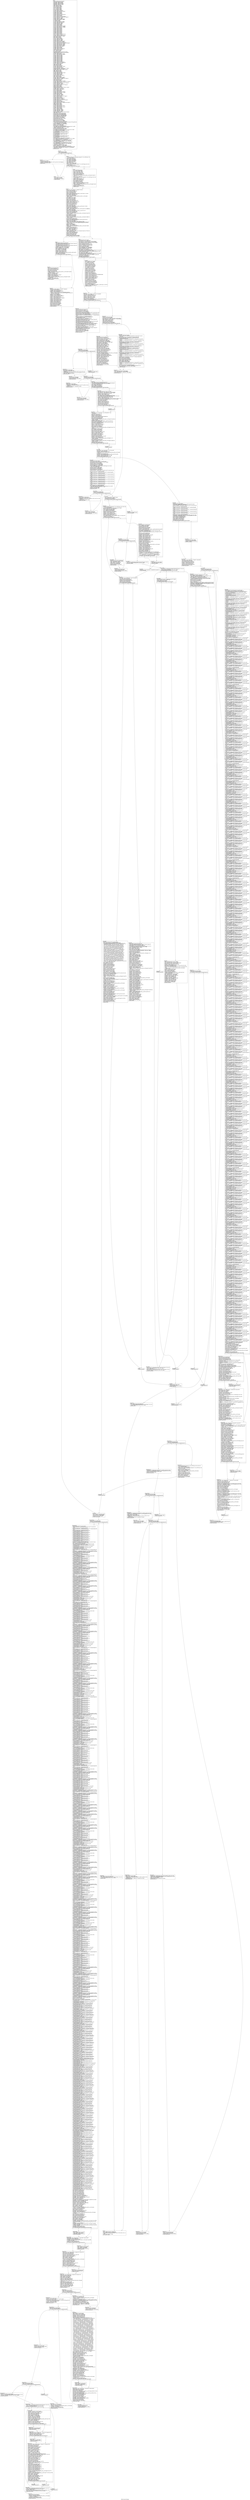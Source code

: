 digraph "CFG for 'func_60' function" {
	label="CFG for 'func_60' function";

	Node0xa85c9b8 [shape=record,label="{entry:\l  %retval = alloca %struct.S0, align 4\l  %p_61.addr = alloca i16, align 2\l  %p_62.addr = alloca i64, align 8\l  %p_63.addr = alloca i64, align 8\l  %p_64.addr = alloca i32*, align 8\l  %p_65.addr = alloca i16*, align 8\l  %l_89 = alloca i32, align 4\l  %l_94 = alloca i16*, align 8\l  %l_95 = alloca i16*, align 8\l  %l_107 = alloca i64*, align 8\l  %l_109 = alloca i8, align 1\l  %l_110 = alloca i8*, align 8\l  %l_111 = alloca i8*, align 8\l  %l_112 = alloca i8*, align 8\l  %l_1198 = alloca i32, align 4\l  %l_1218 = alloca [1 x i8], align 1\l  %l_1273 = alloca %struct.S2**, align 8\l  %l_1298 = alloca i32, align 4\l  %l_1299 = alloca i32, align 4\l  %l_1300 = alloca i32, align 4\l  %l_1304 = alloca i32, align 4\l  %l_1305 = alloca [9 x [7 x i32]], align 16\l  %l_1381 = alloca i64, align 8\l  %l_1397 = alloca i32, align 4\l  %l_1410 = alloca [3 x [2 x i64]], align 16\l  %l_1416 = alloca [6 x [1 x %struct.S0*]], align 16\l  %l_1425 = alloca i32**, align 8\l  %l_1481 = alloca i8***, align 8\l  %l_1496 = alloca %union.U4*, align 8\l  %l_1498 = alloca %union.U4*, align 8\l  %i = alloca i32, align 4\l  %j = alloca i32, align 4\l  %l_1182 = alloca %union.U4, align 8\l  %l_1183 = alloca %struct.S2, align 4\l  %l_1185 = alloca i64**, align 8\l  %l_1186 = alloca i64**, align 8\l  %l_1192 = alloca i32, align 4\l  %l_1197 = alloca i64, align 8\l  %l_1199 = alloca i8*, align 8\l  %l_1214 = alloca %struct.S1***, align 8\l  %l_1216 = alloca %struct.S1**, align 8\l  %l_1215 = alloca %struct.S1***, align 8\l  %l_1293 = alloca i32, align 4\l  %l_1294 = alloca i32, align 4\l  %l_1295 = alloca i32, align 4\l  %l_1296 = alloca i32, align 4\l  %l_1301 = alloca i32, align 4\l  %l_1302 = alloca i32, align 4\l  %l_1303 = alloca i32, align 4\l  %l_1308 = alloca i32, align 4\l  %l_1309 = alloca i32, align 4\l  %l_1310 = alloca i32, align 4\l  %l_1311 = alloca [7 x [3 x i32]], align 16\l  %l_1377 = alloca i8**, align 8\l  %l_1387 = alloca [6 x [8 x i64]], align 16\l  %l_1398 = alloca %struct.S3*, align 8\l  %i87 = alloca i32, align 4\l  %j88 = alloca i32, align 4\l  %l_1219 = alloca i8*, align 8\l  %l_1221 = alloca i32, align 4\l  %l_1241 = alloca i16***, align 8\l  %l_1245 = alloca i16*, align 8\l  %l_1244 = alloca i16**, align 8\l  %l_1243 = alloca [4 x i16***], align 16\l  %l_1270 = alloca %struct.S2, align 4\l  %l_1297 = alloca [6 x [6 x i32]], align 16\l  %l_1337 = alloca [8 x [9 x [3 x %struct.S0*]]], align 16\l  %l_1342 = alloca %struct.S3**, align 8\l  %l_1352 = alloca %struct.S3*, align 8\l  %l_1351 = alloca %struct.S3**, align 8\l  %l_1358 = alloca %union.U4, align 8\l  %l_1375 = alloca [2 x i8**], align 16\l  %l_1380 = alloca i32, align 4\l  %l_1386 = alloca i32, align 4\l  %l_1393 = alloca i32*, align 8\l  %l_1392 = alloca [2 x i32**], align 16\l  %l_1396 = alloca i32*, align 8\l  %i126 = alloca i32, align 4\l  %j127 = alloca i32, align 4\l  %k = alloca i32, align 4\l  %agg.tmp.ensured = alloca %struct.S3, align 4\l  %agg.tmp.ensured150 = alloca %struct.S0, align 4\l  %l_1231 = alloca i8, align 1\l  %l_1265 = alloca %struct.S2*, align 8\l  %l_1271 = alloca %struct.S2**, align 8\l  %l_1281 = alloca i32*, align 8\l  %l_1282 = alloca i32*, align 8\l  %l_1283 = alloca i32*, align 8\l  %l_1284 = alloca i32*, align 8\l  %l_1285 = alloca i32*, align 8\l  %l_1286 = alloca i32*, align 8\l  %l_1287 = alloca i32*, align 8\l  %l_1288 = alloca i32*, align 8\l  %l_1289 = alloca i32*, align 8\l  %l_1290 = alloca i32*, align 8\l  %l_1291 = alloca i32*, align 8\l  %l_1292 = alloca [8 x i32*], align 16\l  %l_1306 = alloca [5 x [3 x i32]], align 16\l  %l_1307 = alloca [2 x i8], align 1\l  %l_1312 = alloca i8, align 1\l  %i208 = alloca i32, align 4\l  %j209 = alloca i32, align 4\l  %l_1222 = alloca i32*, align 8\l  %l_1223 = alloca %struct.S0**, align 8\l  %l_1228 = alloca i32, align 4\l  %l_1242 = alloca i16****, align 8\l  %agg.tmp.ensured267 = alloca %struct.S1, align 4\l  %l_1260 = alloca %union.U4, align 8\l  %l_1266 = alloca [7 x [5 x [2 x i32**]]], align 16\l  %i306 = alloca i32, align 4\l  %j307 = alloca i32, align 4\l  %k308 = alloca i32, align 4\l  %l_1269 = alloca i32*, align 8\l  %l_1272 = alloca %struct.S2***, align 8\l  %l_1280 = alloca i32**, align 8\l  %l_1315 = alloca i32, align 4\l  %l_1379 = alloca i8*, align 8\l  %l_1378 = alloca [5 x i8**], align 16\l  %i400 = alloca i32, align 4\l  %j401 = alloca i32, align 4\l  %l_1321 = alloca %union.U4*, align 8\l  %l_1330 = alloca [7 x i32], align 16\l  %l_1354 = alloca [8 x [7 x %struct.S0*]], align 16\l  %l_1356 = alloca i64**, align 8\l  %i418 = alloca i32, align 4\l  %j419 = alloca i32, align 4\l  %l_1340 = alloca %struct.S3***, align 8\l  %l_1341 = alloca [3 x [8 x [2 x %struct.S3***]]], align 16\l  %l_1353 = alloca i32, align 4\l  %l_1355 = alloca [3 x [3 x %struct.S0**]], align 16\l  %l_1357 = alloca i64***, align 8\l  %l_1373 = alloca i8**, align 8\l  %l_1376 = alloca [9 x [9 x [3 x i8***]]], align 16\l  %i1004 = alloca i32, align 4\l  %j1005 = alloca i32, align 4\l  %k1006 = alloca i32, align 4\l  %agg.tmp.ensured1019 = alloca %struct.S1, align 4\l  %l_1383 = alloca i32*, align 8\l  %l_1384 = alloca [1 x i32*], align 8\l  %l_1385 = alloca [7 x i64], align 16\l  %i1147 = alloca i32, align 4\l  %l_1413 = alloca i64, align 8\l  %l_1414 = alloca i8, align 1\l  %l_1420 = alloca %struct.S3**, align 8\l  %l_1424 = alloca %struct.S3***, align 8\l  %l_1399 = alloca i8*, align 8\l  %l_1406 = alloca i32, align 4\l  %l_1412 = alloca i16***, align 8\l  %l_1411 = alloca i16****, align 8\l  %l_1415 = alloca i64, align 8\l  %l_1417 = alloca [6 x %struct.S0**], align 16\l  %i1223 = alloca i32, align 4\l  %l_1444 = alloca i32*, align 8\l  %l_1443 = alloca [8 x i32**], align 16\l  %l_1442 = alloca i32***, align 8\l  %l_1448 = alloca [4 x i16*], align 16\l  %l_1449 = alloca [9 x [2 x [10 x i32*]]], align 16\l  %l_1476 = alloca i8, align 1\l  %l_1478 = alloca i8***, align 8\l  %l_1494 = alloca %union.U4*, align 8\l  %l_1495 = alloca [3 x [9 x [3 x %union.U4**]]], align 16\l  %i1657 = alloca i32, align 4\l  %j1658 = alloca i32, align 4\l  %k1659 = alloca i32, align 4\l  %l_1464 = alloca i32, align 4\l  %l_1475 = alloca %struct.S2*, align 8\l  %l_1477 = alloca i32, align 4\l  %l_1490 = alloca %struct.S3**, align 8\l  %l_1491 = alloca i32, align 4\l  %l_1467 = alloca i16, align 2\l  %l_1471 = alloca i8**, align 8\l  %l_1461 = alloca i64***, align 8\l  %l_1462 = alloca i64****, align 8\l  %l_1463 = alloca i64****, align 8\l  %l_1470 = alloca i8**, align 8\l  %agg.tmp.ensured1779 = alloca %struct.S0, align 4\l  %tmp = alloca \{ i64, i32 \}\l  store i16 %p_61, i16* %p_61.addr, align 2\l  store i64 %p_62, i64* %p_62.addr, align 8\l  store i64 %p_63, i64* %p_63.addr, align 8\l  store i32* %p_64, i32** %p_64.addr, align 8\l  store i16* %p_65, i16** %p_65.addr, align 8\l  store i32 -997892345, i32* %l_89, align 4\l  store i16* null, i16** %l_94, align 8\l  store i16* @g_96, i16** %l_95, align 8\l  store i64* @g_108, i64** %l_107, align 8\l  store i8 53, i8* %l_109, align 1\l  store i8* null, i8** %l_110, align 8\l  store i8* %l_109, i8** %l_111, align 8\l  store i8* @g_113, i8** %l_112, align 8\l  store i32 1452789163, i32* %l_1198, align 4\l  store %struct.S2** getelementptr inbounds ([3 x %struct.S2*]* @g_1059, i32\l... 0, i64 2), %struct.S2*** %l_1273, align 8\l  store i32 -835501595, i32* %l_1298, align 4\l  store i32 -1478340209, i32* %l_1299, align 4\l  store i32 -3, i32* %l_1300, align 4\l  store i32 -5, i32* %l_1304, align 4\l  %0 = bitcast [9 x [7 x i32]]* %l_1305 to i8*\l  call void @llvm.memcpy.p0i8.p0i8.i64(i8* %0, i8* bitcast ([9 x [7 x i32]]*\l... @func_60.l_1305 to i8*), i64 252, i32 16, i1 false)\l  store i64 1, i64* %l_1381, align 8\l  store i32 1257560058, i32* %l_1397, align 4\l  %1 = bitcast [3 x [2 x i64]]* %l_1410 to i8*\l  call void @llvm.memset.p0i8.i64(i8* %1, i8 0, i64 48, i32 16, i1 false)\l  %2 = bitcast i8* %1 to [3 x [2 x i64]]*\l  %3 = getelementptr [3 x [2 x i64]]* %2, i32 0, i32 0\l  %4 = getelementptr [2 x i64]* %3, i32 0, i32 0\l  store i64 1, i64* %4\l  %5 = getelementptr [3 x [2 x i64]]* %2, i32 0, i32 1\l  %6 = getelementptr [2 x i64]* %5, i32 0, i32 0\l  store i64 1, i64* %6\l  %7 = getelementptr [2 x i64]* %5, i32 0, i32 1\l  store i64 1, i64* %7\l  %8 = getelementptr [3 x [2 x i64]]* %2, i32 0, i32 2\l  %9 = getelementptr [2 x i64]* %8, i32 0, i32 1\l  store i64 1, i64* %9\l  %10 = bitcast [6 x [1 x %struct.S0*]]* %l_1416 to i8*\l  call void @llvm.memset.p0i8.i64(i8* %10, i8 0, i64 48, i32 16, i1 false)\l  %11 = bitcast i8* %10 to [6 x [1 x %struct.S0*]]*\l  %12 = getelementptr [6 x [1 x %struct.S0*]]* %11, i32 0, i32 1\l  %13 = getelementptr [1 x %struct.S0*]* %12, i32 0, i32 0\l  store %struct.S0* bitcast (\{ i32, i8, i8, i8, i32 \}* @g_1382 to\l... %struct.S0*), %struct.S0** %13\l  %14 = getelementptr [6 x [1 x %struct.S0*]]* %11, i32 0, i32 4\l  %15 = getelementptr [1 x %struct.S0*]* %14, i32 0, i32 0\l  store %struct.S0* bitcast (\{ i32, i8, i8, i8, i32 \}* @g_1382 to\l... %struct.S0*), %struct.S0** %15\l  store i32** @g_1133, i32*** %l_1425, align 8\l  store i8*** @g_1480, i8**** %l_1481, align 8\l  store %union.U4* @g_1497, %union.U4** %l_1496, align 8\l  store %union.U4* getelementptr inbounds ([4 x [6 x [5 x %union.U4]]]*\l... @g_1499, i32 0, i64 2, i64 4, i64 2), %union.U4** %l_1498, align 8\l  store i32 0, i32* %i, align 4\l  br label %for.cond\l}"];
	Node0xa85c9b8 -> Node0xa85c9e8;
	Node0xa85c9e8 [shape=record,label="{for.cond:                                         \l  %16 = load i32* %i, align 4\l  %cmp = icmp slt i32 %16, 1\l  br i1 %cmp, label %for.body, label %for.end\l|{<s0>T|<s1>F}}"];
	Node0xa85c9e8:s0 -> Node0xa85ca18;
	Node0xa85c9e8:s1 -> Node0xa85ca78;
	Node0xa85ca18 [shape=record,label="{for.body:                                         \l  %17 = load i32* %i, align 4\l  %idxprom = sext i32 %17 to i64\l  %arrayidx = getelementptr inbounds [1 x i8]* %l_1218, i32 0, i64 %idxprom\l  store i8 -76, i8* %arrayidx, align 1\l  br label %for.inc\l}"];
	Node0xa85ca18 -> Node0xa85ca48;
	Node0xa85ca48 [shape=record,label="{for.inc:                                          \l  %18 = load i32* %i, align 4\l  %inc = add nsw i32 %18, 1\l  store i32 %inc, i32* %i, align 4\l  br label %for.cond\l}"];
	Node0xa85ca48 -> Node0xa85c9e8;
	Node0xa85ca78 [shape=record,label="{for.end:                                          \l  %19 = load volatile i16* getelementptr inbounds ([7 x [3 x i16]]* @g_67, i32\l... 0, i64 6, i64 1), align 2\l  %conv = sext i16 %19 to i64\l  %20 = load i32* %l_89, align 4\l  %21 = load i32* %l_89, align 4\l  %22 = load i32* %l_89, align 4\l  %23 = load i16** %l_95, align 8\l  %24 = load i16* %23, align 2\l  %dec = add i16 %24, -1\l  store i16 %dec, i16* %23, align 2\l  %conv1 = zext i16 %dec to i32\l  %25 = load i32* getelementptr inbounds ([7 x [3 x i32]]* @g_18, i32 0, i64\l... 5, i64 2), align 4\l  %tobool = icmp ne i32 %25, 0\l  br i1 %tobool, label %lor.end, label %lor.rhs\l|{<s0>T|<s1>F}}"];
	Node0xa85ca78:s0 -> Node0xa85cad8;
	Node0xa85ca78:s1 -> Node0xa85caa8;
	Node0xa85caa8 [shape=record,label="{lor.rhs:                                          \l  %26 = load i32* @g_3, align 4\l  %27 = load i16* @g_69, align 2\l  %conv2 = sext i16 %27 to i64\l  %cmp3 = icmp ne i64 1, %conv2\l  %conv4 = zext i1 %cmp3 to i32\l  %conv5 = trunc i32 %conv4 to i16\l  %28 = load i16* %p_61.addr, align 2\l  %conv6 = trunc i16 %28 to i8\l  %call = call zeroext i8 @safe_mul_func_uint8_t_u_u(i8 zeroext %conv6, i8\l... zeroext -1)\l  %conv7 = zext i8 %call to i32\l  %29 = load i32* getelementptr inbounds ([7 x [3 x i32]]* @g_18, i32 0, i64\l... 3, i64 2), align 4\l  %cmp8 = icmp ne i32 %conv7, %29\l  %conv9 = zext i1 %cmp8 to i32\l  %conv10 = sext i32 %conv9 to i64\l  %30 = load i64** %l_107, align 8\l  %31 = load i64* %30, align 8\l  %and = and i64 %31, %conv10\l  store i64 %and, i64* %30, align 8\l  %and11 = and i64 %and, -2627719307855549948\l  %conv12 = trunc i64 %and11 to i16\l  %call13 = call signext i16 @safe_mod_func_int16_t_s_s(i16 signext %conv5,\l... i16 signext %conv12)\l  %conv14 = sext i16 %call13 to i32\l  %tobool15 = icmp ne i32 %conv14, 0\l  br label %lor.end\l}"];
	Node0xa85caa8 -> Node0xa85cad8;
	Node0xa85cad8 [shape=record,label="{lor.end:                                          \l  %32 = phi i1 [ true, %for.end ], [ %tobool15, %lor.rhs ]\l  %lor.ext = zext i1 %32 to i32\l  %conv16 = sext i32 %lor.ext to i64\l  %or = or i64 %conv16, 26928\l  %conv17 = trunc i64 %or to i32\l  %33 = load i32* %l_89, align 4\l  %call18 = call i32 @safe_mod_func_uint32_t_u_u(i32 %conv17, i32 %33)\l  %34 = load i64* %p_62.addr, align 8\l  %35 = load i32* %l_89, align 4\l  %conv19 = trunc i32 %35 to i16\l  %call20 = call zeroext i16 @safe_rshift_func_uint16_t_u_s(i16 zeroext\l... %conv19, i32 9)\l  %36 = load i8* %l_109, align 1\l  %37 = load i8** %l_111, align 8\l  store i8 %36, i8* %37, align 1\l  %conv21 = sext i8 %36 to i32\l  %38 = load i32* %l_89, align 4\l  %cmp22 = icmp sle i32 %conv21, %38\l  %conv23 = zext i1 %cmp22 to i32\l  %cmp24 = icmp ne i32 %conv1, %conv23\l  %conv25 = zext i1 %cmp24 to i32\l  %39 = load i16* %p_61.addr, align 2\l  %conv26 = sext i16 %39 to i32\l  %xor = xor i32 %conv25, %conv26\l  %xor27 = xor i32 %22, %xor\l  %40 = load i32* %l_89, align 4\l  %call28 = call i32 @safe_mod_func_int32_t_s_s(i32 %xor27, i32 %40)\l  %41 = load i32* %l_89, align 4\l  %cmp29 = icmp sgt i32 %call28, %41\l  %conv30 = zext i1 %cmp29 to i32\l  %call31 = call i32 @safe_sub_func_int32_t_s_s(i32 %conv30, i32 -449688015)\l  %42 = load i8* %l_109, align 1\l  %43 = load i8* %l_109, align 1\l  %call32 = call i32 @safe_add_func_uint32_t_u_u(i32 %20, i32 1)\l  %conv33 = trunc i32 %call32 to i8\l  %44 = load i64* %p_63.addr, align 8\l  %conv34 = trunc i64 %44 to i8\l  %call35 = call zeroext i8 @safe_mul_func_uint8_t_u_u(i8 zeroext %conv33, i8\l... zeroext %conv34)\l  %45 = load i8** %l_112, align 8\l  store i8 %call35, i8* %45, align 1\l  %46 = load i16* @g_69, align 2\l  %conv36 = trunc i16 %46 to i8\l  %call37 = call zeroext i8 @safe_mul_func_uint8_t_u_u(i8 zeroext %call35, i8\l... zeroext %conv36)\l  %conv38 = zext i8 %call37 to i64\l  %47 = load i64* %p_63.addr, align 8\l  %call39 = call i64 @safe_sub_func_int64_t_s_s(i64 %conv38, i64 %47)\l  %conv40 = trunc i64 %call39 to i32\l  %48 = load i32* %l_89, align 4\l  %call41 = call zeroext i8 @func_78(i32 %conv40, i32 %48)\l  %bf.load = load i16* bitcast ([2 x i8]* getelementptr inbounds (%struct.S1*\l... bitcast (\{ i32, i32, i8, i8, [2 x i8] \}* @g_243 to %struct.S1*), i32 0, i32\l... 2) to i16*), align 4\l  %bf.shl = shl i16 %bf.load, 3\l  %bf.ashr = ashr i16 %bf.shl, 3\l  %bf.cast = sext i16 %bf.ashr to i32\l  %call42 = call zeroext i8 @safe_lshift_func_uint8_t_u_s(i8 zeroext %call41,\l... i32 %bf.cast)\l  %conv43 = zext i8 %call42 to i64\l  %conv44 = trunc i64 %conv43 to i16\l  %49 = load i16** %l_95, align 8\l  %50 = load i32** %p_64.addr, align 8\l  %51 = load i32* %l_89, align 4\l  %conv45 = trunc i32 %51 to i16\l  %call46 = call i64 @func_70(i64 %conv, i16 zeroext %conv44, i16* %49, i32*\l... %50, i16 zeroext %conv45)\l  %52 = load i64* %p_63.addr, align 8\l  %cmp47 = icmp eq i64 %call46, %52\l  %conv48 = zext i1 %cmp47 to i32\l  %53 = load i16* @g_1181, align 2\l  %conv49 = zext i16 %53 to i32\l  %cmp50 = icmp ne i32 %conv48, %conv49\l  br i1 %cmp50, label %if.then, label %if.else\l|{<s0>T|<s1>F}}"];
	Node0xa85cad8:s0 -> Node0xa85cb08;
	Node0xa85cad8:s1 -> Node0xa89c020;
	Node0xa85cb08 [shape=record,label="{if.then:                                          \l  %54 = bitcast %union.U4* %l_1182 to i8*\l  call void @llvm.memcpy.p0i8.p0i8.i64(i8* %54, i8* bitcast (%union.U4*\l... @func_60.l_1182 to i8*), i64 8, i32 8, i1 false)\l  %55 = bitcast %struct.S2* %l_1183 to i8*\l  call void @llvm.memcpy.p0i8.p0i8.i64(i8* %55, i8* bitcast (%struct.S2*\l... @func_60.l_1183 to i8*), i64 4, i32 4, i1 false)\l  store i64** %l_107, i64*** %l_1185, align 8\l  store i64** @g_324, i64*** %l_1186, align 8\l  store i32 1186609575, i32* %l_1192, align 4\l  %56 = load i64* %p_62.addr, align 8\l  %57 = load i64*** %l_1185, align 8\l  %58 = load i64*** %l_1186, align 8\l  %cmp52 = icmp ne i64** %57, %58\l  %conv53 = zext i1 %cmp52 to i32\l  %conv54 = sext i32 %conv53 to i64\l  %call55 = call i64 @safe_unary_minus_func_int64_t_s(i64 %conv54)\l  %59 = load i32* %l_89, align 4\l  %tobool56 = icmp ne i32 %59, 0\l  br i1 %tobool56, label %land.rhs, label %land.end\l|{<s0>T|<s1>F}}"];
	Node0xa85cb08:s0 -> Node0xa89bfc0;
	Node0xa85cb08:s1 -> Node0xa89bff0;
	Node0xa89bfc0 [shape=record,label="{land.rhs:                                         \l  %60 = load i16* %p_61.addr, align 2\l  %conv57 = sext i16 %60 to i32\l  %61 = load i64* %p_62.addr, align 8\l  %conv58 = trunc i64 %61 to i16\l  %62 = load i8* %l_109, align 1\l  %conv59 = sext i8 %62 to i16\l  %call60 = call zeroext i16 @safe_mul_func_uint16_t_u_u(i16 zeroext %conv58,\l... i16 zeroext %conv59)\l  %tobool61 = icmp ne i16 %call60, 0\l  %lnot = xor i1 %tobool61, true\l  %lnot.ext = zext i1 %lnot to i32\l  %cmp62 = icmp sge i32 %conv57, %lnot.ext\l  %conv63 = zext i1 %cmp62 to i32\l  %conv64 = trunc i32 %conv63 to i8\l  %call65 = call signext i8 @safe_rshift_func_int8_t_s_s(i8 signext %conv64,\l... i32 258614829)\l  %conv66 = sext i8 %call65 to i32\l  %tobool67 = icmp ne i32 %conv66, 0\l  br label %land.end\l}"];
	Node0xa89bfc0 -> Node0xa89bff0;
	Node0xa89bff0 [shape=record,label="{land.end:                                         \l  %63 = phi i1 [ false, %if.then ], [ %tobool67, %land.rhs ]\l  %land.ext = zext i1 %63 to i32\l  %conv68 = sext i32 %land.ext to i64\l  %cmp69 = icmp sge i64 %call55, %conv68\l  %conv70 = zext i1 %cmp69 to i32\l  %bf.load71 = load i16* bitcast ([2 x i8]* getelementptr inbounds\l... (%struct.S1* bitcast (\{ i32, i32, i8, i8, [2 x i8] \}* @g_243 to %struct.S1*),\l... i32 0, i32 2) to i16*), align 4\l  %bf.shl72 = shl i16 %bf.load71, 3\l  %bf.ashr73 = ashr i16 %bf.shl72, 3\l  %bf.cast74 = sext i16 %bf.ashr73 to i32\l  %cmp75 = icmp ne i32 %conv70, %bf.cast74\l  %conv76 = zext i1 %cmp75 to i32\l  %conv77 = sext i32 %conv76 to i64\l  %cmp78 = icmp sgt i64 %conv77, 1764992001\l  %conv79 = zext i1 %cmp78 to i32\l  %conv80 = sext i32 %conv79 to i64\l  %cmp81 = icmp sge i64 %56, %conv80\l  %conv82 = zext i1 %cmp81 to i32\l  %conv83 = sext i32 %conv82 to i64\l  %xor84 = xor i64 %conv83, 255\l  %conv85 = trunc i64 %xor84 to i32\l  %64 = load i32** @g_1133, align 8\l  store i32 %conv85, i32* %64, align 4\l  %65 = load i32* %l_1192, align 4\l  %or86 = or i32 %65, %conv85\l  store i32 %or86, i32* %l_1192, align 4\l  br label %if.end1229\l}"];
	Node0xa89bff0 -> Node0xa89cec0;
	Node0xa89c020 [shape=record,label="{if.else:                                          \l  store i64 0, i64* %l_1197, align 8\l  store i8* @g_212, i8** %l_1199, align 8\l  store %struct.S1*** null, %struct.S1**** %l_1214, align 8\l  store %struct.S1** @g_168, %struct.S1*** %l_1216, align 8\l  store %struct.S1*** %l_1216, %struct.S1**** %l_1215, align 8\l  store i32 -589576852, i32* %l_1293, align 4\l  store i32 -1, i32* %l_1294, align 4\l  store i32 1899738713, i32* %l_1295, align 4\l  store i32 -1771883085, i32* %l_1296, align 4\l  store i32 -5, i32* %l_1301, align 4\l  store i32 0, i32* %l_1302, align 4\l  store i32 -356983037, i32* %l_1303, align 4\l  store i32 -853754058, i32* %l_1308, align 4\l  store i32 -54342593, i32* %l_1309, align 4\l  store i32 3, i32* %l_1310, align 4\l  %66 = bitcast [7 x [3 x i32]]* %l_1311 to i8*\l  call void @llvm.memcpy.p0i8.p0i8.i64(i8* %66, i8* bitcast ([7 x [3 x i32]]*\l... @func_60.l_1311 to i8*), i64 84, i32 16, i1 false)\l  store i8** getelementptr inbounds ([10 x [6 x i8*]]* @g_469, i32 0, i64 5,\l... i64 0), i8*** %l_1377, align 8\l  %67 = bitcast [6 x [8 x i64]]* %l_1387 to i8*\l  call void @llvm.memcpy.p0i8.p0i8.i64(i8* %67, i8* bitcast ([6 x [8 x i64]]*\l... @func_60.l_1387 to i8*), i64 384, i32 16, i1 false)\l  store %struct.S3* bitcast (\{ i8, i8, i8, i8 \}* @g_912 to %struct.S3*),\l... %struct.S3** %l_1398, align 8\l  %68 = load i64* %p_63.addr, align 8\l  %tobool89 = icmp ne i64 %68, 0\l  br i1 %tobool89, label %lor.end114, label %lor.rhs90\l|{<s0>T|<s1>F}}"];
	Node0xa89c020:s0 -> Node0xa89c080;
	Node0xa89c020:s1 -> Node0xa89c050;
	Node0xa89c050 [shape=record,label="{lor.rhs90:                                        \l  %69 = load i64* %l_1197, align 8\l  %70 = load i8** %l_112, align 8\l  %71 = load i8* %70, align 1\l  %conv91 = zext i8 %71 to i64\l  %or92 = or i64 %conv91, %69\l  %conv93 = trunc i64 %or92 to i8\l  store i8 %conv93, i8* %70, align 1\l  %conv94 = zext i8 %conv93 to i32\l  %72 = load i32* %l_1198, align 4\l  %73 = load i8** %l_111, align 8\l  %74 = load i8* %73, align 1\l  %conv95 = sext i8 %74 to i32\l  %or96 = or i32 %conv95, %72\l  %conv97 = trunc i32 %or96 to i8\l  store i8 %conv97, i8* %73, align 1\l  %conv98 = sext i8 %conv97 to i32\l  %75 = load i8** %l_1199, align 8\l  store i8 -1, i8* %75, align 1\l  %cmp99 = icmp eq i32 %conv98, -1\l  %conv100 = zext i1 %cmp99 to i32\l  %conv101 = sext i32 %conv100 to i64\l  %cmp102 = icmp slt i64 %conv101, 611973600602025594\l  %conv103 = zext i1 %cmp102 to i32\l  %conv104 = sext i32 %conv103 to i64\l  %cmp105 = icmp ne i64 44955, %conv104\l  %conv106 = zext i1 %cmp105 to i32\l  %and107 = and i32 %conv94, %conv106\l  %conv108 = sext i32 %and107 to i64\l  %76 = load i64** %l_107, align 8\l  %77 = load i64* %76, align 8\l  %xor109 = xor i64 %77, %conv108\l  store i64 %xor109, i64* %76, align 8\l  %conv110 = trunc i64 %xor109 to i32\l  store i32 %conv110, i32* %l_89, align 4\l  %conv111 = sext i32 %conv110 to i64\l  %78 = load i64** @g_1113, align 8\l  %79 = load i64* %78, align 8\l  %call112 = call i64 @safe_div_func_uint64_t_u_u(i64 %conv111, i64 %79)\l  %tobool113 = icmp ne i64 %call112, 0\l  br label %lor.end114\l}"];
	Node0xa89c050 -> Node0xa89c080;
	Node0xa89c080 [shape=record,label="{lor.end114:                                       \l  %80 = phi i1 [ true, %if.else ], [ %tobool113, %lor.rhs90 ]\l  %lor.ext115 = zext i1 %80 to i32\l  %conv116 = sext i32 %lor.ext115 to i64\l  %cmp117 = icmp sle i64 1, %conv116\l  %conv118 = zext i1 %cmp117 to i32\l  %cmp119 = icmp sgt i32 1, %conv118\l  %conv120 = zext i1 %cmp119 to i32\l  %81 = load i32* %l_1198, align 4\l  %call121 = call i32 @safe_div_func_uint32_t_u_u(i32 %conv120, i32 %81)\l  %tobool122 = icmp ne i32 %call121, 0\l  br i1 %tobool122, label %if.then123, label %if.else1182\l|{<s0>T|<s1>F}}"];
	Node0xa89c080:s0 -> Node0xa89c0b0;
	Node0xa89c080:s1 -> Node0xa89cdd0;
	Node0xa89c0b0 [shape=record,label="{if.then123:                                       \l  store i8* @g_1220, i8** %l_1219, align 8\l  store i32 -4, i32* %l_1221, align 4\l  store i16*** null, i16**** %l_1241, align 8\l  store i16* @g_69, i16** %l_1245, align 8\l  store i16** %l_1245, i16*** %l_1244, align 8\l  %arrayinit.begin = getelementptr inbounds [4 x i16***]* %l_1243, i64 0, i64 0\l  store i16*** %l_1244, i16**** %arrayinit.begin\l  %arrayinit.element = getelementptr inbounds i16**** %arrayinit.begin, i64 1\l  store i16*** %l_1244, i16**** %arrayinit.element\l  %arrayinit.element124 = getelementptr inbounds i16**** %arrayinit.element,\l... i64 1\l  store i16*** %l_1244, i16**** %arrayinit.element124\l  %arrayinit.element125 = getelementptr inbounds i16****\l... %arrayinit.element124, i64 1\l  store i16*** %l_1244, i16**** %arrayinit.element125\l  %82 = bitcast %struct.S2* %l_1270 to i8*\l  call void @llvm.memcpy.p0i8.p0i8.i64(i8* %82, i8* bitcast (%struct.S2*\l... @func_60.l_1270 to i8*), i64 4, i32 4, i1 false)\l  %83 = bitcast [6 x [6 x i32]]* %l_1297 to i8*\l  call void @llvm.memcpy.p0i8.p0i8.i64(i8* %83, i8* bitcast ([6 x [6 x i32]]*\l... @func_60.l_1297 to i8*), i64 144, i32 16, i1 false)\l  %84 = bitcast [8 x [9 x [3 x %struct.S0*]]]* %l_1337 to i8*\l  call void @llvm.memcpy.p0i8.p0i8.i64(i8* %84, i8* bitcast ([8 x [9 x [3 x\l... %struct.S0*]]]* @func_60.l_1337 to i8*), i64 1728, i32 16, i1 false)\l  store %struct.S3** @g_1339, %struct.S3*** %l_1342, align 8\l  store %struct.S3* bitcast (\{ i8, i8, i8, i8 \}* @g_912 to %struct.S3*),\l... %struct.S3** %l_1352, align 8\l  store %struct.S3** %l_1352, %struct.S3*** %l_1351, align 8\l  %85 = bitcast %union.U4* %l_1358 to i8*\l  call void @llvm.memcpy.p0i8.p0i8.i64(i8* %85, i8* bitcast (%union.U4*\l... @func_60.l_1358 to i8*), i64 8, i32 8, i1 false)\l  store i32 558320046, i32* %l_1380, align 4\l  store i32 -1, i32* %l_1386, align 4\l  store i32* @g_646, i32** %l_1393, align 8\l  store i32* %l_1310, i32** %l_1396, align 8\l  store i32 0, i32* %i126, align 4\l  br label %for.cond128\l}"];
	Node0xa89c0b0 -> Node0xa89c0e0;
	Node0xa89c0e0 [shape=record,label="{for.cond128:                                      \l  %86 = load i32* %i126, align 4\l  %cmp129 = icmp slt i32 %86, 2\l  br i1 %cmp129, label %for.body131, label %for.end136\l|{<s0>T|<s1>F}}"];
	Node0xa89c0e0:s0 -> Node0xa89c110;
	Node0xa89c0e0:s1 -> Node0xa89c170;
	Node0xa89c110 [shape=record,label="{for.body131:                                      \l  %87 = load i32* %i126, align 4\l  %idxprom132 = sext i32 %87 to i64\l  %arrayidx133 = getelementptr inbounds [2 x i8**]* %l_1375, i32 0, i64\l... %idxprom132\l  store i8** getelementptr inbounds ([10 x [6 x i8*]]* @g_469, i32 0, i64 5,\l... i64 0), i8*** %arrayidx133, align 8\l  br label %for.inc134\l}"];
	Node0xa89c110 -> Node0xa89c140;
	Node0xa89c140 [shape=record,label="{for.inc134:                                       \l  %88 = load i32* %i126, align 4\l  %inc135 = add nsw i32 %88, 1\l  store i32 %inc135, i32* %i126, align 4\l  br label %for.cond128\l}"];
	Node0xa89c140 -> Node0xa89c0e0;
	Node0xa89c170 [shape=record,label="{for.end136:                                       \l  store i32 0, i32* %i126, align 4\l  br label %for.cond137\l}"];
	Node0xa89c170 -> Node0xa89c1a0;
	Node0xa89c1a0 [shape=record,label="{for.cond137:                                      \l  %89 = load i32* %i126, align 4\l  %cmp138 = icmp slt i32 %89, 2\l  br i1 %cmp138, label %for.body140, label %for.end145\l|{<s0>T|<s1>F}}"];
	Node0xa89c1a0:s0 -> Node0xa89c1d0;
	Node0xa89c1a0:s1 -> Node0xa89c230;
	Node0xa89c1d0 [shape=record,label="{for.body140:                                      \l  %90 = load i32* %i126, align 4\l  %idxprom141 = sext i32 %90 to i64\l  %arrayidx142 = getelementptr inbounds [2 x i32**]* %l_1392, i32 0, i64\l... %idxprom141\l  store i32** %l_1393, i32*** %arrayidx142, align 8\l  br label %for.inc143\l}"];
	Node0xa89c1d0 -> Node0xa89c200;
	Node0xa89c200 [shape=record,label="{for.inc143:                                       \l  %91 = load i32* %i126, align 4\l  %inc144 = add nsw i32 %91, 1\l  store i32 %inc144, i32* %i126, align 4\l  br label %for.cond137\l}"];
	Node0xa89c200 -> Node0xa89c1a0;
	Node0xa89c230 [shape=record,label="{for.end145:                                       \l  %92 = bitcast %struct.S3* %agg.tmp.ensured to i8*\l  call void @llvm.memcpy.p0i8.p0i8.i64(i8* %92, i8* getelementptr inbounds (\{\l... i8, i8, i8, i8 \}* @g_1206, i32 0, i32 0), i64 4, i32 4, i1 true)\l  %93 = load i64* %p_63.addr, align 8\l  %94 = load i16** %l_95, align 8\l  store i16 -13886, i16* %94, align 2\l  %95 = load i64* %p_63.addr, align 8\l  %tobool146 = icmp ne i64 %95, 0\l  br i1 %tobool146, label %lor.end160, label %lor.lhs.false\l|{<s0>T|<s1>F}}"];
	Node0xa89c230:s0 -> Node0xa89c2c0;
	Node0xa89c230:s1 -> Node0xa89c260;
	Node0xa89c260 [shape=record,label="{lor.lhs.false:                                    \l  %96 = load %struct.S1**** @g_1213, align 8\l  store %struct.S1*** %96, %struct.S1**** %l_1214, align 8\l  store %struct.S1*** null, %struct.S1**** %l_1215, align 8\l  %cmp147 = icmp eq %struct.S1*** %96, null\l  %conv148 = zext i1 %cmp147 to i32\l  %conv149 = sext i32 %conv148 to i64\l  %97 = bitcast %struct.S0* %agg.tmp.ensured150 to i8*\l  call void @llvm.memcpy.p0i8.p0i8.i64(i8* %97, i8* bitcast (\{ i32, i8, i8,\l... i8, i32 \}* @g_1217 to i8*), i64 12, i32 4, i1 true)\l  %cmp151 = icmp ugt i64 %conv149, 4294967295\l  %conv152 = zext i1 %cmp151 to i32\l  %98 = load volatile i32* getelementptr inbounds (%struct.S1* bitcast (\{ i32,\l... i32, i8, i8, [2 x i8] \}* @g_248 to %struct.S1*), i32 0, i32 0), align 4\l  %99 = load i8** %l_1199, align 8\l  %100 = load i8* %99, align 1\l  %conv153 = sext i8 %100 to i32\l  %and154 = and i32 %conv153, %98\l  %conv155 = trunc i32 %and154 to i8\l  store i8 %conv155, i8* %99, align 1\l  %conv156 = sext i8 %conv155 to i32\l  %101 = load i32* %l_89, align 4\l  %cmp157 = icmp sle i32 %conv156, %101\l  br i1 %cmp157, label %lor.end160, label %lor.rhs159\l|{<s0>T|<s1>F}}"];
	Node0xa89c260:s0 -> Node0xa89c2c0;
	Node0xa89c260:s1 -> Node0xa89c290;
	Node0xa89c290 [shape=record,label="{lor.rhs159:                                       \l  br label %lor.end160\l}"];
	Node0xa89c290 -> Node0xa89c2c0;
	Node0xa89c2c0 [shape=record,label="{lor.end160:                                       \l  %102 = phi i1 [ true, %lor.lhs.false ], [ true, %for.end145 ], [ true,\l... %lor.rhs159 ]\l  %lor.ext161 = zext i1 %102 to i32\l  %neg = xor i32 %lor.ext161, -1\l  %conv162 = sext i32 %neg to i64\l  %and163 = and i64 %conv162, 0\l  %xor164 = xor i64 %and163, 5023639140094361314\l  %conv165 = trunc i64 %xor164 to i8\l  %103 = load i64* %p_63.addr, align 8\l  %conv166 = trunc i64 %103 to i8\l  %call167 = call signext i8 @safe_mod_func_int8_t_s_s(i8 signext %conv165, i8\l... signext %conv166)\l  %conv168 = sext i8 %call167 to i64\l  %call169 = call i64 @safe_sub_func_uint64_t_u_u(i64 %conv168, i64 4)\l  %104 = load i32* %l_1198, align 4\l  %arrayidx170 = getelementptr inbounds [1 x i8]* %l_1218, i32 0, i64 0\l  %105 = load i8* %arrayidx170, align 1\l  %conv171 = zext i8 %105 to i32\l  %cmp172 = icmp slt i32 %104, %conv171\l  %conv173 = zext i1 %cmp172 to i32\l  %conv174 = trunc i32 %conv173 to i8\l  %106 = load i8** %l_111, align 8\l  store i8 %conv174, i8* %106, align 1\l  %call175 = call signext i8 @safe_add_func_int8_t_s_s(i8 signext %conv174, i8\l... signext 1)\l  store i8 %call175, i8* @g_142, align 1\l  %107 = load i8** %l_1219, align 8\l  store i8 %call175, i8* %107, align 1\l  %conv176 = sext i8 %call175 to i32\l  %108 = load i32* %l_1221, align 4\l  %cmp177 = icmp sgt i32 %conv176, %108\l  %conv178 = zext i1 %cmp177 to i32\l  %conv179 = sext i32 %conv178 to i64\l  %109 = load i64** %l_107, align 8\l  store i64 %conv179, i64* %109, align 8\l  %110 = load i32* %l_1198, align 4\l  %conv180 = sext i32 %110 to i64\l  %cmp181 = icmp uge i64 %conv179, %conv180\l  %conv182 = zext i1 %cmp181 to i32\l  %conv183 = trunc i32 %conv182 to i8\l  %call184 = call signext i8 @safe_add_func_int8_t_s_s(i8 signext -1, i8\l... signext %conv183)\l  %111 = load i64* %p_63.addr, align 8\l  %conv185 = trunc i64 %111 to i8\l  %call186 = call signext i8 @safe_mul_func_int8_t_s_s(i8 signext %call184, i8\l... signext %conv185)\l  %conv187 = sext i8 %call186 to i32\l  %tobool188 = icmp ne i32 %conv187, 0\l  br i1 %tobool188, label %lor.end190, label %lor.rhs189\l|{<s0>T|<s1>F}}"];
	Node0xa89c2c0:s0 -> Node0xa89c320;
	Node0xa89c2c0:s1 -> Node0xa89c2f0;
	Node0xa89c2f0 [shape=record,label="{lor.rhs189:                                       \l  br label %lor.end190\l}"];
	Node0xa89c2f0 -> Node0xa89c320;
	Node0xa89c320 [shape=record,label="{lor.end190:                                       \l  %112 = phi i1 [ true, %lor.end160 ], [ true, %lor.rhs189 ]\l  %lor.ext191 = zext i1 %112 to i32\l  %conv192 = trunc i32 %lor.ext191 to i16\l  %call193 = call zeroext i16 @safe_unary_minus_func_uint16_t_u(i16 zeroext\l... %conv192)\l  %conv194 = zext i16 %call193 to i32\l  %call195 = call i32 @safe_unary_minus_func_int32_t_s(i32 %conv194)\l  %conv196 = sext i32 %call195 to i64\l  %cmp197 = icmp sgt i64 %conv196, 3509114988\l  %conv198 = zext i1 %cmp197 to i32\l  br i1 true, label %if.then199, label %if.else393\l|{<s0>T|<s1>F}}"];
	Node0xa89c320:s0 -> Node0xa89c350;
	Node0xa89c320:s1 -> Node0xa89c800;
	Node0xa89c350 [shape=record,label="{if.then199:                                       \l  store i8 -35, i8* %l_1231, align 1\l  store %struct.S2* null, %struct.S2** %l_1265, align 8\l  store %struct.S2** @g_575, %struct.S2*** %l_1271, align 8\l  store i32* null, i32** %l_1281, align 8\l  store i32* %l_89, i32** %l_1282, align 8\l  store i32* %l_1221, i32** %l_1283, align 8\l  store i32* @g_450, i32** %l_1284, align 8\l  store i32* @g_450, i32** %l_1285, align 8\l  store i32* getelementptr inbounds ([4 x [1 x i32]]* @g_215, i32 0, i64 2,\l... i64 0), i32** %l_1286, align 8\l  store i32* %l_89, i32** %l_1287, align 8\l  store i32* null, i32** %l_1288, align 8\l  store i32* null, i32** %l_1289, align 8\l  store i32* @g_450, i32** %l_1290, align 8\l  store i32* null, i32** %l_1291, align 8\l  %arrayinit.begin200 = getelementptr inbounds [8 x i32*]* %l_1292, i64 0, i64\l... 0\l  store i32* %l_1221, i32** %arrayinit.begin200\l  %arrayinit.element201 = getelementptr inbounds i32** %arrayinit.begin200,\l... i64 1\l  store i32* %l_1221, i32** %arrayinit.element201\l  %arrayinit.element202 = getelementptr inbounds i32** %arrayinit.element201,\l... i64 1\l  store i32* %l_1221, i32** %arrayinit.element202\l  %arrayinit.element203 = getelementptr inbounds i32** %arrayinit.element202,\l... i64 1\l  store i32* %l_1221, i32** %arrayinit.element203\l  %arrayinit.element204 = getelementptr inbounds i32** %arrayinit.element203,\l... i64 1\l  store i32* %l_1221, i32** %arrayinit.element204\l  %arrayinit.element205 = getelementptr inbounds i32** %arrayinit.element204,\l... i64 1\l  store i32* %l_1221, i32** %arrayinit.element205\l  %arrayinit.element206 = getelementptr inbounds i32** %arrayinit.element205,\l... i64 1\l  store i32* %l_1221, i32** %arrayinit.element206\l  %arrayinit.element207 = getelementptr inbounds i32** %arrayinit.element206,\l... i64 1\l  store i32* %l_1221, i32** %arrayinit.element207\l  %113 = bitcast [5 x [3 x i32]]* %l_1306 to i8*\l  call void @llvm.memcpy.p0i8.p0i8.i64(i8* %113, i8* bitcast ([5 x [3 x i32]]*\l... @func_60.l_1306 to i8*), i64 60, i32 16, i1 false)\l  store i8 -1, i8* %l_1312, align 1\l  store i32 0, i32* %i208, align 4\l  br label %for.cond210\l}"];
	Node0xa89c350 -> Node0xa89c380;
	Node0xa89c380 [shape=record,label="{for.cond210:                                      \l  %114 = load i32* %i208, align 4\l  %cmp211 = icmp slt i32 %114, 2\l  br i1 %cmp211, label %for.body213, label %for.end218\l|{<s0>T|<s1>F}}"];
	Node0xa89c380:s0 -> Node0xa89c3b0;
	Node0xa89c380:s1 -> Node0xa89c410;
	Node0xa89c3b0 [shape=record,label="{for.body213:                                      \l  %115 = load i32* %i208, align 4\l  %idxprom214 = sext i32 %115 to i64\l  %arrayidx215 = getelementptr inbounds [2 x i8]* %l_1307, i32 0, i64\l... %idxprom214\l  store i8 1, i8* %arrayidx215, align 1\l  br label %for.inc216\l}"];
	Node0xa89c3b0 -> Node0xa89c3e0;
	Node0xa89c3e0 [shape=record,label="{for.inc216:                                       \l  %116 = load i32* %i208, align 4\l  %inc217 = add nsw i32 %116, 1\l  store i32 %inc217, i32* %i208, align 4\l  br label %for.cond210\l}"];
	Node0xa89c3e0 -> Node0xa89c380;
	Node0xa89c410 [shape=record,label="{for.end218:                                       \l  %117 = load volatile i32** @g_955, align 8\l  %118 = load i32* %117, align 4\l  %tobool219 = icmp ne i32 %118, 0\l  br i1 %tobool219, label %if.then220, label %if.else356\l|{<s0>T|<s1>F}}"];
	Node0xa89c410:s0 -> Node0xa89c440;
	Node0xa89c410:s1 -> Node0xa89c5c0;
	Node0xa89c440 [shape=record,label="{if.then220:                                       \l  store i32* getelementptr inbounds ([7 x [3 x i32]]* @g_18, i32 0, i64 5, i64\l... 2), i32** %l_1222, align 8\l  store %struct.S0** @g_1145, %struct.S0*** %l_1223, align 8\l  store i32 -1325234787, i32* %l_1228, align 4\l  %119 = load i64* %p_62.addr, align 8\l  %120 = load i64* %p_63.addr, align 8\l  %121 = load i32** %l_1222, align 8\l  store i32 591149783, i32* %121, align 4\l  %cmp221 = icmp sle i64 %120, 591149783\l  %conv222 = zext i1 %cmp221 to i32\l  %conv223 = sext i32 %conv222 to i64\l  %cmp224 = icmp sge i64 %119, %conv223\l  %conv225 = zext i1 %cmp224 to i32\l  %122 = load %struct.S0*** %l_1223, align 8\l  store %struct.S0* bitcast (\{ i32, i8, i8, i8, i32 \}* @g_711 to %struct.S0*),\l... %struct.S0** %122, align 8\l  %cmp226 = icmp ne i32 %conv225, 1\l  br i1 %cmp226, label %lor.end261, label %lor.rhs228\l|{<s0>T|<s1>F}}"];
	Node0xa89c440:s0 -> Node0xa89c500;
	Node0xa89c440:s1 -> Node0xa89c470;
	Node0xa89c470 [shape=record,label="{lor.rhs228:                                       \l  %123 = load i64* %p_63.addr, align 8\l  %124 = load i64** %l_107, align 8\l  %125 = load i64* %124, align 8\l  %xor229 = xor i64 %125, %123\l  store i64 %xor229, i64* %124, align 8\l  %126 = load i16* %p_61.addr, align 2\l  %conv230 = sext i16 %126 to i64\l  %call231 = call i64 @safe_div_func_uint64_t_u_u(i64 %xor229, i64 %conv230)\l  %127 = load i32* %l_1228, align 4\l  %arrayidx232 = getelementptr inbounds [1 x i8]* %l_1218, i32 0, i64 0\l  %128 = load i8* %arrayidx232, align 1\l  %call233 = call signext i8 @safe_rshift_func_int8_t_s_s(i8 signext %128, i32\l... 5)\l  %conv234 = sext i8 %call233 to i32\l  %129 = load i16* %p_61.addr, align 2\l  %conv235 = sext i16 %129 to i32\l  %cmp236 = icmp slt i32 %conv234, %conv235\l  %conv237 = zext i1 %cmp236 to i32\l  %cmp238 = icmp ne i32 %127, %conv237\l  %conv239 = zext i1 %cmp238 to i32\l  %conv240 = sext i32 %conv239 to i64\l  %cmp241 = icmp sge i64 %conv240, 49\l  %conv242 = zext i1 %cmp241 to i32\l  %arrayidx243 = getelementptr inbounds [1 x i8]* %l_1218, i32 0, i64 0\l  %130 = load i8* %arrayidx243, align 1\l  %conv244 = zext i8 %130 to i32\l  %cmp245 = icmp sge i32 %conv242, %conv244\l  %conv246 = zext i1 %cmp245 to i32\l  %conv247 = trunc i32 %conv246 to i16\l  %131 = load i8* %l_1231, align 1\l  %conv248 = zext i8 %131 to i16\l  %call249 = call zeroext i16 @safe_sub_func_uint16_t_u_u(i16 zeroext\l... %conv247, i16 zeroext %conv248)\l  %conv250 = zext i16 %call249 to i64\l  %132 = load i64* %p_63.addr, align 8\l  %cmp251 = icmp eq i64 %conv250, %132\l  %conv252 = zext i1 %cmp251 to i32\l  %conv253 = sext i32 %conv252 to i64\l  %cmp254 = icmp uge i64 %call231, %conv253\l  %conv255 = zext i1 %cmp254 to i32\l  %133 = load i32** %p_64.addr, align 8\l  %134 = load i32* %133, align 4\l  %and256 = and i32 %conv255, %134\l  br i1 icmp ne (\{ i8, i8, i8, i8 \}* bitcast (%struct.S3* getelementptr\l... inbounds ([5 x [2 x %struct.S3]]* bitcast (\<\{ \<\{ \{ i8, i8, i8, i8 \}, \{ i8,\l... i8, i8, i8 \} \}\>, \<\{ \{ i8, i8, i8, i8 \}, \{ i8, i8, i8, i8 \} \}\>, \<\{ \{ i8, i8,\l... i8, i8 \}, \{ i8, i8, i8, i8 \} \}\>, \<\{ \{ i8, i8, i8, i8 \}, \{ i8, i8, i8, i8 \}\l... \}\>, \<\{ \{ i8, i8, i8, i8 \}, \{ i8, i8, i8, i8 \} \}\> \}\>* @g_817 to [5 x [2 x\l... %struct.S3]]*), i32 0, i64 4, i64 0) to \{ i8, i8, i8, i8 \}*), \{ i8, i8, i8,\l... i8 \}* @g_912), label %lor.end259, label %lor.rhs257\l|{<s0>T|<s1>F}}"];
	Node0xa89c470:s0 -> Node0xa89c4d0;
	Node0xa89c470:s1 -> Node0xa89c4a0;
	Node0xa89c4a0 [shape=record,label="{lor.rhs257:                                       \l  %135 = load i64* %l_1197, align 8\l  %tobool258 = icmp ne i64 %135, 0\l  br label %lor.end259\l}"];
	Node0xa89c4a0 -> Node0xa89c4d0;
	Node0xa89c4d0 [shape=record,label="{lor.end259:                                       \l  %136 = phi i1 [ true, %lor.rhs228 ], [ %tobool258, %lor.rhs257 ]\l  br label %lor.end261\l}"];
	Node0xa89c4d0 -> Node0xa89c500;
	Node0xa89c500 [shape=record,label="{lor.end261:                                       \l  %137 = phi i1 [ true, %if.then220 ], [ %136, %lor.end259 ]\l  %lor.ext262 = zext i1 %137 to i32\l  %conv263 = sext i32 %lor.ext262 to i64\l  %138 = load i64* %p_62.addr, align 8\l  %cmp264 = icmp slt i64 %conv263, %138\l  %conv265 = zext i1 %cmp264 to i32\l  %139 = load i32** @g_1133, align 8\l  store i32 %conv265, i32* %139, align 4\l  br i1 %cmp264, label %if.then266, label %if.else305\l|{<s0>T|<s1>F}}"];
	Node0xa89c500:s0 -> Node0xa89c530;
	Node0xa89c500:s1 -> Node0xa89c560;
	Node0xa89c530 [shape=record,label="{if.then266:                                       \l  store i16**** %l_1241, i16***** %l_1242, align 8\l  %140 = bitcast %struct.S1* %agg.tmp.ensured267 to i8*\l  call void @llvm.memcpy.p0i8.p0i8.i64(i8* %140, i8* bitcast (%struct.S1*\l... getelementptr inbounds ([3 x [4 x [5 x %struct.S1]]]* bitcast (\<\{ \<\{ \<\{ \{\l... i32, i32, i8, i8, [2 x i8] \}, \{ i32, i32, i8, i8, [2 x i8] \}, \{ i32, i32, i8,\l... i8, [2 x i8] \}, \{ i32, i32, i8, i8, [2 x i8] \}, \{ i32, i32, i8, i8, [2 x i8]\l... \} \}\>, \<\{ \{ i32, i32, i8, i8, [2 x i8] \}, \{ i32, i32, i8, i8, [2 x i8] \}, \{\l... i32, i32, i8, i8, [2 x i8] \}, \{ i32, i32, i8, i8, [2 x i8] \}, \{ i32, i32, i8,\l... i8, [2 x i8] \} \}\>, \<\{ \{ i32, i32, i8, i8, [2 x i8] \}, \{ i32, i32, i8, i8, [2\l... x i8] \}, \{ i32, i32, i8, i8, [2 x i8] \}, \{ i32, i32, i8, i8, [2 x i8] \}, \{\l... i32, i32, i8, i8, [2 x i8] \} \}\>, \<\{ \{ i32, i32, i8, i8, [2 x i8] \}, \{ i32,\l... i32, i8, i8, [2 x i8] \}, \{ i32, i32, i8, i8, [2 x i8] \}, \{ i32, i32, i8, i8,\l... [2 x i8] \}, \{ i32, i32, i8, i8, [2 x i8] \} \}\> \}\>, \<\{ \<\{ \{ i32, i32, i8, i8,\l... [2 x i8] \}, \{ i32, i32, i8, i8, [2 x i8] \}, \{ i32, i32, i8, i8, [2 x i8] \}, \{\l... i32, i32, i8, i8, [2 x i8] \}, \{ i32, i32, i8, i8, [2 x i8] \} \}\>, \<\{ \{ i32,\l... i32, i8, i8, [2 x i8] \}, \{ i32, i32, i8, i8, [2 x i8] \}, \{ i32, i32, i8, i8,\l... [2 x i8] \}, \{ i32, i32, i8, i8, [2 x i8] \}, \{ i32, i32, i8, i8, [2 x i8] \}\l... \}\>, \<\{ \{ i32, i32, i8, i8, [2 x i8] \}, \{ i32, i32, i8, i8, [2 x i8] \}, \{ i32,\l... i32, i8, i8, [2 x i8] \}, \{ i32, i32, i8, i8, [2 x i8] \}, \{ i32, i32, i8, i8,\l... [2 x i8] \} \}\>, \<\{ \{ i32, i32, i8, i8, [2 x i8] \}, \{ i32, i32, i8, i8, [2 x\l... i8] \}, \{ i32, i32, i8, i8, [2 x i8] \}, \{ i32, i32, i8, i8, [2 x i8] \}, \{ i32,\l... i32, i8, i8, [2 x i8] \} \}\> \}\>, \<\{ \<\{ \{ i32, i32, i8, i8, [2 x i8] \}, \{ i32,\l... i32, i8, i8, [2 x i8] \}, \{ i32, i32, i8, i8, [2 x i8] \}, \{ i32, i32, i8, i8,\l... [2 x i8] \}, \{ i32, i32, i8, i8, [2 x i8] \} \}\>, \<\{ \{ i32, i32, i8, i8, [2 x\l... i8] \}, \{ i32, i32, i8, i8, [2 x i8] \}, \{ i32, i32, i8, i8, [2 x i8] \}, \{ i32,\l... i32, i8, i8, [2 x i8] \}, \{ i32, i32, i8, i8, [2 x i8] \} \}\>, \<\{ \{ i32, i32,\l... i8, i8, [2 x i8] \}, \{ i32, i32, i8, i8, [2 x i8] \}, \{ i32, i32, i8, i8, [2 x\l... i8] \}, \{ i32, i32, i8, i8, [2 x i8] \}, \{ i32, i32, i8, i8, [2 x i8] \} \}\>, \<\{\l... \{ i32, i32, i8, i8, [2 x i8] \}, \{ i32, i32, i8, i8, [2 x i8] \}, \{ i32, i32,\l... i8, i8, [2 x i8] \}, \{ i32, i32, i8, i8, [2 x i8] \}, \{ i32, i32, i8, i8, [2 x\l... i8] \} \}\> \}\> \}\>* @g_1234 to [3 x [4 x [5 x %struct.S1]]]*), i32 0, i64 2, i64\l... 1, i64 0) to i8*), i64 12, i32 4, i1 true)\l  %141 = load i8** %l_1219, align 8\l  %142 = load i8* %141, align 1\l  %conv268 = sext i8 %142 to i64\l  %and269 = and i64 %conv268, 149\l  %conv270 = trunc i64 %and269 to i8\l  store i8 %conv270, i8* %141, align 1\l  %conv271 = sext i8 %conv270 to i32\l  %143 = load i8** %l_111, align 8\l  %144 = load i8* %143, align 1\l  %conv272 = sext i8 %144 to i32\l  %xor273 = xor i32 %conv272, %conv271\l  %conv274 = trunc i32 %xor273 to i8\l  store i8 %conv274, i8* %143, align 1\l  %conv275 = sext i8 %conv274 to i32\l  %145 = load i16**** %l_1241, align 8\l  %146 = load i16***** %l_1242, align 8\l  store i16*** %145, i16**** %146, align 8\l  %arrayidx276 = getelementptr inbounds [4 x i16***]* %l_1243, i32 0, i64 1\l  %147 = load i16**** %arrayidx276, align 8\l  %cmp277 = icmp eq i16*** %145, %147\l  %conv278 = zext i1 %cmp277 to i32\l  %conv279 = trunc i32 %conv278 to i8\l  %call280 = call signext i8 @safe_lshift_func_int8_t_s_u(i8 signext %conv279,\l... i32 3)\l  %conv281 = sext i8 %call280 to i16\l  %148 = load i64* %p_63.addr, align 8\l  %149 = load i32** %p_64.addr, align 8\l  %cmp282 = icmp eq i32* getelementptr inbounds ([7 x [3 x i32]]* @g_18, i32\l... 0, i64 2, i64 2), %149\l  %conv283 = zext i1 %cmp282 to i32\l  %conv284 = trunc i32 %conv283 to i16\l  %150 = load i16* %p_61.addr, align 2\l  %conv285 = sext i16 %150 to i32\l  %call286 = call zeroext i16 @safe_lshift_func_uint16_t_u_u(i16 zeroext\l... 23089, i32 %conv285)\l  %conv287 = zext i16 %call286 to i32\l  %151 = load i16* %p_61.addr, align 2\l  %conv288 = sext i16 %151 to i32\l  %cmp289 = icmp eq i32 %conv287, %conv288\l  %conv290 = zext i1 %cmp289 to i32\l  %conv291 = trunc i32 %conv290 to i16\l  %call292 = call zeroext i16 @safe_sub_func_uint16_t_u_u(i16 zeroext\l... %conv284, i16 zeroext %conv291)\l  %conv293 = zext i16 %call292 to i32\l  %call294 = call zeroext i16 @safe_rshift_func_uint16_t_u_s(i16 zeroext\l... %conv281, i32 %conv293)\l  %conv295 = zext i16 %call294 to i64\l  %152 = load i64* %p_63.addr, align 8\l  %or296 = or i64 %conv295, %152\l  %conv297 = trunc i64 %or296 to i32\l  %arrayidx298 = getelementptr inbounds [1 x i8]* %l_1218, i32 0, i64 0\l  %153 = load i8* %arrayidx298, align 1\l  %conv299 = zext i8 %153 to i32\l  %call300 = call i32 @safe_sub_func_uint32_t_u_u(i32 %conv297, i32 %conv299)\l  %xor301 = xor i32 %conv275, %call300\l  %154 = load i32** %p_64.addr, align 8\l  %155 = load i32* %154, align 4\l  %call302 = call i32 @safe_mod_func_int32_t_s_s(i32 %xor301, i32 %155)\l  %156 = load i32* @g_3, align 4\l  %cmp303 = icmp eq i32 %call302, %156\l  %conv304 = zext i1 %cmp303 to i32\l  %157 = load i32** @g_1133, align 8\l  store i32 %conv304, i32* %157, align 4\l  br label %if.end\l}"];
	Node0xa89c530 -> Node0xa89c590;
	Node0xa89c560 [shape=record,label="{if.else305:                                       \l  %158 = bitcast %union.U4* %l_1260 to i8*\l  call void @llvm.memcpy.p0i8.p0i8.i64(i8* %158, i8* bitcast (%union.U4*\l... @func_60.l_1260 to i8*), i64 8, i32 8, i1 false)\l  %159 = bitcast [7 x [5 x [2 x i32**]]]* %l_1266 to i8*\l  call void @llvm.memcpy.p0i8.p0i8.i64(i8* %159, i8* bitcast ([7 x [5 x [2 x\l... i32**]]]* @func_60.l_1266 to i8*), i64 560, i32 16, i1 false)\l  %160 = load volatile i32** @g_632, align 8\l  %161 = load i32* %160, align 4\l  %162 = load i32** @g_1133, align 8\l  store i32 %161, i32* %162, align 4\l  %163 = load volatile i32* getelementptr inbounds (%struct.S1* bitcast (\{\l... i32, i32, i8, i8, [2 x i8] \}* @g_248 to %struct.S1*), i32 0, i32 1), align 4\l  %conv309 = trunc i32 %163 to i8\l  %164 = load i64* %p_62.addr, align 8\l  %conv310 = trunc i64 %164 to i8\l  %call311 = call signext i8 @safe_mul_func_int8_t_s_s(i8 signext -13, i8\l... signext %conv310)\l  %conv312 = sext i8 %call311 to i32\l  %165 = load i64* %p_63.addr, align 8\l  %166 = load i64* %p_63.addr, align 8\l  %cmp313 = icmp sle i64 %165, %166\l  %conv314 = zext i1 %cmp313 to i32\l  %167 = load i32* %l_89, align 4\l  %conv315 = sext i32 %167 to i64\l  %168 = load i64** %l_107, align 8\l  %169 = load i64* %168, align 8\l  %inc316 = add i64 %169, 1\l  store i64 %inc316, i64* %168, align 8\l  %cmp317 = icmp ule i64 %conv315, %inc316\l  %conv318 = zext i1 %cmp317 to i32\l  %conv319 = trunc i32 %conv318 to i16\l  %170 = load i16** %l_95, align 8\l  store i16 %conv319, i16* %170, align 2\l  %171 = load %struct.S2** %l_1265, align 8\l  %172 = load %struct.S2*** @g_574, align 8\l  %173 = load %struct.S2** %172, align 8\l  %cmp320 = icmp ne %struct.S2* %171, %173\l  %conv321 = zext i1 %cmp320 to i32\l  %conv322 = trunc i32 %conv321 to i8\l  %call323 = call signext i8 @safe_div_func_int8_t_s_s(i8 signext %conv322, i8\l... signext 1)\l  %174 = load i64**** @g_666, align 8\l  %175 = bitcast i64*** %174 to i8*\l  %cmp324 = icmp ne i8* null, %175\l  %conv325 = zext i1 %cmp324 to i32\l  %conv326 = sext i32 %conv325 to i64\l  %cmp327 = icmp eq i64 %conv326, 9411\l  %conv328 = zext i1 %cmp327 to i32\l  %conv329 = sext i32 %conv328 to i64\l  %and330 = and i64 %conv329, 8\l  %176 = load i32* %l_1228, align 4\l  %conv331 = sext i32 %176 to i64\l  %xor332 = xor i64 %and330, %conv331\l  %conv333 = trunc i64 %xor332 to i16\l  %call334 = call zeroext i16 @safe_div_func_uint16_t_u_u(i16 zeroext\l... %conv319, i16 zeroext %conv333)\l  %conv335 = zext i16 %call334 to i32\l  %call336 = call i32 @safe_mod_func_uint32_t_u_u(i32 %conv314, i32 %conv335)\l  %177 = load i32* %l_1228, align 4\l  %cmp337 = icmp ne i32 %call336, %177\l  %conv338 = zext i1 %cmp337 to i32\l  %conv339 = sext i32 %conv338 to i64\l  %178 = load i64* %p_63.addr, align 8\l  %cmp340 = icmp sgt i64 %conv339, %178\l  %conv341 = zext i1 %cmp340 to i32\l  %cmp342 = icmp sle i32 %conv312, %conv341\l  %conv343 = zext i1 %cmp342 to i32\l  %conv344 = sext i32 %conv343 to i64\l  %and345 = and i64 %conv344, -10\l  %179 = load i64* %p_63.addr, align 8\l  %cmp346 = icmp ugt i64 %and345, %179\l  %conv347 = zext i1 %cmp346 to i32\l  %conv348 = trunc i32 %conv347 to i8\l  %call349 = call signext i8 @safe_sub_func_int8_t_s_s(i8 signext %conv309, i8\l... signext %conv348)\l  %conv350 = sext i8 %call349 to i64\l  %call351 = call i64 @safe_mod_func_int64_t_s_s(i64 %conv350, i64 -1)\l  %180 = load i32** @g_1133, align 8\l  %181 = load i32* %180, align 4\l  %conv352 = sext i32 %181 to i64\l  %and353 = and i64 %conv352, %call351\l  %conv354 = trunc i64 %and353 to i32\l  store i32 %conv354, i32* %180, align 4\l  %182 = load i32** %p_64.addr, align 8\l  store i32* %182, i32** %p_64.addr, align 8\l  %183 = load i32* %l_1221, align 4\l  %184 = load i32** @g_1133, align 8\l  %185 = load i32* %184, align 4\l  %and355 = and i32 %185, %183\l  store i32 %and355, i32* %184, align 4\l  br label %if.end\l}"];
	Node0xa89c560 -> Node0xa89c590;
	Node0xa89c590 [shape=record,label="{if.end:                                           \l  br label %if.end391\l}"];
	Node0xa89c590 -> Node0xa89c7d0;
	Node0xa89c5c0 [shape=record,label="{if.else356:                                       \l  store i32 0, i32* @g_450, align 4\l  br label %for.cond357\l}"];
	Node0xa89c5c0 -> Node0xa89c5f0;
	Node0xa89c5f0 [shape=record,label="{for.cond357:                                      \l  %186 = load i32* @g_450, align 4\l  %cmp358 = icmp ne i32 %186, 23\l  br i1 %cmp358, label %for.body360, label %for.end364\l|{<s0>T|<s1>F}}"];
	Node0xa89c5f0:s0 -> Node0xa89c620;
	Node0xa89c5f0:s1 -> Node0xa89c680;
	Node0xa89c620 [shape=record,label="{for.body360:                                      \l  store i32* %l_1221, i32** %l_1269, align 8\l  %187 = load volatile i32** @g_632, align 8\l  %188 = load i32* %187, align 4\l  %189 = load i32** %l_1269, align 8\l  %190 = load i32* %189, align 4\l  %xor361 = xor i32 %190, %188\l  store i32 %xor361, i32* %189, align 4\l  br label %for.inc362\l}"];
	Node0xa89c620 -> Node0xa89c650;
	Node0xa89c650 [shape=record,label="{for.inc362:                                       \l  %191 = load i32* @g_450, align 4\l  %inc363 = add nsw i32 %191, 1\l  store i32 %inc363, i32* @g_450, align 4\l  br label %for.cond357\l}"];
	Node0xa89c650 -> Node0xa89c5f0;
	Node0xa89c680 [shape=record,label="{for.end364:                                       \l  store i32 0, i32* getelementptr inbounds (%struct.S0* bitcast (\{ i32, i8,\l... i8, i8, i32 \}* @g_711 to %struct.S0*), i32 0, i32 2), align 4\l  br label %for.cond365\l}"];
	Node0xa89c680 -> Node0xa89c6b0;
	Node0xa89c6b0 [shape=record,label="{for.cond365:                                      \l  %192 = load i32* getelementptr inbounds (%struct.S0* bitcast (\{ i32, i8, i8,\l... i8, i32 \}* @g_711 to %struct.S0*), i32 0, i32 2), align 4\l  %cmp366 = icmp ule i32 %192, 3\l  br i1 %cmp366, label %for.body368, label %for.end390\l|{<s0>T|<s1>F}}"];
	Node0xa89c6b0:s0 -> Node0xa89c6e0;
	Node0xa89c6b0:s1 -> Node0xa89c7a0;
	Node0xa89c6e0 [shape=record,label="{for.body368:                                      \l  store %struct.S2*** %l_1271, %struct.S2**** %l_1272, align 8\l  store i32** @g_1133, i32*** %l_1280, align 8\l  %193 = load i8* %l_1231, align 1\l  %tobool369 = icmp ne i8 %193, 0\l  br i1 %tobool369, label %if.then370, label %if.end371\l|{<s0>T|<s1>F}}"];
	Node0xa89c6e0:s0 -> Node0xa89c710;
	Node0xa89c6e0:s1 -> Node0xa89c740;
	Node0xa89c710 [shape=record,label="{if.then370:                                       \l  br label %for.end390\l}"];
	Node0xa89c710 -> Node0xa89c7a0;
	Node0xa89c740 [shape=record,label="{if.end371:                                        \l  %194 = load %struct.S2*** %l_1271, align 8\l  %195 = load %struct.S2**** %l_1272, align 8\l  store %struct.S2** %194, %struct.S2*** %195, align 8\l  %196 = load %struct.S2*** %l_1273, align 8\l  %cmp372 = icmp ne %struct.S2** %194, %196\l  %conv373 = zext i1 %cmp372 to i32\l  %arrayidx374 = getelementptr inbounds [1 x i8]* %l_1218, i32 0, i64 0\l  %197 = load i8* %arrayidx374, align 1\l  %call375 = call zeroext i8 @safe_rshift_func_uint8_t_u_u(i8 zeroext %197,\l... i32 7)\l  %call376 = call zeroext i8 @safe_lshift_func_uint8_t_u_s(i8 zeroext\l... %call375, i32 6)\l  %conv377 = zext i8 %call376 to i64\l  %198 = load i64** @g_1113, align 8\l  %199 = load i64* %198, align 8\l  %or378 = or i64 %199, %conv377\l  store i64 %or378, i64* %198, align 8\l  %call379 = call i64 @safe_add_func_int64_t_s_s(i64 %or378, i64\l... -8248797345591462917)\l  %200 = load %struct.S2**** %l_1272, align 8\l  %201 = load %struct.S2*** %200, align 8\l  %202 = load %struct.S2** %201, align 8\l  %cmp380 = icmp ne %struct.S2* %202, null\l  %conv381 = zext i1 %cmp380 to i32\l  %conv382 = sext i32 %conv381 to i64\l  %xor383 = xor i64 25827, %conv382\l  %cmp384 = icmp slt i64 %call379, %xor383\l  %conv385 = zext i1 %cmp384 to i32\l  %conv386 = sext i32 %conv385 to i64\l  %cmp387 = icmp eq i64 -1, %conv386\l  %conv388 = zext i1 %cmp387 to i32\l  %203 = load i32*** %l_1280, align 8\l  store i32* null, i32** %203, align 8\l  br label %for.inc389\l}"];
	Node0xa89c740 -> Node0xa89c770;
	Node0xa89c770 [shape=record,label="{for.inc389:                                       \l  %204 = load i32* getelementptr inbounds (%struct.S0* bitcast (\{ i32, i8, i8,\l... i8, i32 \}* @g_711 to %struct.S0*), i32 0, i32 2), align 4\l  %add = add i32 %204, 1\l  store i32 %add, i32* getelementptr inbounds (%struct.S0* bitcast (\{ i32, i8,\l... i8, i8, i32 \}* @g_711 to %struct.S0*), i32 0, i32 2), align 4\l  br label %for.cond365\l}"];
	Node0xa89c770 -> Node0xa89c6b0;
	Node0xa89c7a0 [shape=record,label="{for.end390:                                       \l  br label %if.end391\l}"];
	Node0xa89c7a0 -> Node0xa89c7d0;
	Node0xa89c7d0 [shape=record,label="{if.end391:                                        \l  %205 = load i8* %l_1312, align 1\l  %dec392 = add i8 %205, -1\l  store i8 %dec392, i8* %l_1312, align 1\l  br label %if.end1140\l}"];
	Node0xa89c7d0 -> Node0xa89cb60;
	Node0xa89c800 [shape=record,label="{if.else393:                                       \l  store i32 1, i32* %l_1315, align 4\l  %arrayidx394 = getelementptr inbounds [1 x i8]* %l_1218, i32 0, i64 0\l  store i8* %arrayidx394, i8** %l_1379, align 8\l  %arrayinit.begin395 = getelementptr inbounds [5 x i8**]* %l_1378, i64 0, i64\l... 0\l  store i8** %l_1379, i8*** %arrayinit.begin395\l  %arrayinit.element396 = getelementptr inbounds i8*** %arrayinit.begin395,\l... i64 1\l  store i8** %l_1379, i8*** %arrayinit.element396\l  %arrayinit.element397 = getelementptr inbounds i8*** %arrayinit.element396,\l... i64 1\l  store i8** %l_1379, i8*** %arrayinit.element397\l  %arrayinit.element398 = getelementptr inbounds i8*** %arrayinit.element397,\l... i64 1\l  store i8** %l_1379, i8*** %arrayinit.element398\l  %arrayinit.element399 = getelementptr inbounds i8*** %arrayinit.element398,\l... i64 1\l  store i8** %l_1379, i8*** %arrayinit.element399\l  %arrayidx402 = getelementptr inbounds [6 x [6 x i32]]* %l_1297, i32 0, i64 5\l  %arrayidx403 = getelementptr inbounds [6 x i32]* %arrayidx402, i32 0, i64 5\l  %206 = load i32* %arrayidx403, align 4\l  store i32 %206, i32* %arrayidx403, align 4\l  %207 = load i64* %p_63.addr, align 8\l  %208 = load i64* %p_62.addr, align 8\l  %209 = load i32* %l_1315, align 4\l  store i32 %209, i32* %l_1221, align 4\l  %tobool404 = icmp ne i32 %209, 0\l  br i1 %tobool404, label %lor.end409, label %lor.rhs405\l|{<s0>T|<s1>F}}"];
	Node0xa89c800:s0 -> Node0xa89c860;
	Node0xa89c800:s1 -> Node0xa89c830;
	Node0xa89c830 [shape=record,label="{lor.rhs405:                                       \l  %210 = load i32* %l_1221, align 4\l  %conv406 = sext i32 %210 to i64\l  %cmp407 = icmp ule i64 %conv406, 0\l  br label %lor.end409\l}"];
	Node0xa89c830 -> Node0xa89c860;
	Node0xa89c860 [shape=record,label="{lor.end409:                                       \l  %211 = phi i1 [ true, %if.else393 ], [ %cmp407, %lor.rhs405 ]\l  %lor.ext410 = zext i1 %211 to i32\l  %212 = load i32** @g_1133, align 8\l  store i32 %lor.ext410, i32* %212, align 4\l  %conv411 = sext i32 %lor.ext410 to i64\l  %and412 = and i64 %208, %conv411\l  %conv413 = trunc i64 %and412 to i32\l  store i32 %conv413, i32* %l_1298, align 4\l  store i64 -28, i64* @g_549, align 8\l  br label %for.cond414\l}"];
	Node0xa89c860 -> Node0xa89c890;
	Node0xa89c890 [shape=record,label="{for.cond414:                                      \l  %213 = load i64* @g_549, align 8\l  %cmp415 = icmp slt i64 %213, 28\l  br i1 %cmp415, label %for.body417, label %for.end1139\l|{<s0>T|<s1>F}}"];
	Node0xa89c890:s0 -> Node0xa89c8c0;
	Node0xa89c890:s1 -> Node0xa89cb30;
	Node0xa89c8c0 [shape=record,label="{for.body417:                                      \l  store %union.U4* @g_351, %union.U4** %l_1321, align 8\l  %214 = bitcast [7 x i32]* %l_1330 to i8*\l  call void @llvm.memcpy.p0i8.p0i8.i64(i8* %214, i8* bitcast ([7 x i32]*\l... @func_60.l_1330 to i8*), i64 28, i32 16, i1 false)\l  %215 = bitcast [8 x [7 x %struct.S0*]]* %l_1354 to i8*\l  call void @llvm.memcpy.p0i8.p0i8.i64(i8* %215, i8* bitcast ([8 x [7 x\l... %struct.S0*]]* @func_60.l_1354 to i8*), i64 448, i32 16, i1 false)\l  store i64** null, i64*** %l_1356, align 8\l  %216 = load i32* %l_1221, align 4\l  %conv420 = sext i32 %216 to i64\l  %217 = load i64* %p_62.addr, align 8\l  %or421 = or i64 %217, 1\l  %call422 = call i64 @safe_mod_func_uint64_t_u_u(i64 %conv420, i64 %or421)\l  %arrayidx423 = getelementptr inbounds [6 x [6 x i32]]* %l_1297, i32 0, i64 1\l  %arrayidx424 = getelementptr inbounds [6 x i32]* %arrayidx423, i32 0, i64 1\l  %218 = load i32* %arrayidx424, align 4\l  %conv425 = sext i32 %218 to i64\l  %cmp426 = icmp ne i64 %call422, %conv425\l  br i1 %cmp426, label %if.else1132, label %if.then428\l|{<s0>T|<s1>F}}"];
	Node0xa89c8c0:s0 -> Node0xa89ca40;
	Node0xa89c8c0:s1 -> Node0xa89c8f0;
	Node0xa89c8f0 [shape=record,label="{if.then428:                                       \l  store %struct.S3*** null, %struct.S3**** %l_1340, align 8\l  %219 = bitcast [3 x [8 x [2 x %struct.S3***]]]* %l_1341 to i8*\l  call void @llvm.memcpy.p0i8.p0i8.i64(i8* %219, i8* bitcast ([3 x [8 x [2 x\l... %struct.S3***]]]* @func_60.l_1341 to i8*), i64 384, i32 16, i1 false)\l  store i32 9, i32* %l_1353, align 4\l  %arrayinit.begin429 = getelementptr inbounds [3 x [3 x %struct.S0**]]*\l... %l_1355, i64 0, i64 0\l  %arrayinit.begin430 = getelementptr inbounds [3 x %struct.S0**]*\l... %arrayinit.begin429, i64 0, i64 0\l  %arrayidx431 = getelementptr inbounds [8 x [7 x %struct.S0*]]* %l_1354, i32\l... 0, i64 4\l  %arrayidx432 = getelementptr inbounds [7 x %struct.S0*]* %arrayidx431, i32\l... 0, i64 0\l  store %struct.S0** %arrayidx432, %struct.S0*** %arrayinit.begin430\l  %arrayinit.element433 = getelementptr inbounds %struct.S0***\l... %arrayinit.begin430, i64 1\l  %arrayidx434 = getelementptr inbounds [8 x [7 x %struct.S0*]]* %l_1354, i32\l... 0, i64 4\l  %arrayidx435 = getelementptr inbounds [7 x %struct.S0*]* %arrayidx434, i32\l... 0, i64 0\l  store %struct.S0** %arrayidx435, %struct.S0*** %arrayinit.element433\l  %arrayinit.element436 = getelementptr inbounds %struct.S0***\l... %arrayinit.element433, i64 1\l  %arrayidx437 = getelementptr inbounds [8 x [7 x %struct.S0*]]* %l_1354, i32\l... 0, i64 4\l  %arrayidx438 = getelementptr inbounds [7 x %struct.S0*]* %arrayidx437, i32\l... 0, i64 0\l  store %struct.S0** %arrayidx438, %struct.S0*** %arrayinit.element436\l  %arrayinit.element439 = getelementptr inbounds [3 x %struct.S0**]*\l... %arrayinit.begin429, i64 1\l  %arrayinit.begin440 = getelementptr inbounds [3 x %struct.S0**]*\l... %arrayinit.element439, i64 0, i64 0\l  store %struct.S0** @g_1145, %struct.S0*** %arrayinit.begin440\l  %arrayinit.element441 = getelementptr inbounds %struct.S0***\l... %arrayinit.begin440, i64 1\l  %arrayidx442 = getelementptr inbounds [8 x [7 x %struct.S0*]]* %l_1354, i32\l... 0, i64 0\l  %arrayidx443 = getelementptr inbounds [7 x %struct.S0*]* %arrayidx442, i32\l... 0, i64 2\l  store %struct.S0** %arrayidx443, %struct.S0*** %arrayinit.element441\l  %arrayinit.element444 = getelementptr inbounds %struct.S0***\l... %arrayinit.element441, i64 1\l  store %struct.S0** @g_1145, %struct.S0*** %arrayinit.element444\l  %arrayinit.element445 = getelementptr inbounds [3 x %struct.S0**]*\l... %arrayinit.element439, i64 1\l  %arrayinit.begin446 = getelementptr inbounds [3 x %struct.S0**]*\l... %arrayinit.element445, i64 0, i64 0\l  %arrayidx447 = getelementptr inbounds [8 x [7 x %struct.S0*]]* %l_1354, i32\l... 0, i64 4\l  %arrayidx448 = getelementptr inbounds [7 x %struct.S0*]* %arrayidx447, i32\l... 0, i64 0\l  store %struct.S0** %arrayidx448, %struct.S0*** %arrayinit.begin446\l  %arrayinit.element449 = getelementptr inbounds %struct.S0***\l... %arrayinit.begin446, i64 1\l  %arrayidx450 = getelementptr inbounds [8 x [7 x %struct.S0*]]* %l_1354, i32\l... 0, i64 4\l  %arrayidx451 = getelementptr inbounds [7 x %struct.S0*]* %arrayidx450, i32\l... 0, i64 0\l  store %struct.S0** %arrayidx451, %struct.S0*** %arrayinit.element449\l  %arrayinit.element452 = getelementptr inbounds %struct.S0***\l... %arrayinit.element449, i64 1\l  %arrayidx453 = getelementptr inbounds [8 x [7 x %struct.S0*]]* %l_1354, i32\l... 0, i64 4\l  %arrayidx454 = getelementptr inbounds [7 x %struct.S0*]* %arrayidx453, i32\l... 0, i64 0\l  store %struct.S0** %arrayidx454, %struct.S0*** %arrayinit.element452\l  store i64*** %l_1356, i64**** %l_1357, align 8\l  store i8** %l_111, i8*** %l_1373, align 8\l  %arrayinit.begin455 = getelementptr inbounds [9 x [9 x [3 x i8***]]]*\l... %l_1376, i64 0, i64 0\l  %arrayinit.begin456 = getelementptr inbounds [9 x [3 x i8***]]*\l... %arrayinit.begin455, i64 0, i64 0\l  %arrayinit.begin457 = getelementptr inbounds [3 x i8***]*\l... %arrayinit.begin456, i64 0, i64 0\l  store i8*** null, i8**** %arrayinit.begin457\l  %arrayinit.element458 = getelementptr inbounds i8**** %arrayinit.begin457,\l... i64 1\l  %arrayidx459 = getelementptr inbounds [2 x i8**]* %l_1375, i32 0, i64 0\l  store i8*** %arrayidx459, i8**** %arrayinit.element458\l  %arrayinit.element460 = getelementptr inbounds i8**** %arrayinit.element458,\l... i64 1\l  %arrayidx461 = getelementptr inbounds [2 x i8**]* %l_1375, i32 0, i64 1\l  store i8*** %arrayidx461, i8**** %arrayinit.element460\l  %arrayinit.element462 = getelementptr inbounds [3 x i8***]*\l... %arrayinit.begin456, i64 1\l  %arrayinit.begin463 = getelementptr inbounds [3 x i8***]*\l... %arrayinit.element462, i64 0, i64 0\l  %arrayidx464 = getelementptr inbounds [2 x i8**]* %l_1375, i32 0, i64 0\l  store i8*** %arrayidx464, i8**** %arrayinit.begin463\l  %arrayinit.element465 = getelementptr inbounds i8**** %arrayinit.begin463,\l... i64 1\l  %arrayidx466 = getelementptr inbounds [2 x i8**]* %l_1375, i32 0, i64 0\l  store i8*** %arrayidx466, i8**** %arrayinit.element465\l  %arrayinit.element467 = getelementptr inbounds i8**** %arrayinit.element465,\l... i64 1\l  %arrayidx468 = getelementptr inbounds [2 x i8**]* %l_1375, i32 0, i64 1\l  store i8*** %arrayidx468, i8**** %arrayinit.element467\l  %arrayinit.element469 = getelementptr inbounds [3 x i8***]*\l... %arrayinit.element462, i64 1\l  %arrayinit.begin470 = getelementptr inbounds [3 x i8***]*\l... %arrayinit.element469, i64 0, i64 0\l  store i8*** null, i8**** %arrayinit.begin470\l  %arrayinit.element471 = getelementptr inbounds i8**** %arrayinit.begin470,\l... i64 1\l  %arrayidx472 = getelementptr inbounds [2 x i8**]* %l_1375, i32 0, i64 1\l  store i8*** %arrayidx472, i8**** %arrayinit.element471\l  %arrayinit.element473 = getelementptr inbounds i8**** %arrayinit.element471,\l... i64 1\l  %arrayidx474 = getelementptr inbounds [2 x i8**]* %l_1375, i32 0, i64 0\l  store i8*** %arrayidx474, i8**** %arrayinit.element473\l  %arrayinit.element475 = getelementptr inbounds [3 x i8***]*\l... %arrayinit.element469, i64 1\l  %arrayinit.begin476 = getelementptr inbounds [3 x i8***]*\l... %arrayinit.element475, i64 0, i64 0\l  %arrayidx477 = getelementptr inbounds [2 x i8**]* %l_1375, i32 0, i64 0\l  store i8*** %arrayidx477, i8**** %arrayinit.begin476\l  %arrayinit.element478 = getelementptr inbounds i8**** %arrayinit.begin476,\l... i64 1\l  %arrayidx479 = getelementptr inbounds [2 x i8**]* %l_1375, i32 0, i64 1\l  store i8*** %arrayidx479, i8**** %arrayinit.element478\l  %arrayinit.element480 = getelementptr inbounds i8**** %arrayinit.element478,\l... i64 1\l  store i8*** null, i8**** %arrayinit.element480\l  %arrayinit.element481 = getelementptr inbounds [3 x i8***]*\l... %arrayinit.element475, i64 1\l  %arrayinit.begin482 = getelementptr inbounds [3 x i8***]*\l... %arrayinit.element481, i64 0, i64 0\l  %arrayidx483 = getelementptr inbounds [2 x i8**]* %l_1375, i32 0, i64 1\l  store i8*** %arrayidx483, i8**** %arrayinit.begin482\l  %arrayinit.element484 = getelementptr inbounds i8**** %arrayinit.begin482,\l... i64 1\l  %arrayidx485 = getelementptr inbounds [2 x i8**]* %l_1375, i32 0, i64 0\l  store i8*** %arrayidx485, i8**** %arrayinit.element484\l  %arrayinit.element486 = getelementptr inbounds i8**** %arrayinit.element484,\l... i64 1\l  %arrayidx487 = getelementptr inbounds [2 x i8**]* %l_1375, i32 0, i64 0\l  store i8*** %arrayidx487, i8**** %arrayinit.element486\l  %arrayinit.element488 = getelementptr inbounds [3 x i8***]*\l... %arrayinit.element481, i64 1\l  %arrayinit.begin489 = getelementptr inbounds [3 x i8***]*\l... %arrayinit.element488, i64 0, i64 0\l  %arrayidx490 = getelementptr inbounds [2 x i8**]* %l_1375, i32 0, i64 0\l  store i8*** %arrayidx490, i8**** %arrayinit.begin489\l  %arrayinit.element491 = getelementptr inbounds i8**** %arrayinit.begin489,\l... i64 1\l  %arrayidx492 = getelementptr inbounds [2 x i8**]* %l_1375, i32 0, i64 0\l  store i8*** %arrayidx492, i8**** %arrayinit.element491\l  %arrayinit.element493 = getelementptr inbounds i8**** %arrayinit.element491,\l... i64 1\l  store i8*** null, i8**** %arrayinit.element493\l  %arrayinit.element494 = getelementptr inbounds [3 x i8***]*\l... %arrayinit.element488, i64 1\l  %arrayinit.begin495 = getelementptr inbounds [3 x i8***]*\l... %arrayinit.element494, i64 0, i64 0\l  %arrayidx496 = getelementptr inbounds [2 x i8**]* %l_1375, i32 0, i64 0\l  store i8*** %arrayidx496, i8**** %arrayinit.begin495\l  %arrayinit.element497 = getelementptr inbounds i8**** %arrayinit.begin495,\l... i64 1\l  %arrayidx498 = getelementptr inbounds [2 x i8**]* %l_1375, i32 0, i64 0\l  store i8*** %arrayidx498, i8**** %arrayinit.element497\l  %arrayinit.element499 = getelementptr inbounds i8**** %arrayinit.element497,\l... i64 1\l  %arrayidx500 = getelementptr inbounds [2 x i8**]* %l_1375, i32 0, i64 0\l  store i8*** %arrayidx500, i8**** %arrayinit.element499\l  %arrayinit.element501 = getelementptr inbounds [3 x i8***]*\l... %arrayinit.element494, i64 1\l  %arrayinit.begin502 = getelementptr inbounds [3 x i8***]*\l... %arrayinit.element501, i64 0, i64 0\l  %arrayidx503 = getelementptr inbounds [2 x i8**]* %l_1375, i32 0, i64 0\l  store i8*** %arrayidx503, i8**** %arrayinit.begin502\l  %arrayinit.element504 = getelementptr inbounds i8**** %arrayinit.begin502,\l... i64 1\l  %arrayidx505 = getelementptr inbounds [2 x i8**]* %l_1375, i32 0, i64 0\l  store i8*** %arrayidx505, i8**** %arrayinit.element504\l  %arrayinit.element506 = getelementptr inbounds i8**** %arrayinit.element504,\l... i64 1\l  %arrayidx507 = getelementptr inbounds [2 x i8**]* %l_1375, i32 0, i64 1\l  store i8*** %arrayidx507, i8**** %arrayinit.element506\l  %arrayinit.element508 = getelementptr inbounds [3 x i8***]*\l... %arrayinit.element501, i64 1\l  %arrayinit.begin509 = getelementptr inbounds [3 x i8***]*\l... %arrayinit.element508, i64 0, i64 0\l  %arrayidx510 = getelementptr inbounds [2 x i8**]* %l_1375, i32 0, i64 0\l  store i8*** %arrayidx510, i8**** %arrayinit.begin509\l  %arrayinit.element511 = getelementptr inbounds i8**** %arrayinit.begin509,\l... i64 1\l  %arrayidx512 = getelementptr inbounds [2 x i8**]* %l_1375, i32 0, i64 1\l  store i8*** %arrayidx512, i8**** %arrayinit.element511\l  %arrayinit.element513 = getelementptr inbounds i8**** %arrayinit.element511,\l... i64 1\l  %arrayidx514 = getelementptr inbounds [2 x i8**]* %l_1375, i32 0, i64 1\l  store i8*** %arrayidx514, i8**** %arrayinit.element513\l  %arrayinit.element515 = getelementptr inbounds [9 x [3 x i8***]]*\l... %arrayinit.begin455, i64 1\l  %arrayinit.begin516 = getelementptr inbounds [9 x [3 x i8***]]*\l... %arrayinit.element515, i64 0, i64 0\l  %arrayinit.begin517 = getelementptr inbounds [3 x i8***]*\l... %arrayinit.begin516, i64 0, i64 0\l  %arrayidx518 = getelementptr inbounds [2 x i8**]* %l_1375, i32 0, i64 1\l  store i8*** %arrayidx518, i8**** %arrayinit.begin517\l  %arrayinit.element519 = getelementptr inbounds i8**** %arrayinit.begin517,\l... i64 1\l  %arrayidx520 = getelementptr inbounds [2 x i8**]* %l_1375, i32 0, i64 0\l  store i8*** %arrayidx520, i8**** %arrayinit.element519\l  %arrayinit.element521 = getelementptr inbounds i8**** %arrayinit.element519,\l... i64 1\l  %arrayidx522 = getelementptr inbounds [2 x i8**]* %l_1375, i32 0, i64 0\l  store i8*** %arrayidx522, i8**** %arrayinit.element521\l  %arrayinit.element523 = getelementptr inbounds [3 x i8***]*\l... %arrayinit.begin516, i64 1\l  %arrayinit.begin524 = getelementptr inbounds [3 x i8***]*\l... %arrayinit.element523, i64 0, i64 0\l  %arrayidx525 = getelementptr inbounds [2 x i8**]* %l_1375, i32 0, i64 0\l  store i8*** %arrayidx525, i8**** %arrayinit.begin524\l  %arrayinit.element526 = getelementptr inbounds i8**** %arrayinit.begin524,\l... i64 1\l  %arrayidx527 = getelementptr inbounds [2 x i8**]* %l_1375, i32 0, i64 0\l  store i8*** %arrayidx527, i8**** %arrayinit.element526\l  %arrayinit.element528 = getelementptr inbounds i8**** %arrayinit.element526,\l... i64 1\l  %arrayidx529 = getelementptr inbounds [2 x i8**]* %l_1375, i32 0, i64 0\l  store i8*** %arrayidx529, i8**** %arrayinit.element528\l  %arrayinit.element530 = getelementptr inbounds [3 x i8***]*\l... %arrayinit.element523, i64 1\l  %arrayinit.begin531 = getelementptr inbounds [3 x i8***]*\l... %arrayinit.element530, i64 0, i64 0\l  store i8*** null, i8**** %arrayinit.begin531\l  %arrayinit.element532 = getelementptr inbounds i8**** %arrayinit.begin531,\l... i64 1\l  %arrayidx533 = getelementptr inbounds [2 x i8**]* %l_1375, i32 0, i64 0\l  store i8*** %arrayidx533, i8**** %arrayinit.element532\l  %arrayinit.element534 = getelementptr inbounds i8**** %arrayinit.element532,\l... i64 1\l  %arrayidx535 = getelementptr inbounds [2 x i8**]* %l_1375, i32 0, i64 1\l  store i8*** %arrayidx535, i8**** %arrayinit.element534\l  %arrayinit.element536 = getelementptr inbounds [3 x i8***]*\l... %arrayinit.element530, i64 1\l  %arrayinit.begin537 = getelementptr inbounds [3 x i8***]*\l... %arrayinit.element536, i64 0, i64 0\l  %arrayidx538 = getelementptr inbounds [2 x i8**]* %l_1375, i32 0, i64 0\l  store i8*** %arrayidx538, i8**** %arrayinit.begin537\l  %arrayinit.element539 = getelementptr inbounds i8**** %arrayinit.begin537,\l... i64 1\l  %arrayidx540 = getelementptr inbounds [2 x i8**]* %l_1375, i32 0, i64 0\l  store i8*** %arrayidx540, i8**** %arrayinit.element539\l  %arrayinit.element541 = getelementptr inbounds i8**** %arrayinit.element539,\l... i64 1\l  %arrayidx542 = getelementptr inbounds [2 x i8**]* %l_1375, i32 0, i64 1\l  store i8*** %arrayidx542, i8**** %arrayinit.element541\l  %arrayinit.element543 = getelementptr inbounds [3 x i8***]*\l... %arrayinit.element536, i64 1\l  %arrayinit.begin544 = getelementptr inbounds [3 x i8***]*\l... %arrayinit.element543, i64 0, i64 0\l  store i8*** null, i8**** %arrayinit.begin544\l  %arrayinit.element545 = getelementptr inbounds i8**** %arrayinit.begin544,\l... i64 1\l  %arrayidx546 = getelementptr inbounds [2 x i8**]* %l_1375, i32 0, i64 1\l  store i8*** %arrayidx546, i8**** %arrayinit.element545\l  %arrayinit.element547 = getelementptr inbounds i8**** %arrayinit.element545,\l... i64 1\l  %arrayidx548 = getelementptr inbounds [2 x i8**]* %l_1375, i32 0, i64 0\l  store i8*** %arrayidx548, i8**** %arrayinit.element547\l  %arrayinit.element549 = getelementptr inbounds [3 x i8***]*\l... %arrayinit.element543, i64 1\l  %arrayinit.begin550 = getelementptr inbounds [3 x i8***]*\l... %arrayinit.element549, i64 0, i64 0\l  %arrayidx551 = getelementptr inbounds [2 x i8**]* %l_1375, i32 0, i64 0\l  store i8*** %arrayidx551, i8**** %arrayinit.begin550\l  %arrayinit.element552 = getelementptr inbounds i8**** %arrayinit.begin550,\l... i64 1\l  %arrayidx553 = getelementptr inbounds [2 x i8**]* %l_1375, i32 0, i64 1\l  store i8*** %arrayidx553, i8**** %arrayinit.element552\l  %arrayinit.element554 = getelementptr inbounds i8**** %arrayinit.element552,\l... i64 1\l  store i8*** null, i8**** %arrayinit.element554\l  %arrayinit.element555 = getelementptr inbounds [3 x i8***]*\l... %arrayinit.element549, i64 1\l  %arrayinit.begin556 = getelementptr inbounds [3 x i8***]*\l... %arrayinit.element555, i64 0, i64 0\l  %arrayidx557 = getelementptr inbounds [2 x i8**]* %l_1375, i32 0, i64 1\l  store i8*** %arrayidx557, i8**** %arrayinit.begin556\l  %arrayinit.element558 = getelementptr inbounds i8**** %arrayinit.begin556,\l... i64 1\l  %arrayidx559 = getelementptr inbounds [2 x i8**]* %l_1375, i32 0, i64 0\l  store i8*** %arrayidx559, i8**** %arrayinit.element558\l  %arrayinit.element560 = getelementptr inbounds i8**** %arrayinit.element558,\l... i64 1\l  %arrayidx561 = getelementptr inbounds [2 x i8**]* %l_1375, i32 0, i64 0\l  store i8*** %arrayidx561, i8**** %arrayinit.element560\l  %arrayinit.element562 = getelementptr inbounds [3 x i8***]*\l... %arrayinit.element555, i64 1\l  %arrayinit.begin563 = getelementptr inbounds [3 x i8***]*\l... %arrayinit.element562, i64 0, i64 0\l  %arrayidx564 = getelementptr inbounds [2 x i8**]* %l_1375, i32 0, i64 0\l  store i8*** %arrayidx564, i8**** %arrayinit.begin563\l  %arrayinit.element565 = getelementptr inbounds i8**** %arrayinit.begin563,\l... i64 1\l  %arrayidx566 = getelementptr inbounds [2 x i8**]* %l_1375, i32 0, i64 0\l  store i8*** %arrayidx566, i8**** %arrayinit.element565\l  %arrayinit.element567 = getelementptr inbounds i8**** %arrayinit.element565,\l... i64 1\l  store i8*** null, i8**** %arrayinit.element567\l  %arrayinit.element568 = getelementptr inbounds [3 x i8***]*\l... %arrayinit.element562, i64 1\l  %arrayinit.begin569 = getelementptr inbounds [3 x i8***]*\l... %arrayinit.element568, i64 0, i64 0\l  %arrayidx570 = getelementptr inbounds [2 x i8**]* %l_1375, i32 0, i64 0\l  store i8*** %arrayidx570, i8**** %arrayinit.begin569\l  %arrayinit.element571 = getelementptr inbounds i8**** %arrayinit.begin569,\l... i64 1\l  %arrayidx572 = getelementptr inbounds [2 x i8**]* %l_1375, i32 0, i64 0\l  store i8*** %arrayidx572, i8**** %arrayinit.element571\l  %arrayinit.element573 = getelementptr inbounds i8**** %arrayinit.element571,\l... i64 1\l  %arrayidx574 = getelementptr inbounds [2 x i8**]* %l_1375, i32 0, i64 0\l  store i8*** %arrayidx574, i8**** %arrayinit.element573\l  %arrayinit.element575 = getelementptr inbounds [9 x [3 x i8***]]*\l... %arrayinit.element515, i64 1\l  %arrayinit.begin576 = getelementptr inbounds [9 x [3 x i8***]]*\l... %arrayinit.element575, i64 0, i64 0\l  %arrayinit.begin577 = getelementptr inbounds [3 x i8***]*\l... %arrayinit.begin576, i64 0, i64 0\l  %arrayidx578 = getelementptr inbounds [2 x i8**]* %l_1375, i32 0, i64 0\l  store i8*** %arrayidx578, i8**** %arrayinit.begin577\l  %arrayinit.element579 = getelementptr inbounds i8**** %arrayinit.begin577,\l... i64 1\l  %arrayidx580 = getelementptr inbounds [2 x i8**]* %l_1375, i32 0, i64 0\l  store i8*** %arrayidx580, i8**** %arrayinit.element579\l  %arrayinit.element581 = getelementptr inbounds i8**** %arrayinit.element579,\l... i64 1\l  %arrayidx582 = getelementptr inbounds [2 x i8**]* %l_1375, i32 0, i64 1\l  store i8*** %arrayidx582, i8**** %arrayinit.element581\l  %arrayinit.element583 = getelementptr inbounds [3 x i8***]*\l... %arrayinit.begin576, i64 1\l  %arrayinit.begin584 = getelementptr inbounds [3 x i8***]*\l... %arrayinit.element583, i64 0, i64 0\l  %arrayidx585 = getelementptr inbounds [2 x i8**]* %l_1375, i32 0, i64 0\l  store i8*** %arrayidx585, i8**** %arrayinit.begin584\l  %arrayinit.element586 = getelementptr inbounds i8**** %arrayinit.begin584,\l... i64 1\l  %arrayidx587 = getelementptr inbounds [2 x i8**]* %l_1375, i32 0, i64 1\l  store i8*** %arrayidx587, i8**** %arrayinit.element586\l  %arrayinit.element588 = getelementptr inbounds i8**** %arrayinit.element586,\l... i64 1\l  %arrayidx589 = getelementptr inbounds [2 x i8**]* %l_1375, i32 0, i64 1\l  store i8*** %arrayidx589, i8**** %arrayinit.element588\l  %arrayinit.element590 = getelementptr inbounds [3 x i8***]*\l... %arrayinit.element583, i64 1\l  %arrayinit.begin591 = getelementptr inbounds [3 x i8***]*\l... %arrayinit.element590, i64 0, i64 0\l  %arrayidx592 = getelementptr inbounds [2 x i8**]* %l_1375, i32 0, i64 1\l  store i8*** %arrayidx592, i8**** %arrayinit.begin591\l  %arrayinit.element593 = getelementptr inbounds i8**** %arrayinit.begin591,\l... i64 1\l  %arrayidx594 = getelementptr inbounds [2 x i8**]* %l_1375, i32 0, i64 0\l  store i8*** %arrayidx594, i8**** %arrayinit.element593\l  %arrayinit.element595 = getelementptr inbounds i8**** %arrayinit.element593,\l... i64 1\l  %arrayidx596 = getelementptr inbounds [2 x i8**]* %l_1375, i32 0, i64 0\l  store i8*** %arrayidx596, i8**** %arrayinit.element595\l  %arrayinit.element597 = getelementptr inbounds [3 x i8***]*\l... %arrayinit.element590, i64 1\l  %arrayinit.begin598 = getelementptr inbounds [3 x i8***]*\l... %arrayinit.element597, i64 0, i64 0\l  %arrayidx599 = getelementptr inbounds [2 x i8**]* %l_1375, i32 0, i64 0\l  store i8*** %arrayidx599, i8**** %arrayinit.begin598\l  %arrayinit.element600 = getelementptr inbounds i8**** %arrayinit.begin598,\l... i64 1\l  %arrayidx601 = getelementptr inbounds [2 x i8**]* %l_1375, i32 0, i64 0\l  store i8*** %arrayidx601, i8**** %arrayinit.element600\l  %arrayinit.element602 = getelementptr inbounds i8**** %arrayinit.element600,\l... i64 1\l  %arrayidx603 = getelementptr inbounds [2 x i8**]* %l_1375, i32 0, i64 0\l  store i8*** %arrayidx603, i8**** %arrayinit.element602\l  %arrayinit.element604 = getelementptr inbounds [3 x i8***]*\l... %arrayinit.element597, i64 1\l  %arrayinit.begin605 = getelementptr inbounds [3 x i8***]*\l... %arrayinit.element604, i64 0, i64 0\l  store i8*** null, i8**** %arrayinit.begin605\l  %arrayinit.element606 = getelementptr inbounds i8**** %arrayinit.begin605,\l... i64 1\l  %arrayidx607 = getelementptr inbounds [2 x i8**]* %l_1375, i32 0, i64 0\l  store i8*** %arrayidx607, i8**** %arrayinit.element606\l  %arrayinit.element608 = getelementptr inbounds i8**** %arrayinit.element606,\l... i64 1\l  %arrayidx609 = getelementptr inbounds [2 x i8**]* %l_1375, i32 0, i64 1\l  store i8*** %arrayidx609, i8**** %arrayinit.element608\l  %arrayinit.element610 = getelementptr inbounds [3 x i8***]*\l... %arrayinit.element604, i64 1\l  %arrayinit.begin611 = getelementptr inbounds [3 x i8***]*\l... %arrayinit.element610, i64 0, i64 0\l  %arrayidx612 = getelementptr inbounds [2 x i8**]* %l_1375, i32 0, i64 0\l  store i8*** %arrayidx612, i8**** %arrayinit.begin611\l  %arrayinit.element613 = getelementptr inbounds i8**** %arrayinit.begin611,\l... i64 1\l  %arrayidx614 = getelementptr inbounds [2 x i8**]* %l_1375, i32 0, i64 0\l  store i8*** %arrayidx614, i8**** %arrayinit.element613\l  %arrayinit.element615 = getelementptr inbounds i8**** %arrayinit.element613,\l... i64 1\l  %arrayidx616 = getelementptr inbounds [2 x i8**]* %l_1375, i32 0, i64 1\l  store i8*** %arrayidx616, i8**** %arrayinit.element615\l  %arrayinit.element617 = getelementptr inbounds [3 x i8***]*\l... %arrayinit.element610, i64 1\l  %arrayinit.begin618 = getelementptr inbounds [3 x i8***]*\l... %arrayinit.element617, i64 0, i64 0\l  store i8*** null, i8**** %arrayinit.begin618\l  %arrayinit.element619 = getelementptr inbounds i8**** %arrayinit.begin618,\l... i64 1\l  %arrayidx620 = getelementptr inbounds [2 x i8**]* %l_1375, i32 0, i64 1\l  store i8*** %arrayidx620, i8**** %arrayinit.element619\l  %arrayinit.element621 = getelementptr inbounds i8**** %arrayinit.element619,\l... i64 1\l  %arrayidx622 = getelementptr inbounds [2 x i8**]* %l_1375, i32 0, i64 0\l  store i8*** %arrayidx622, i8**** %arrayinit.element621\l  %arrayinit.element623 = getelementptr inbounds [3 x i8***]*\l... %arrayinit.element617, i64 1\l  %arrayinit.begin624 = getelementptr inbounds [3 x i8***]*\l... %arrayinit.element623, i64 0, i64 0\l  %arrayidx625 = getelementptr inbounds [2 x i8**]* %l_1375, i32 0, i64 0\l  store i8*** %arrayidx625, i8**** %arrayinit.begin624\l  %arrayinit.element626 = getelementptr inbounds i8**** %arrayinit.begin624,\l... i64 1\l  %arrayidx627 = getelementptr inbounds [2 x i8**]* %l_1375, i32 0, i64 1\l  store i8*** %arrayidx627, i8**** %arrayinit.element626\l  %arrayinit.element628 = getelementptr inbounds i8**** %arrayinit.element626,\l... i64 1\l  store i8*** null, i8**** %arrayinit.element628\l  %arrayinit.element629 = getelementptr inbounds [3 x i8***]*\l... %arrayinit.element623, i64 1\l  %arrayinit.begin630 = getelementptr inbounds [3 x i8***]*\l... %arrayinit.element629, i64 0, i64 0\l  %arrayidx631 = getelementptr inbounds [2 x i8**]* %l_1375, i32 0, i64 1\l  store i8*** %arrayidx631, i8**** %arrayinit.begin630\l  %arrayinit.element632 = getelementptr inbounds i8**** %arrayinit.begin630,\l... i64 1\l  %arrayidx633 = getelementptr inbounds [2 x i8**]* %l_1375, i32 0, i64 0\l  store i8*** %arrayidx633, i8**** %arrayinit.element632\l  %arrayinit.element634 = getelementptr inbounds i8**** %arrayinit.element632,\l... i64 1\l  %arrayidx635 = getelementptr inbounds [2 x i8**]* %l_1375, i32 0, i64 0\l  store i8*** %arrayidx635, i8**** %arrayinit.element634\l  %arrayinit.element636 = getelementptr inbounds [9 x [3 x i8***]]*\l... %arrayinit.element575, i64 1\l  %arrayinit.begin637 = getelementptr inbounds [9 x [3 x i8***]]*\l... %arrayinit.element636, i64 0, i64 0\l  %arrayinit.begin638 = getelementptr inbounds [3 x i8***]*\l... %arrayinit.begin637, i64 0, i64 0\l  %arrayidx639 = getelementptr inbounds [2 x i8**]* %l_1375, i32 0, i64 0\l  store i8*** %arrayidx639, i8**** %arrayinit.begin638\l  %arrayinit.element640 = getelementptr inbounds i8**** %arrayinit.begin638,\l... i64 1\l  %arrayidx641 = getelementptr inbounds [2 x i8**]* %l_1375, i32 0, i64 0\l  store i8*** %arrayidx641, i8**** %arrayinit.element640\l  %arrayinit.element642 = getelementptr inbounds i8**** %arrayinit.element640,\l... i64 1\l  store i8*** null, i8**** %arrayinit.element642\l  %arrayinit.element643 = getelementptr inbounds [3 x i8***]*\l... %arrayinit.begin637, i64 1\l  %arrayinit.begin644 = getelementptr inbounds [3 x i8***]*\l... %arrayinit.element643, i64 0, i64 0\l  %arrayidx645 = getelementptr inbounds [2 x i8**]* %l_1375, i32 0, i64 0\l  store i8*** %arrayidx645, i8**** %arrayinit.begin644\l  %arrayinit.element646 = getelementptr inbounds i8**** %arrayinit.begin644,\l... i64 1\l  %arrayidx647 = getelementptr inbounds [2 x i8**]* %l_1375, i32 0, i64 0\l  store i8*** %arrayidx647, i8**** %arrayinit.element646\l  %arrayinit.element648 = getelementptr inbounds i8**** %arrayinit.element646,\l... i64 1\l  %arrayidx649 = getelementptr inbounds [2 x i8**]* %l_1375, i32 0, i64 0\l  store i8*** %arrayidx649, i8**** %arrayinit.element648\l  %arrayinit.element650 = getelementptr inbounds [3 x i8***]*\l... %arrayinit.element643, i64 1\l  %arrayinit.begin651 = getelementptr inbounds [3 x i8***]*\l... %arrayinit.element650, i64 0, i64 0\l  %arrayidx652 = getelementptr inbounds [2 x i8**]* %l_1375, i32 0, i64 0\l  store i8*** %arrayidx652, i8**** %arrayinit.begin651\l  %arrayinit.element653 = getelementptr inbounds i8**** %arrayinit.begin651,\l... i64 1\l  %arrayidx654 = getelementptr inbounds [2 x i8**]* %l_1375, i32 0, i64 0\l  store i8*** %arrayidx654, i8**** %arrayinit.element653\l  %arrayinit.element655 = getelementptr inbounds i8**** %arrayinit.element653,\l... i64 1\l  %arrayidx656 = getelementptr inbounds [2 x i8**]* %l_1375, i32 0, i64 1\l  store i8*** %arrayidx656, i8**** %arrayinit.element655\l  %arrayinit.element657 = getelementptr inbounds [3 x i8***]*\l... %arrayinit.element650, i64 1\l  %arrayinit.begin658 = getelementptr inbounds [3 x i8***]*\l... %arrayinit.element657, i64 0, i64 0\l  %arrayidx659 = getelementptr inbounds [2 x i8**]* %l_1375, i32 0, i64 0\l  store i8*** %arrayidx659, i8**** %arrayinit.begin658\l  %arrayinit.element660 = getelementptr inbounds i8**** %arrayinit.begin658,\l... i64 1\l  %arrayidx661 = getelementptr inbounds [2 x i8**]* %l_1375, i32 0, i64 1\l  store i8*** %arrayidx661, i8**** %arrayinit.element660\l  %arrayinit.element662 = getelementptr inbounds i8**** %arrayinit.element660,\l... i64 1\l  %arrayidx663 = getelementptr inbounds [2 x i8**]* %l_1375, i32 0, i64 1\l  store i8*** %arrayidx663, i8**** %arrayinit.element662\l  %arrayinit.element664 = getelementptr inbounds [3 x i8***]*\l... %arrayinit.element657, i64 1\l  %arrayinit.begin665 = getelementptr inbounds [3 x i8***]*\l... %arrayinit.element664, i64 0, i64 0\l  %arrayidx666 = getelementptr inbounds [2 x i8**]* %l_1375, i32 0, i64 1\l  store i8*** %arrayidx666, i8**** %arrayinit.begin665\l  %arrayinit.element667 = getelementptr inbounds i8**** %arrayinit.begin665,\l... i64 1\l  %arrayidx668 = getelementptr inbounds [2 x i8**]* %l_1375, i32 0, i64 0\l  store i8*** %arrayidx668, i8**** %arrayinit.element667\l  %arrayinit.element669 = getelementptr inbounds i8**** %arrayinit.element667,\l... i64 1\l  %arrayidx670 = getelementptr inbounds [2 x i8**]* %l_1375, i32 0, i64 0\l  store i8*** %arrayidx670, i8**** %arrayinit.element669\l  %arrayinit.element671 = getelementptr inbounds [3 x i8***]*\l... %arrayinit.element664, i64 1\l  %arrayinit.begin672 = getelementptr inbounds [3 x i8***]*\l... %arrayinit.element671, i64 0, i64 0\l  %arrayidx673 = getelementptr inbounds [2 x i8**]* %l_1375, i32 0, i64 0\l  store i8*** %arrayidx673, i8**** %arrayinit.begin672\l  %arrayinit.element674 = getelementptr inbounds i8**** %arrayinit.begin672,\l... i64 1\l  %arrayidx675 = getelementptr inbounds [2 x i8**]* %l_1375, i32 0, i64 0\l  store i8*** %arrayidx675, i8**** %arrayinit.element674\l  %arrayinit.element676 = getelementptr inbounds i8**** %arrayinit.element674,\l... i64 1\l  %arrayidx677 = getelementptr inbounds [2 x i8**]* %l_1375, i32 0, i64 0\l  store i8*** %arrayidx677, i8**** %arrayinit.element676\l  %arrayinit.element678 = getelementptr inbounds [3 x i8***]*\l... %arrayinit.element671, i64 1\l  %arrayinit.begin679 = getelementptr inbounds [3 x i8***]*\l... %arrayinit.element678, i64 0, i64 0\l  store i8*** null, i8**** %arrayinit.begin679\l  %arrayinit.element680 = getelementptr inbounds i8**** %arrayinit.begin679,\l... i64 1\l  %arrayidx681 = getelementptr inbounds [2 x i8**]* %l_1375, i32 0, i64 0\l  store i8*** %arrayidx681, i8**** %arrayinit.element680\l  %arrayinit.element682 = getelementptr inbounds i8**** %arrayinit.element680,\l... i64 1\l  %arrayidx683 = getelementptr inbounds [2 x i8**]* %l_1375, i32 0, i64 1\l  store i8*** %arrayidx683, i8**** %arrayinit.element682\l  %arrayinit.element684 = getelementptr inbounds [3 x i8***]*\l... %arrayinit.element678, i64 1\l  %arrayinit.begin685 = getelementptr inbounds [3 x i8***]*\l... %arrayinit.element684, i64 0, i64 0\l  %arrayidx686 = getelementptr inbounds [2 x i8**]* %l_1375, i32 0, i64 0\l  store i8*** %arrayidx686, i8**** %arrayinit.begin685\l  %arrayinit.element687 = getelementptr inbounds i8**** %arrayinit.begin685,\l... i64 1\l  %arrayidx688 = getelementptr inbounds [2 x i8**]* %l_1375, i32 0, i64 0\l  store i8*** %arrayidx688, i8**** %arrayinit.element687\l  %arrayinit.element689 = getelementptr inbounds i8**** %arrayinit.element687,\l... i64 1\l  %arrayidx690 = getelementptr inbounds [2 x i8**]* %l_1375, i32 0, i64 1\l  store i8*** %arrayidx690, i8**** %arrayinit.element689\l  %arrayinit.element691 = getelementptr inbounds [3 x i8***]*\l... %arrayinit.element684, i64 1\l  %arrayinit.begin692 = getelementptr inbounds [3 x i8***]*\l... %arrayinit.element691, i64 0, i64 0\l  store i8*** null, i8**** %arrayinit.begin692\l  %arrayinit.element693 = getelementptr inbounds i8**** %arrayinit.begin692,\l... i64 1\l  %arrayidx694 = getelementptr inbounds [2 x i8**]* %l_1375, i32 0, i64 1\l  store i8*** %arrayidx694, i8**** %arrayinit.element693\l  %arrayinit.element695 = getelementptr inbounds i8**** %arrayinit.element693,\l... i64 1\l  %arrayidx696 = getelementptr inbounds [2 x i8**]* %l_1375, i32 0, i64 0\l  store i8*** %arrayidx696, i8**** %arrayinit.element695\l  %arrayinit.element697 = getelementptr inbounds [9 x [3 x i8***]]*\l... %arrayinit.element636, i64 1\l  %arrayinit.begin698 = getelementptr inbounds [9 x [3 x i8***]]*\l... %arrayinit.element697, i64 0, i64 0\l  %arrayinit.begin699 = getelementptr inbounds [3 x i8***]*\l... %arrayinit.begin698, i64 0, i64 0\l  %arrayidx700 = getelementptr inbounds [2 x i8**]* %l_1375, i32 0, i64 0\l  store i8*** %arrayidx700, i8**** %arrayinit.begin699\l  %arrayinit.element701 = getelementptr inbounds i8**** %arrayinit.begin699,\l... i64 1\l  %arrayidx702 = getelementptr inbounds [2 x i8**]* %l_1375, i32 0, i64 1\l  store i8*** %arrayidx702, i8**** %arrayinit.element701\l  %arrayinit.element703 = getelementptr inbounds i8**** %arrayinit.element701,\l... i64 1\l  store i8*** null, i8**** %arrayinit.element703\l  %arrayinit.element704 = getelementptr inbounds [3 x i8***]*\l... %arrayinit.begin698, i64 1\l  %arrayinit.begin705 = getelementptr inbounds [3 x i8***]*\l... %arrayinit.element704, i64 0, i64 0\l  %arrayidx706 = getelementptr inbounds [2 x i8**]* %l_1375, i32 0, i64 1\l  store i8*** %arrayidx706, i8**** %arrayinit.begin705\l  %arrayinit.element707 = getelementptr inbounds i8**** %arrayinit.begin705,\l... i64 1\l  %arrayidx708 = getelementptr inbounds [2 x i8**]* %l_1375, i32 0, i64 0\l  store i8*** %arrayidx708, i8**** %arrayinit.element707\l  %arrayinit.element709 = getelementptr inbounds i8**** %arrayinit.element707,\l... i64 1\l  %arrayidx710 = getelementptr inbounds [2 x i8**]* %l_1375, i32 0, i64 0\l  store i8*** %arrayidx710, i8**** %arrayinit.element709\l  %arrayinit.element711 = getelementptr inbounds [3 x i8***]*\l... %arrayinit.element704, i64 1\l  %arrayinit.begin712 = getelementptr inbounds [3 x i8***]*\l... %arrayinit.element711, i64 0, i64 0\l  %arrayidx713 = getelementptr inbounds [2 x i8**]* %l_1375, i32 0, i64 0\l  store i8*** %arrayidx713, i8**** %arrayinit.begin712\l  %arrayinit.element714 = getelementptr inbounds i8**** %arrayinit.begin712,\l... i64 1\l  %arrayidx715 = getelementptr inbounds [2 x i8**]* %l_1375, i32 0, i64 0\l  store i8*** %arrayidx715, i8**** %arrayinit.element714\l  %arrayinit.element716 = getelementptr inbounds i8**** %arrayinit.element714,\l... i64 1\l  store i8*** null, i8**** %arrayinit.element716\l  %arrayinit.element717 = getelementptr inbounds [3 x i8***]*\l... %arrayinit.element711, i64 1\l  %arrayinit.begin718 = getelementptr inbounds [3 x i8***]*\l... %arrayinit.element717, i64 0, i64 0\l  %arrayidx719 = getelementptr inbounds [2 x i8**]* %l_1375, i32 0, i64 0\l  store i8*** %arrayidx719, i8**** %arrayinit.begin718\l  %arrayinit.element720 = getelementptr inbounds i8**** %arrayinit.begin718,\l... i64 1\l  %arrayidx721 = getelementptr inbounds [2 x i8**]* %l_1375, i32 0, i64 0\l  store i8*** %arrayidx721, i8**** %arrayinit.element720\l  %arrayinit.element722 = getelementptr inbounds i8**** %arrayinit.element720,\l... i64 1\l  %arrayidx723 = getelementptr inbounds [2 x i8**]* %l_1375, i32 0, i64 0\l  store i8*** %arrayidx723, i8**** %arrayinit.element722\l  %arrayinit.element724 = getelementptr inbounds [3 x i8***]*\l... %arrayinit.element717, i64 1\l  %arrayinit.begin725 = getelementptr inbounds [3 x i8***]*\l... %arrayinit.element724, i64 0, i64 0\l  %arrayidx726 = getelementptr inbounds [2 x i8**]* %l_1375, i32 0, i64 0\l  store i8*** %arrayidx726, i8**** %arrayinit.begin725\l  %arrayinit.element727 = getelementptr inbounds i8**** %arrayinit.begin725,\l... i64 1\l  %arrayidx728 = getelementptr inbounds [2 x i8**]* %l_1375, i32 0, i64 0\l  store i8*** %arrayidx728, i8**** %arrayinit.element727\l  %arrayinit.element729 = getelementptr inbounds i8**** %arrayinit.element727,\l... i64 1\l  %arrayidx730 = getelementptr inbounds [2 x i8**]* %l_1375, i32 0, i64 1\l  store i8*** %arrayidx730, i8**** %arrayinit.element729\l  %arrayinit.element731 = getelementptr inbounds [3 x i8***]*\l... %arrayinit.element724, i64 1\l  %arrayinit.begin732 = getelementptr inbounds [3 x i8***]*\l... %arrayinit.element731, i64 0, i64 0\l  %arrayidx733 = getelementptr inbounds [2 x i8**]* %l_1375, i32 0, i64 0\l  store i8*** %arrayidx733, i8**** %arrayinit.begin732\l  %arrayinit.element734 = getelementptr inbounds i8**** %arrayinit.begin732,\l... i64 1\l  %arrayidx735 = getelementptr inbounds [2 x i8**]* %l_1375, i32 0, i64 1\l  store i8*** %arrayidx735, i8**** %arrayinit.element734\l  %arrayinit.element736 = getelementptr inbounds i8**** %arrayinit.element734,\l... i64 1\l  %arrayidx737 = getelementptr inbounds [2 x i8**]* %l_1375, i32 0, i64 1\l  store i8*** %arrayidx737, i8**** %arrayinit.element736\l  %arrayinit.element738 = getelementptr inbounds [3 x i8***]*\l... %arrayinit.element731, i64 1\l  %arrayinit.begin739 = getelementptr inbounds [3 x i8***]*\l... %arrayinit.element738, i64 0, i64 0\l  %arrayidx740 = getelementptr inbounds [2 x i8**]* %l_1375, i32 0, i64 1\l  store i8*** %arrayidx740, i8**** %arrayinit.begin739\l  %arrayinit.element741 = getelementptr inbounds i8**** %arrayinit.begin739,\l... i64 1\l  %arrayidx742 = getelementptr inbounds [2 x i8**]* %l_1375, i32 0, i64 0\l  store i8*** %arrayidx742, i8**** %arrayinit.element741\l  %arrayinit.element743 = getelementptr inbounds i8**** %arrayinit.element741,\l... i64 1\l  %arrayidx744 = getelementptr inbounds [2 x i8**]* %l_1375, i32 0, i64 0\l  store i8*** %arrayidx744, i8**** %arrayinit.element743\l  %arrayinit.element745 = getelementptr inbounds [3 x i8***]*\l... %arrayinit.element738, i64 1\l  %arrayinit.begin746 = getelementptr inbounds [3 x i8***]*\l... %arrayinit.element745, i64 0, i64 0\l  %arrayidx747 = getelementptr inbounds [2 x i8**]* %l_1375, i32 0, i64 0\l  store i8*** %arrayidx747, i8**** %arrayinit.begin746\l  %arrayinit.element748 = getelementptr inbounds i8**** %arrayinit.begin746,\l... i64 1\l  %arrayidx749 = getelementptr inbounds [2 x i8**]* %l_1375, i32 0, i64 0\l  store i8*** %arrayidx749, i8**** %arrayinit.element748\l  %arrayinit.element750 = getelementptr inbounds i8**** %arrayinit.element748,\l... i64 1\l  %arrayidx751 = getelementptr inbounds [2 x i8**]* %l_1375, i32 0, i64 0\l  store i8*** %arrayidx751, i8**** %arrayinit.element750\l  %arrayinit.element752 = getelementptr inbounds [3 x i8***]*\l... %arrayinit.element745, i64 1\l  %arrayinit.begin753 = getelementptr inbounds [3 x i8***]*\l... %arrayinit.element752, i64 0, i64 0\l  store i8*** null, i8**** %arrayinit.begin753\l  %arrayinit.element754 = getelementptr inbounds i8**** %arrayinit.begin753,\l... i64 1\l  %arrayidx755 = getelementptr inbounds [2 x i8**]* %l_1375, i32 0, i64 0\l  store i8*** %arrayidx755, i8**** %arrayinit.element754\l  %arrayinit.element756 = getelementptr inbounds i8**** %arrayinit.element754,\l... i64 1\l  %arrayidx757 = getelementptr inbounds [2 x i8**]* %l_1375, i32 0, i64 1\l  store i8*** %arrayidx757, i8**** %arrayinit.element756\l  %arrayinit.element758 = getelementptr inbounds [9 x [3 x i8***]]*\l... %arrayinit.element697, i64 1\l  %arrayinit.begin759 = getelementptr inbounds [9 x [3 x i8***]]*\l... %arrayinit.element758, i64 0, i64 0\l  %arrayinit.begin760 = getelementptr inbounds [3 x i8***]*\l... %arrayinit.begin759, i64 0, i64 0\l  %arrayidx761 = getelementptr inbounds [2 x i8**]* %l_1375, i32 0, i64 0\l  store i8*** %arrayidx761, i8**** %arrayinit.begin760\l  %arrayinit.element762 = getelementptr inbounds i8**** %arrayinit.begin760,\l... i64 1\l  %arrayidx763 = getelementptr inbounds [2 x i8**]* %l_1375, i32 0, i64 0\l  store i8*** %arrayidx763, i8**** %arrayinit.element762\l  %arrayinit.element764 = getelementptr inbounds i8**** %arrayinit.element762,\l... i64 1\l  %arrayidx765 = getelementptr inbounds [2 x i8**]* %l_1375, i32 0, i64 0\l  store i8*** %arrayidx765, i8**** %arrayinit.element764\l  %arrayinit.element766 = getelementptr inbounds [3 x i8***]*\l... %arrayinit.begin759, i64 1\l  %arrayinit.begin767 = getelementptr inbounds [3 x i8***]*\l... %arrayinit.element766, i64 0, i64 0\l  %arrayidx768 = getelementptr inbounds [2 x i8**]* %l_1375, i32 0, i64 0\l  store i8*** %arrayidx768, i8**** %arrayinit.begin767\l  %arrayinit.element769 = getelementptr inbounds i8**** %arrayinit.begin767,\l... i64 1\l  %arrayidx770 = getelementptr inbounds [2 x i8**]* %l_1375, i32 0, i64 0\l  store i8*** %arrayidx770, i8**** %arrayinit.element769\l  %arrayinit.element771 = getelementptr inbounds i8**** %arrayinit.element769,\l... i64 1\l  %arrayidx772 = getelementptr inbounds [2 x i8**]* %l_1375, i32 0, i64 0\l  store i8*** %arrayidx772, i8**** %arrayinit.element771\l  %arrayinit.element773 = getelementptr inbounds [3 x i8***]*\l... %arrayinit.element766, i64 1\l  %arrayinit.begin774 = getelementptr inbounds [3 x i8***]*\l... %arrayinit.element773, i64 0, i64 0\l  %arrayidx775 = getelementptr inbounds [2 x i8**]* %l_1375, i32 0, i64 1\l  store i8*** %arrayidx775, i8**** %arrayinit.begin774\l  %arrayinit.element776 = getelementptr inbounds i8**** %arrayinit.begin774,\l... i64 1\l  %arrayidx777 = getelementptr inbounds [2 x i8**]* %l_1375, i32 0, i64 0\l  store i8*** %arrayidx777, i8**** %arrayinit.element776\l  %arrayinit.element778 = getelementptr inbounds i8**** %arrayinit.element776,\l... i64 1\l  store i8*** null, i8**** %arrayinit.element778\l  %arrayinit.element779 = getelementptr inbounds [3 x i8***]*\l... %arrayinit.element773, i64 1\l  %arrayinit.begin780 = getelementptr inbounds [3 x i8***]*\l... %arrayinit.element779, i64 0, i64 0\l  %arrayidx781 = getelementptr inbounds [2 x i8**]* %l_1375, i32 0, i64 0\l  store i8*** %arrayidx781, i8**** %arrayinit.begin780\l  %arrayinit.element782 = getelementptr inbounds i8**** %arrayinit.begin780,\l... i64 1\l  %arrayidx783 = getelementptr inbounds [2 x i8**]* %l_1375, i32 0, i64 0\l  store i8*** %arrayidx783, i8**** %arrayinit.element782\l  %arrayinit.element784 = getelementptr inbounds i8**** %arrayinit.element782,\l... i64 1\l  %arrayidx785 = getelementptr inbounds [2 x i8**]* %l_1375, i32 0, i64 0\l  store i8*** %arrayidx785, i8**** %arrayinit.element784\l  %arrayinit.element786 = getelementptr inbounds [3 x i8***]*\l... %arrayinit.element779, i64 1\l  %arrayinit.begin787 = getelementptr inbounds [3 x i8***]*\l... %arrayinit.element786, i64 0, i64 0\l  %arrayidx788 = getelementptr inbounds [2 x i8**]* %l_1375, i32 0, i64 0\l  store i8*** %arrayidx788, i8**** %arrayinit.begin787\l  %arrayinit.element789 = getelementptr inbounds i8**** %arrayinit.begin787,\l... i64 1\l  %arrayidx790 = getelementptr inbounds [2 x i8**]* %l_1375, i32 0, i64 0\l  store i8*** %arrayidx790, i8**** %arrayinit.element789\l  %arrayinit.element791 = getelementptr inbounds i8**** %arrayinit.element789,\l... i64 1\l  store i8*** null, i8**** %arrayinit.element791\l  %arrayinit.element792 = getelementptr inbounds [3 x i8***]*\l... %arrayinit.element786, i64 1\l  %arrayinit.begin793 = getelementptr inbounds [3 x i8***]*\l... %arrayinit.element792, i64 0, i64 0\l  %arrayidx794 = getelementptr inbounds [2 x i8**]* %l_1375, i32 0, i64 1\l  store i8*** %arrayidx794, i8**** %arrayinit.begin793\l  %arrayinit.element795 = getelementptr inbounds i8**** %arrayinit.begin793,\l... i64 1\l  %arrayidx796 = getelementptr inbounds [2 x i8**]* %l_1375, i32 0, i64 0\l  store i8*** %arrayidx796, i8**** %arrayinit.element795\l  %arrayinit.element797 = getelementptr inbounds i8**** %arrayinit.element795,\l... i64 1\l  %arrayidx798 = getelementptr inbounds [2 x i8**]* %l_1375, i32 0, i64 0\l  store i8*** %arrayidx798, i8**** %arrayinit.element797\l  %arrayinit.element799 = getelementptr inbounds [3 x i8***]*\l... %arrayinit.element792, i64 1\l  %arrayinit.begin800 = getelementptr inbounds [3 x i8***]*\l... %arrayinit.element799, i64 0, i64 0\l  %arrayidx801 = getelementptr inbounds [2 x i8**]* %l_1375, i32 0, i64 1\l  store i8*** %arrayidx801, i8**** %arrayinit.begin800\l  %arrayinit.element802 = getelementptr inbounds i8**** %arrayinit.begin800,\l... i64 1\l  %arrayidx803 = getelementptr inbounds [2 x i8**]* %l_1375, i32 0, i64 1\l  store i8*** %arrayidx803, i8**** %arrayinit.element802\l  %arrayinit.element804 = getelementptr inbounds i8**** %arrayinit.element802,\l... i64 1\l  %arrayidx805 = getelementptr inbounds [2 x i8**]* %l_1375, i32 0, i64 0\l  store i8*** %arrayidx805, i8**** %arrayinit.element804\l  %arrayinit.element806 = getelementptr inbounds [3 x i8***]*\l... %arrayinit.element799, i64 1\l  %arrayinit.begin807 = getelementptr inbounds [3 x i8***]*\l... %arrayinit.element806, i64 0, i64 0\l  %arrayidx808 = getelementptr inbounds [2 x i8**]* %l_1375, i32 0, i64 0\l  store i8*** %arrayidx808, i8**** %arrayinit.begin807\l  %arrayinit.element809 = getelementptr inbounds i8**** %arrayinit.begin807,\l... i64 1\l  %arrayidx810 = getelementptr inbounds [2 x i8**]* %l_1375, i32 0, i64 1\l  store i8*** %arrayidx810, i8**** %arrayinit.element809\l  %arrayinit.element811 = getelementptr inbounds i8**** %arrayinit.element809,\l... i64 1\l  %arrayidx812 = getelementptr inbounds [2 x i8**]* %l_1375, i32 0, i64 0\l  store i8*** %arrayidx812, i8**** %arrayinit.element811\l  %arrayinit.element813 = getelementptr inbounds [3 x i8***]*\l... %arrayinit.element806, i64 1\l  %arrayinit.begin814 = getelementptr inbounds [3 x i8***]*\l... %arrayinit.element813, i64 0, i64 0\l  %arrayidx815 = getelementptr inbounds [2 x i8**]* %l_1375, i32 0, i64 0\l  store i8*** %arrayidx815, i8**** %arrayinit.begin814\l  %arrayinit.element816 = getelementptr inbounds i8**** %arrayinit.begin814,\l... i64 1\l  %arrayidx817 = getelementptr inbounds [2 x i8**]* %l_1375, i32 0, i64 1\l  store i8*** %arrayidx817, i8**** %arrayinit.element816\l  %arrayinit.element818 = getelementptr inbounds i8**** %arrayinit.element816,\l... i64 1\l  %arrayidx819 = getelementptr inbounds [2 x i8**]* %l_1375, i32 0, i64 0\l  store i8*** %arrayidx819, i8**** %arrayinit.element818\l  %arrayinit.element820 = getelementptr inbounds [9 x [3 x i8***]]*\l... %arrayinit.element758, i64 1\l  %arrayinit.begin821 = getelementptr inbounds [9 x [3 x i8***]]*\l... %arrayinit.element820, i64 0, i64 0\l  %arrayinit.begin822 = getelementptr inbounds [3 x i8***]*\l... %arrayinit.begin821, i64 0, i64 0\l  %arrayidx823 = getelementptr inbounds [2 x i8**]* %l_1375, i32 0, i64 1\l  store i8*** %arrayidx823, i8**** %arrayinit.begin822\l  %arrayinit.element824 = getelementptr inbounds i8**** %arrayinit.begin822,\l... i64 1\l  %arrayidx825 = getelementptr inbounds [2 x i8**]* %l_1375, i32 0, i64 0\l  store i8*** %arrayidx825, i8**** %arrayinit.element824\l  %arrayinit.element826 = getelementptr inbounds i8**** %arrayinit.element824,\l... i64 1\l  %arrayidx827 = getelementptr inbounds [2 x i8**]* %l_1375, i32 0, i64 0\l  store i8*** %arrayidx827, i8**** %arrayinit.element826\l  %arrayinit.element828 = getelementptr inbounds [3 x i8***]*\l... %arrayinit.begin821, i64 1\l  %arrayinit.begin829 = getelementptr inbounds [3 x i8***]*\l... %arrayinit.element828, i64 0, i64 0\l  %arrayidx830 = getelementptr inbounds [2 x i8**]* %l_1375, i32 0, i64 0\l  store i8*** %arrayidx830, i8**** %arrayinit.begin829\l  %arrayinit.element831 = getelementptr inbounds i8**** %arrayinit.begin829,\l... i64 1\l  %arrayidx832 = getelementptr inbounds [2 x i8**]* %l_1375, i32 0, i64 0\l  store i8*** %arrayidx832, i8**** %arrayinit.element831\l  %arrayinit.element833 = getelementptr inbounds i8**** %arrayinit.element831,\l... i64 1\l  %arrayidx834 = getelementptr inbounds [2 x i8**]* %l_1375, i32 0, i64 0\l  store i8*** %arrayidx834, i8**** %arrayinit.element833\l  %arrayinit.element835 = getelementptr inbounds [3 x i8***]*\l... %arrayinit.element828, i64 1\l  %arrayinit.begin836 = getelementptr inbounds [3 x i8***]*\l... %arrayinit.element835, i64 0, i64 0\l  store i8*** null, i8**** %arrayinit.begin836\l  %arrayinit.element837 = getelementptr inbounds i8**** %arrayinit.begin836,\l... i64 1\l  %arrayidx838 = getelementptr inbounds [2 x i8**]* %l_1375, i32 0, i64 0\l  store i8*** %arrayidx838, i8**** %arrayinit.element837\l  %arrayinit.element839 = getelementptr inbounds i8**** %arrayinit.element837,\l... i64 1\l  %arrayidx840 = getelementptr inbounds [2 x i8**]* %l_1375, i32 0, i64 0\l  store i8*** %arrayidx840, i8**** %arrayinit.element839\l  %arrayinit.element841 = getelementptr inbounds [3 x i8***]*\l... %arrayinit.element835, i64 1\l  %arrayinit.begin842 = getelementptr inbounds [3 x i8***]*\l... %arrayinit.element841, i64 0, i64 0\l  %arrayidx843 = getelementptr inbounds [2 x i8**]* %l_1375, i32 0, i64 0\l  store i8*** %arrayidx843, i8**** %arrayinit.begin842\l  %arrayinit.element844 = getelementptr inbounds i8**** %arrayinit.begin842,\l... i64 1\l  %arrayidx845 = getelementptr inbounds [2 x i8**]* %l_1375, i32 0, i64 0\l  store i8*** %arrayidx845, i8**** %arrayinit.element844\l  %arrayinit.element846 = getelementptr inbounds i8**** %arrayinit.element844,\l... i64 1\l  %arrayidx847 = getelementptr inbounds [2 x i8**]* %l_1375, i32 0, i64 0\l  store i8*** %arrayidx847, i8**** %arrayinit.element846\l  %arrayinit.element848 = getelementptr inbounds [3 x i8***]*\l... %arrayinit.element841, i64 1\l  %arrayinit.begin849 = getelementptr inbounds [3 x i8***]*\l... %arrayinit.element848, i64 0, i64 0\l  %arrayidx850 = getelementptr inbounds [2 x i8**]* %l_1375, i32 0, i64 1\l  store i8*** %arrayidx850, i8**** %arrayinit.begin849\l  %arrayinit.element851 = getelementptr inbounds i8**** %arrayinit.begin849,\l... i64 1\l  %arrayidx852 = getelementptr inbounds [2 x i8**]* %l_1375, i32 0, i64 0\l  store i8*** %arrayidx852, i8**** %arrayinit.element851\l  %arrayinit.element853 = getelementptr inbounds i8**** %arrayinit.element851,\l... i64 1\l  store i8*** null, i8**** %arrayinit.element853\l  %arrayinit.element854 = getelementptr inbounds [3 x i8***]*\l... %arrayinit.element848, i64 1\l  %arrayinit.begin855 = getelementptr inbounds [3 x i8***]*\l... %arrayinit.element854, i64 0, i64 0\l  %arrayidx856 = getelementptr inbounds [2 x i8**]* %l_1375, i32 0, i64 0\l  store i8*** %arrayidx856, i8**** %arrayinit.begin855\l  %arrayinit.element857 = getelementptr inbounds i8**** %arrayinit.begin855,\l... i64 1\l  %arrayidx858 = getelementptr inbounds [2 x i8**]* %l_1375, i32 0, i64 0\l  store i8*** %arrayidx858, i8**** %arrayinit.element857\l  %arrayinit.element859 = getelementptr inbounds i8**** %arrayinit.element857,\l... i64 1\l  %arrayidx860 = getelementptr inbounds [2 x i8**]* %l_1375, i32 0, i64 0\l  store i8*** %arrayidx860, i8**** %arrayinit.element859\l  %arrayinit.element861 = getelementptr inbounds [3 x i8***]*\l... %arrayinit.element854, i64 1\l  %arrayinit.begin862 = getelementptr inbounds [3 x i8***]*\l... %arrayinit.element861, i64 0, i64 0\l  %arrayidx863 = getelementptr inbounds [2 x i8**]* %l_1375, i32 0, i64 0\l  store i8*** %arrayidx863, i8**** %arrayinit.begin862\l  %arrayinit.element864 = getelementptr inbounds i8**** %arrayinit.begin862,\l... i64 1\l  %arrayidx865 = getelementptr inbounds [2 x i8**]* %l_1375, i32 0, i64 0\l  store i8*** %arrayidx865, i8**** %arrayinit.element864\l  %arrayinit.element866 = getelementptr inbounds i8**** %arrayinit.element864,\l... i64 1\l  store i8*** null, i8**** %arrayinit.element866\l  %arrayinit.element867 = getelementptr inbounds [3 x i8***]*\l... %arrayinit.element861, i64 1\l  %arrayinit.begin868 = getelementptr inbounds [3 x i8***]*\l... %arrayinit.element867, i64 0, i64 0\l  %arrayidx869 = getelementptr inbounds [2 x i8**]* %l_1375, i32 0, i64 1\l  store i8*** %arrayidx869, i8**** %arrayinit.begin868\l  %arrayinit.element870 = getelementptr inbounds i8**** %arrayinit.begin868,\l... i64 1\l  %arrayidx871 = getelementptr inbounds [2 x i8**]* %l_1375, i32 0, i64 0\l  store i8*** %arrayidx871, i8**** %arrayinit.element870\l  %arrayinit.element872 = getelementptr inbounds i8**** %arrayinit.element870,\l... i64 1\l  %arrayidx873 = getelementptr inbounds [2 x i8**]* %l_1375, i32 0, i64 0\l  store i8*** %arrayidx873, i8**** %arrayinit.element872\l  %arrayinit.element874 = getelementptr inbounds [3 x i8***]*\l... %arrayinit.element867, i64 1\l  %arrayinit.begin875 = getelementptr inbounds [3 x i8***]*\l... %arrayinit.element874, i64 0, i64 0\l  %arrayidx876 = getelementptr inbounds [2 x i8**]* %l_1375, i32 0, i64 1\l  store i8*** %arrayidx876, i8**** %arrayinit.begin875\l  %arrayinit.element877 = getelementptr inbounds i8**** %arrayinit.begin875,\l... i64 1\l  %arrayidx878 = getelementptr inbounds [2 x i8**]* %l_1375, i32 0, i64 1\l  store i8*** %arrayidx878, i8**** %arrayinit.element877\l  %arrayinit.element879 = getelementptr inbounds i8**** %arrayinit.element877,\l... i64 1\l  %arrayidx880 = getelementptr inbounds [2 x i8**]* %l_1375, i32 0, i64 0\l  store i8*** %arrayidx880, i8**** %arrayinit.element879\l  %arrayinit.element881 = getelementptr inbounds [9 x [3 x i8***]]*\l... %arrayinit.element820, i64 1\l  %arrayinit.begin882 = getelementptr inbounds [9 x [3 x i8***]]*\l... %arrayinit.element881, i64 0, i64 0\l  %arrayinit.begin883 = getelementptr inbounds [3 x i8***]*\l... %arrayinit.begin882, i64 0, i64 0\l  %arrayidx884 = getelementptr inbounds [2 x i8**]* %l_1375, i32 0, i64 0\l  store i8*** %arrayidx884, i8**** %arrayinit.begin883\l  %arrayinit.element885 = getelementptr inbounds i8**** %arrayinit.begin883,\l... i64 1\l  %arrayidx886 = getelementptr inbounds [2 x i8**]* %l_1375, i32 0, i64 1\l  store i8*** %arrayidx886, i8**** %arrayinit.element885\l  %arrayinit.element887 = getelementptr inbounds i8**** %arrayinit.element885,\l... i64 1\l  %arrayidx888 = getelementptr inbounds [2 x i8**]* %l_1375, i32 0, i64 0\l  store i8*** %arrayidx888, i8**** %arrayinit.element887\l  %arrayinit.element889 = getelementptr inbounds [3 x i8***]*\l... %arrayinit.begin882, i64 1\l  %arrayinit.begin890 = getelementptr inbounds [3 x i8***]*\l... %arrayinit.element889, i64 0, i64 0\l  %arrayidx891 = getelementptr inbounds [2 x i8**]* %l_1375, i32 0, i64 0\l  store i8*** %arrayidx891, i8**** %arrayinit.begin890\l  %arrayinit.element892 = getelementptr inbounds i8**** %arrayinit.begin890,\l... i64 1\l  %arrayidx893 = getelementptr inbounds [2 x i8**]* %l_1375, i32 0, i64 1\l  store i8*** %arrayidx893, i8**** %arrayinit.element892\l  %arrayinit.element894 = getelementptr inbounds i8**** %arrayinit.element892,\l... i64 1\l  %arrayidx895 = getelementptr inbounds [2 x i8**]* %l_1375, i32 0, i64 0\l  store i8*** %arrayidx895, i8**** %arrayinit.element894\l  %arrayinit.element896 = getelementptr inbounds [3 x i8***]*\l... %arrayinit.element889, i64 1\l  %arrayinit.begin897 = getelementptr inbounds [3 x i8***]*\l... %arrayinit.element896, i64 0, i64 0\l  %arrayidx898 = getelementptr inbounds [2 x i8**]* %l_1375, i32 0, i64 1\l  store i8*** %arrayidx898, i8**** %arrayinit.begin897\l  %arrayinit.element899 = getelementptr inbounds i8**** %arrayinit.begin897,\l... i64 1\l  %arrayidx900 = getelementptr inbounds [2 x i8**]* %l_1375, i32 0, i64 0\l  store i8*** %arrayidx900, i8**** %arrayinit.element899\l  %arrayinit.element901 = getelementptr inbounds i8**** %arrayinit.element899,\l... i64 1\l  %arrayidx902 = getelementptr inbounds [2 x i8**]* %l_1375, i32 0, i64 0\l  store i8*** %arrayidx902, i8**** %arrayinit.element901\l  %arrayinit.element903 = getelementptr inbounds [3 x i8***]*\l... %arrayinit.element896, i64 1\l  %arrayinit.begin904 = getelementptr inbounds [3 x i8***]*\l... %arrayinit.element903, i64 0, i64 0\l  %arrayidx905 = getelementptr inbounds [2 x i8**]* %l_1375, i32 0, i64 0\l  store i8*** %arrayidx905, i8**** %arrayinit.begin904\l  %arrayinit.element906 = getelementptr inbounds i8**** %arrayinit.begin904,\l... i64 1\l  %arrayidx907 = getelementptr inbounds [2 x i8**]* %l_1375, i32 0, i64 0\l  store i8*** %arrayidx907, i8**** %arrayinit.element906\l  %arrayinit.element908 = getelementptr inbounds i8**** %arrayinit.element906,\l... i64 1\l  %arrayidx909 = getelementptr inbounds [2 x i8**]* %l_1375, i32 0, i64 0\l  store i8*** %arrayidx909, i8**** %arrayinit.element908\l  %arrayinit.element910 = getelementptr inbounds [3 x i8***]*\l... %arrayinit.element903, i64 1\l  %arrayinit.begin911 = getelementptr inbounds [3 x i8***]*\l... %arrayinit.element910, i64 0, i64 0\l  store i8*** null, i8**** %arrayinit.begin911\l  %arrayinit.element912 = getelementptr inbounds i8**** %arrayinit.begin911,\l... i64 1\l  %arrayidx913 = getelementptr inbounds [2 x i8**]* %l_1375, i32 0, i64 0\l  store i8*** %arrayidx913, i8**** %arrayinit.element912\l  %arrayinit.element914 = getelementptr inbounds i8**** %arrayinit.element912,\l... i64 1\l  %arrayidx915 = getelementptr inbounds [2 x i8**]* %l_1375, i32 0, i64 0\l  store i8*** %arrayidx915, i8**** %arrayinit.element914\l  %arrayinit.element916 = getelementptr inbounds [3 x i8***]*\l... %arrayinit.element910, i64 1\l  %arrayinit.begin917 = getelementptr inbounds [3 x i8***]*\l... %arrayinit.element916, i64 0, i64 0\l  %arrayidx918 = getelementptr inbounds [2 x i8**]* %l_1375, i32 0, i64 0\l  store i8*** %arrayidx918, i8**** %arrayinit.begin917\l  %arrayinit.element919 = getelementptr inbounds i8**** %arrayinit.begin917,\l... i64 1\l  %arrayidx920 = getelementptr inbounds [2 x i8**]* %l_1375, i32 0, i64 0\l  store i8*** %arrayidx920, i8**** %arrayinit.element919\l  %arrayinit.element921 = getelementptr inbounds i8**** %arrayinit.element919,\l... i64 1\l  %arrayidx922 = getelementptr inbounds [2 x i8**]* %l_1375, i32 0, i64 0\l  store i8*** %arrayidx922, i8**** %arrayinit.element921\l  %arrayinit.element923 = getelementptr inbounds [3 x i8***]*\l... %arrayinit.element916, i64 1\l  %arrayinit.begin924 = getelementptr inbounds [3 x i8***]*\l... %arrayinit.element923, i64 0, i64 0\l  %arrayidx925 = getelementptr inbounds [2 x i8**]* %l_1375, i32 0, i64 1\l  store i8*** %arrayidx925, i8**** %arrayinit.begin924\l  %arrayinit.element926 = getelementptr inbounds i8**** %arrayinit.begin924,\l... i64 1\l  %arrayidx927 = getelementptr inbounds [2 x i8**]* %l_1375, i32 0, i64 0\l  store i8*** %arrayidx927, i8**** %arrayinit.element926\l  %arrayinit.element928 = getelementptr inbounds i8**** %arrayinit.element926,\l... i64 1\l  store i8*** null, i8**** %arrayinit.element928\l  %arrayinit.element929 = getelementptr inbounds [3 x i8***]*\l... %arrayinit.element923, i64 1\l  %arrayinit.begin930 = getelementptr inbounds [3 x i8***]*\l... %arrayinit.element929, i64 0, i64 0\l  %arrayidx931 = getelementptr inbounds [2 x i8**]* %l_1375, i32 0, i64 0\l  store i8*** %arrayidx931, i8**** %arrayinit.begin930\l  %arrayinit.element932 = getelementptr inbounds i8**** %arrayinit.begin930,\l... i64 1\l  %arrayidx933 = getelementptr inbounds [2 x i8**]* %l_1375, i32 0, i64 0\l  store i8*** %arrayidx933, i8**** %arrayinit.element932\l  %arrayinit.element934 = getelementptr inbounds i8**** %arrayinit.element932,\l... i64 1\l  %arrayidx935 = getelementptr inbounds [2 x i8**]* %l_1375, i32 0, i64 0\l  store i8*** %arrayidx935, i8**** %arrayinit.element934\l  %arrayinit.element936 = getelementptr inbounds [3 x i8***]*\l... %arrayinit.element929, i64 1\l  %arrayinit.begin937 = getelementptr inbounds [3 x i8***]*\l... %arrayinit.element936, i64 0, i64 0\l  %arrayidx938 = getelementptr inbounds [2 x i8**]* %l_1375, i32 0, i64 0\l  store i8*** %arrayidx938, i8**** %arrayinit.begin937\l  %arrayinit.element939 = getelementptr inbounds i8**** %arrayinit.begin937,\l... i64 1\l  %arrayidx940 = getelementptr inbounds [2 x i8**]* %l_1375, i32 0, i64 0\l  store i8*** %arrayidx940, i8**** %arrayinit.element939\l  %arrayinit.element941 = getelementptr inbounds i8**** %arrayinit.element939,\l... i64 1\l  store i8*** null, i8**** %arrayinit.element941\l  %arrayinit.element942 = getelementptr inbounds [9 x [3 x i8***]]*\l... %arrayinit.element881, i64 1\l  %arrayinit.begin943 = getelementptr inbounds [9 x [3 x i8***]]*\l... %arrayinit.element942, i64 0, i64 0\l  %arrayinit.begin944 = getelementptr inbounds [3 x i8***]*\l... %arrayinit.begin943, i64 0, i64 0\l  %arrayidx945 = getelementptr inbounds [2 x i8**]* %l_1375, i32 0, i64 1\l  store i8*** %arrayidx945, i8**** %arrayinit.begin944\l  %arrayinit.element946 = getelementptr inbounds i8**** %arrayinit.begin944,\l... i64 1\l  %arrayidx947 = getelementptr inbounds [2 x i8**]* %l_1375, i32 0, i64 0\l  store i8*** %arrayidx947, i8**** %arrayinit.element946\l  %arrayinit.element948 = getelementptr inbounds i8**** %arrayinit.element946,\l... i64 1\l  %arrayidx949 = getelementptr inbounds [2 x i8**]* %l_1375, i32 0, i64 0\l  store i8*** %arrayidx949, i8**** %arrayinit.element948\l  %arrayinit.element950 = getelementptr inbounds [3 x i8***]*\l... %arrayinit.begin943, i64 1\l  %arrayinit.begin951 = getelementptr inbounds [3 x i8***]*\l... %arrayinit.element950, i64 0, i64 0\l  %arrayidx952 = getelementptr inbounds [2 x i8**]* %l_1375, i32 0, i64 1\l  store i8*** %arrayidx952, i8**** %arrayinit.begin951\l  %arrayinit.element953 = getelementptr inbounds i8**** %arrayinit.begin951,\l... i64 1\l  %arrayidx954 = getelementptr inbounds [2 x i8**]* %l_1375, i32 0, i64 1\l  store i8*** %arrayidx954, i8**** %arrayinit.element953\l  %arrayinit.element955 = getelementptr inbounds i8**** %arrayinit.element953,\l... i64 1\l  %arrayidx956 = getelementptr inbounds [2 x i8**]* %l_1375, i32 0, i64 0\l  store i8*** %arrayidx956, i8**** %arrayinit.element955\l  %arrayinit.element957 = getelementptr inbounds [3 x i8***]*\l... %arrayinit.element950, i64 1\l  %arrayinit.begin958 = getelementptr inbounds [3 x i8***]*\l... %arrayinit.element957, i64 0, i64 0\l  %arrayidx959 = getelementptr inbounds [2 x i8**]* %l_1375, i32 0, i64 0\l  store i8*** %arrayidx959, i8**** %arrayinit.begin958\l  %arrayinit.element960 = getelementptr inbounds i8**** %arrayinit.begin958,\l... i64 1\l  %arrayidx961 = getelementptr inbounds [2 x i8**]* %l_1375, i32 0, i64 1\l  store i8*** %arrayidx961, i8**** %arrayinit.element960\l  %arrayinit.element962 = getelementptr inbounds i8**** %arrayinit.element960,\l... i64 1\l  %arrayidx963 = getelementptr inbounds [2 x i8**]* %l_1375, i32 0, i64 0\l  store i8*** %arrayidx963, i8**** %arrayinit.element962\l  %arrayinit.element964 = getelementptr inbounds [3 x i8***]*\l... %arrayinit.element957, i64 1\l  %arrayinit.begin965 = getelementptr inbounds [3 x i8***]*\l... %arrayinit.element964, i64 0, i64 0\l  %arrayidx966 = getelementptr inbounds [2 x i8**]* %l_1375, i32 0, i64 0\l  store i8*** %arrayidx966, i8**** %arrayinit.begin965\l  %arrayinit.element967 = getelementptr inbounds i8**** %arrayinit.begin965,\l... i64 1\l  %arrayidx968 = getelementptr inbounds [2 x i8**]* %l_1375, i32 0, i64 1\l  store i8*** %arrayidx968, i8**** %arrayinit.element967\l  %arrayinit.element969 = getelementptr inbounds i8**** %arrayinit.element967,\l... i64 1\l  %arrayidx970 = getelementptr inbounds [2 x i8**]* %l_1375, i32 0, i64 0\l  store i8*** %arrayidx970, i8**** %arrayinit.element969\l  %arrayinit.element971 = getelementptr inbounds [3 x i8***]*\l... %arrayinit.element964, i64 1\l  %arrayinit.begin972 = getelementptr inbounds [3 x i8***]*\l... %arrayinit.element971, i64 0, i64 0\l  %arrayidx973 = getelementptr inbounds [2 x i8**]* %l_1375, i32 0, i64 1\l  store i8*** %arrayidx973, i8**** %arrayinit.begin972\l  %arrayinit.element974 = getelementptr inbounds i8**** %arrayinit.begin972,\l... i64 1\l  %arrayidx975 = getelementptr inbounds [2 x i8**]* %l_1375, i32 0, i64 0\l  store i8*** %arrayidx975, i8**** %arrayinit.element974\l  %arrayinit.element976 = getelementptr inbounds i8**** %arrayinit.element974,\l... i64 1\l  %arrayidx977 = getelementptr inbounds [2 x i8**]* %l_1375, i32 0, i64 0\l  store i8*** %arrayidx977, i8**** %arrayinit.element976\l  %arrayinit.element978 = getelementptr inbounds [3 x i8***]*\l... %arrayinit.element971, i64 1\l  %arrayinit.begin979 = getelementptr inbounds [3 x i8***]*\l... %arrayinit.element978, i64 0, i64 0\l  %arrayidx980 = getelementptr inbounds [2 x i8**]* %l_1375, i32 0, i64 0\l  store i8*** %arrayidx980, i8**** %arrayinit.begin979\l  %arrayinit.element981 = getelementptr inbounds i8**** %arrayinit.begin979,\l... i64 1\l  %arrayidx982 = getelementptr inbounds [2 x i8**]* %l_1375, i32 0, i64 0\l  store i8*** %arrayidx982, i8**** %arrayinit.element981\l  %arrayinit.element983 = getelementptr inbounds i8**** %arrayinit.element981,\l... i64 1\l  %arrayidx984 = getelementptr inbounds [2 x i8**]* %l_1375, i32 0, i64 0\l  store i8*** %arrayidx984, i8**** %arrayinit.element983\l  %arrayinit.element985 = getelementptr inbounds [3 x i8***]*\l... %arrayinit.element978, i64 1\l  %arrayinit.begin986 = getelementptr inbounds [3 x i8***]*\l... %arrayinit.element985, i64 0, i64 0\l  store i8*** null, i8**** %arrayinit.begin986\l  %arrayinit.element987 = getelementptr inbounds i8**** %arrayinit.begin986,\l... i64 1\l  %arrayidx988 = getelementptr inbounds [2 x i8**]* %l_1375, i32 0, i64 0\l  store i8*** %arrayidx988, i8**** %arrayinit.element987\l  %arrayinit.element989 = getelementptr inbounds i8**** %arrayinit.element987,\l... i64 1\l  %arrayidx990 = getelementptr inbounds [2 x i8**]* %l_1375, i32 0, i64 0\l  store i8*** %arrayidx990, i8**** %arrayinit.element989\l  %arrayinit.element991 = getelementptr inbounds [3 x i8***]*\l... %arrayinit.element985, i64 1\l  %arrayinit.begin992 = getelementptr inbounds [3 x i8***]*\l... %arrayinit.element991, i64 0, i64 0\l  %arrayidx993 = getelementptr inbounds [2 x i8**]* %l_1375, i32 0, i64 0\l  store i8*** %arrayidx993, i8**** %arrayinit.begin992\l  %arrayinit.element994 = getelementptr inbounds i8**** %arrayinit.begin992,\l... i64 1\l  %arrayidx995 = getelementptr inbounds [2 x i8**]* %l_1375, i32 0, i64 0\l  store i8*** %arrayidx995, i8**** %arrayinit.element994\l  %arrayinit.element996 = getelementptr inbounds i8**** %arrayinit.element994,\l... i64 1\l  %arrayidx997 = getelementptr inbounds [2 x i8**]* %l_1375, i32 0, i64 0\l  store i8*** %arrayidx997, i8**** %arrayinit.element996\l  %arrayinit.element998 = getelementptr inbounds [3 x i8***]*\l... %arrayinit.element991, i64 1\l  %arrayinit.begin999 = getelementptr inbounds [3 x i8***]*\l... %arrayinit.element998, i64 0, i64 0\l  %arrayidx1000 = getelementptr inbounds [2 x i8**]* %l_1375, i32 0, i64 1\l  store i8*** %arrayidx1000, i8**** %arrayinit.begin999\l  %arrayinit.element1001 = getelementptr inbounds i8**** %arrayinit.begin999,\l... i64 1\l  %arrayidx1002 = getelementptr inbounds [2 x i8**]* %l_1375, i32 0, i64 0\l  store i8*** %arrayidx1002, i8**** %arrayinit.element1001\l  %arrayinit.element1003 = getelementptr inbounds i8****\l... %arrayinit.element1001, i64 1\l  store i8*** null, i8**** %arrayinit.element1003\l  %220 = load %union.U4** %l_1321, align 8\l  %221 = load volatile %union.U4*** @g_1322, align 8\l  store %union.U4* %220, %union.U4** %221, align 8\l  %222 = load i32** %p_64.addr, align 8\l  %223 = load volatile i32*** @g_645, align 8\l  store i32* %222, i32** %223, align 8\l  %arrayidx1007 = getelementptr inbounds [7 x i32]* %l_1330, i32 0, i64 1\l  %224 = load i32* %arrayidx1007, align 4\l  %conv1008 = trunc i32 %224 to i16\l  %call1009 = call signext i16 @safe_unary_minus_func_int16_t_s(i16 signext\l... %conv1008)\l  %conv1010 = sext i16 %call1009 to i32\l  %tobool1011 = icmp ne i32 %conv1010, 0\l  br i1 %tobool1011, label %land.rhs1012, label %land.end1067\l|{<s0>T|<s1>F}}"];
	Node0xa89c8f0:s0 -> Node0xa89c920;
	Node0xa89c8f0:s1 -> Node0xa89c9b0;
	Node0xa89c920 [shape=record,label="{land.rhs1012:                                     \l  %225 = load i16* %p_61.addr, align 2\l  %conv1013 = sext i16 %225 to i64\l  %226 = load i64* %p_63.addr, align 8\l  %and1014 = and i64 %conv1013, %226\l  %conv1015 = trunc i64 %and1014 to i8\l  %arrayidx1016 = getelementptr inbounds [8 x [9 x [3 x %struct.S0*]]]*\l... %l_1337, i32 0, i64 2\l  %arrayidx1017 = getelementptr inbounds [9 x [3 x %struct.S0*]]*\l... %arrayidx1016, i32 0, i64 7\l  %arrayidx1018 = getelementptr inbounds [3 x %struct.S0*]* %arrayidx1017, i32\l... 0, i64 2\l  %227 = load %struct.S0** %arrayidx1018, align 8\l  %228 = load %struct.S3*** @g_1338, align 8\l  store %struct.S3** %228, %struct.S3*** %l_1342, align 8\l  %229 = bitcast %struct.S1* %agg.tmp.ensured1019 to i8*\l  call void @llvm.memcpy.p0i8.p0i8.i64(i8* %229, i8* bitcast (\{ i32, i32, i8,\l... i8, [2 x i8] \}* @g_1343 to i8*), i64 12, i32 4, i1 true)\l  %230 = load %struct.S3*** %l_1351, align 8\l  %cmp1020 = icmp ne %struct.S3** %230, null\l  %conv1021 = zext i1 %cmp1020 to i32\l  %231 = load i16* %p_61.addr, align 2\l  %conv1022 = sext i16 %231 to i32\l  %or1023 = or i32 %conv1021, %conv1022\l  %conv1024 = sext i32 %or1023 to i64\l  %and1025 = and i64 5068703361419846158, %conv1024\l  %conv1026 = trunc i64 %and1025 to i16\l  %232 = load i32* %l_1353, align 4\l  %call1027 = call signext i16 @safe_lshift_func_int16_t_s_u(i16 signext\l... %conv1026, i32 %232)\l  %conv1028 = sext i16 %call1027 to i64\l  %call1029 = call i64 @safe_unary_minus_func_uint64_t_u(i64 %conv1028)\l  %cmp1030 = icmp ult i64 65531, %call1029\l  %conv1031 = zext i1 %cmp1030 to i32\l  %233 = load volatile i16** @g_66, align 8\l  %234 = load volatile i16* %233, align 2\l  %conv1032 = sext i16 %234 to i32\l  %cmp1033 = icmp sle i32 %conv1031, %conv1032\l  br i1 %cmp1033, label %lor.end1037, label %lor.rhs1035\l|{<s0>T|<s1>F}}"];
	Node0xa89c920:s0 -> Node0xa89c980;
	Node0xa89c920:s1 -> Node0xa89c950;
	Node0xa89c950 [shape=record,label="{lor.rhs1035:                                      \l  %235 = load i64* %p_62.addr, align 8\l  %tobool1036 = icmp ne i64 %235, 0\l  br label %lor.end1037\l}"];
	Node0xa89c950 -> Node0xa89c980;
	Node0xa89c980 [shape=record,label="{lor.end1037:                                      \l  %236 = phi i1 [ true, %land.rhs1012 ], [ %tobool1036, %lor.rhs1035 ]\l  %lor.ext1038 = zext i1 %236 to i32\l  %237 = load i8** %l_111, align 8\l  %238 = load i8* %237, align 1\l  %conv1039 = sext i8 %238 to i32\l  %or1040 = or i32 %conv1039, %lor.ext1038\l  %conv1041 = trunc i32 %or1040 to i8\l  store i8 %conv1041, i8* %237, align 1\l  %239 = load i32* getelementptr inbounds ([4 x [1 x i32]]* @g_215, i32 0, i64\l... 0, i64 0), align 4\l  %conv1042 = trunc i32 %239 to i8\l  %call1043 = call signext i8 @safe_mod_func_int8_t_s_s(i8 signext %conv1041,\l... i8 signext %conv1042)\l  %240 = load i32* %l_1221, align 4\l  %call1044 = call signext i8 @safe_rshift_func_int8_t_s_s(i8 signext\l... %call1043, i32 %240)\l  %cmp1045 = icmp eq %struct.S3** %228, @g_1339\l  %conv1046 = zext i1 %cmp1045 to i32\l  %arrayidx1047 = getelementptr inbounds [8 x [7 x %struct.S0*]]* %l_1354, i32\l... 0, i64 4\l  %arrayidx1048 = getelementptr inbounds [7 x %struct.S0*]* %arrayidx1047, i32\l... 0, i64 0\l  %241 = load %struct.S0** %arrayidx1048, align 8\l  store %struct.S0* %241, %struct.S0** @g_1145, align 8\l  %cmp1049 = icmp ne %struct.S0* %227, %241\l  %conv1050 = zext i1 %cmp1049 to i32\l  %conv1051 = trunc i32 %conv1050 to i8\l  %242 = load i64* %p_62.addr, align 8\l  %conv1052 = trunc i64 %242 to i8\l  %call1053 = call zeroext i8 @safe_mul_func_uint8_t_u_u(i8 zeroext %conv1051,\l... i8 zeroext %conv1052)\l  %conv1054 = zext i8 %call1053 to i64\l  %cmp1055 = icmp eq i64 %conv1054, 1922\l  %conv1056 = zext i1 %cmp1055 to i32\l  %243 = load i32* %l_1298, align 4\l  %cmp1057 = icmp sge i32 %conv1056, %243\l  %conv1058 = zext i1 %cmp1057 to i32\l  %conv1059 = trunc i32 %conv1058 to i16\l  %244 = load i16* %p_61.addr, align 2\l  %call1060 = call zeroext i16 @safe_mul_func_uint16_t_u_u(i16 zeroext\l... %conv1059, i16 zeroext %244)\l  %conv1061 = trunc i16 %call1060 to i8\l  %call1062 = call signext i8 @safe_div_func_int8_t_s_s(i8 signext %conv1015,\l... i8 signext %conv1061)\l  %conv1063 = sext i8 %call1062 to i32\l  %arrayidx1064 = getelementptr inbounds [7 x i32]* %l_1330, i32 0, i64 1\l  %245 = load i32* %arrayidx1064, align 4\l  %cmp1065 = icmp ne i32 %conv1063, %245\l  br label %land.end1067\l}"];
	Node0xa89c980 -> Node0xa89c9b0;
	Node0xa89c9b0 [shape=record,label="{land.end1067:                                     \l  %246 = phi i1 [ false, %if.then428 ], [ %cmp1065, %lor.end1037 ]\l  %land.ext1068 = zext i1 %246 to i32\l  %247 = load i32* %l_1308, align 4\l  %call1069 = call i32 @safe_sub_func_uint32_t_u_u(i32 %land.ext1068, i32 %247)\l  %conv1070 = trunc i32 %call1069 to i8\l  %call1071 = call zeroext i8 @safe_sub_func_uint8_t_u_u(i8 zeroext %conv1070,\l... i8 zeroext -69)\l  %conv1072 = zext i8 %call1071 to i32\l  %248 = load i16** %l_95, align 8\l  %249 = load i16* %248, align 2\l  %conv1073 = zext i16 %249 to i32\l  %xor1074 = xor i32 %conv1073, %conv1072\l  %conv1075 = trunc i32 %xor1074 to i16\l  store i16 %conv1075, i16* %248, align 2\l  %conv1076 = zext i16 %conv1075 to i64\l  %xor1077 = xor i64 %conv1076, 51010\l  %conv1078 = trunc i64 %xor1077 to i32\l  %250 = load i32** @g_1133, align 8\l  store i32 %conv1078, i32* %250, align 4\l  %251 = load volatile %union.U4*** @g_1322, align 8\l  %252 = load %union.U4** %251, align 8\l  %253 = load i64*** %l_1356, align 8\l  %254 = load i64**** %l_1357, align 8\l  store i64** %253, i64*** %254, align 8\l  %cmp1079 = icmp eq i64** %253, @g_324\l  %conv1080 = zext i1 %cmp1079 to i32\l  %255 = load i8*** %l_1373, align 8\l  store i8* @g_212, i8** %255, align 8\l  %256 = load i8** getelementptr inbounds ([8 x [6 x i8*]]* @func_60.l_1374,\l... i32 0, i64 1, i64 1), align 8\l  %cmp1081 = icmp eq i8* @g_212, %256\l  %conv1082 = zext i1 %cmp1081 to i32\l  %conv1083 = trunc i32 %conv1082 to i8\l  %257 = load i8** %l_1219, align 8\l  store i8 %conv1083, i8* %257, align 1\l  %conv1084 = sext i8 %conv1083 to i32\l  %arrayidx1085 = getelementptr inbounds [2 x i8**]* %l_1375, i32 0, i64 0\l  %258 = load i8*** %arrayidx1085, align 8\l  store i8** %258, i8*** %l_1377, align 8\l  %arrayidx1086 = getelementptr inbounds [5 x i8**]* %l_1378, i32 0, i64 0\l  %259 = load i8*** %arrayidx1086, align 8\l  %cmp1087 = icmp ne i8** %258, %259\l  %conv1088 = zext i1 %cmp1087 to i32\l  %260 = load i16** %l_95, align 8\l  %261 = load i16* %260, align 2\l  %conv1089 = zext i16 %261 to i32\l  %xor1090 = xor i32 %conv1089, %conv1088\l  %conv1091 = trunc i32 %xor1090 to i16\l  store i16 %conv1091, i16* %260, align 2\l  %262 = load i16* getelementptr inbounds ([7 x [3 x [6 x i16]]]* @g_449, i32\l... 0, i64 2, i64 2, i64 0), align 2\l  %conv1092 = zext i16 %262 to i32\l  %and1093 = and i32 %conv1084, %conv1092\l  %conv1094 = trunc i32 %and1093 to i16\l  %263 = load i16* %p_61.addr, align 2\l  %call1095 = call zeroext i16 @safe_mul_func_uint16_t_u_u(i16 zeroext\l... %conv1094, i16 zeroext %263)\l  %conv1096 = zext i16 %call1095 to i32\l  %264 = load i32* %l_1315, align 4\l  %or1097 = or i32 %conv1096, %264\l  %tobool1098 = icmp ne i32 %or1097, 0\l  br i1 %tobool1098, label %lor.end1101, label %lor.rhs1099\l|{<s0>T|<s1>F}}"];
	Node0xa89c9b0:s0 -> Node0xa89ca10;
	Node0xa89c9b0:s1 -> Node0xa89c9e0;
	Node0xa89c9e0 [shape=record,label="{lor.rhs1099:                                      \l  %265 = load i32* %l_1315, align 4\l  %tobool1100 = icmp ne i32 %265, 0\l  br label %lor.end1101\l}"];
	Node0xa89c9e0 -> Node0xa89ca10;
	Node0xa89ca10 [shape=record,label="{lor.end1101:                                      \l  %266 = phi i1 [ true, %land.end1067 ], [ %tobool1100, %lor.rhs1099 ]\l  %lor.ext1102 = zext i1 %266 to i32\l  %conv1103 = sext i32 %lor.ext1102 to i64\l  %cmp1104 = icmp sgt i64 %conv1103, 47\l  %conv1105 = zext i1 %cmp1104 to i32\l  %arrayidx1106 = getelementptr inbounds [7 x [3 x i32]]* %l_1311, i32 0, i64 5\l  %arrayidx1107 = getelementptr inbounds [3 x i32]* %arrayidx1106, i32 0, i64 2\l  %267 = load i32* %arrayidx1107, align 4\l  %cmp1108 = icmp ne i32 %conv1105, %267\l  %conv1109 = zext i1 %cmp1108 to i32\l  %268 = load i64* %p_62.addr, align 8\l  %conv1110 = trunc i64 %268 to i16\l  %269 = load i32* %l_1300, align 4\l  %conv1111 = trunc i32 %269 to i16\l  %call1112 = call signext i16 @safe_sub_func_int16_t_s_s(i16 signext\l... %conv1110, i16 signext %conv1111)\l  %conv1113 = sext i16 %call1112 to i32\l  %arrayidx1114 = getelementptr inbounds [7 x i32]* %l_1330, i32 0, i64 0\l  %270 = load i32* %arrayidx1114, align 4\l  %or1115 = or i32 %conv1113, %270\l  %conv1116 = trunc i32 %or1115 to i8\l  %arrayidx1117 = getelementptr inbounds [7 x [3 x i32]]* %l_1311, i32 0, i64 0\l  %arrayidx1118 = getelementptr inbounds [3 x i32]* %arrayidx1117, i32 0, i64 2\l  %271 = load i32* %arrayidx1118, align 4\l  %conv1119 = trunc i32 %271 to i8\l  %call1120 = call zeroext i8 @safe_mod_func_uint8_t_u_u(i8 zeroext %conv1116,\l... i8 zeroext %conv1119)\l  %call1121 = call signext i8 @safe_add_func_int8_t_s_s(i8 signext %call1120,\l... i8 signext 1)\l  %conv1122 = sext i8 %call1121 to i32\l  %call1123 = call i32 @safe_div_func_uint32_t_u_u(i32 -1, i32 %conv1122)\l  %conv1124 = trunc i32 %call1123 to i16\l  %272 = load i32* %l_1380, align 4\l  %conv1125 = trunc i32 %272 to i16\l  %call1126 = call zeroext i16 @safe_sub_func_uint16_t_u_u(i16 zeroext\l... %conv1124, i16 zeroext %conv1125)\l  %conv1127 = zext i16 %call1126 to i64\l  %273 = load i64* %l_1381, align 8\l  %xor1128 = xor i64 %273, %conv1127\l  store i64 %xor1128, i64* %l_1381, align 8\l  %call1129 = call signext i16 @safe_mul_func_int16_t_s_s(i16 signext 8, i16\l... signext -1)\l  %274 = load i32* %l_1353, align 4\l  %cmp1130 = icmp ne i32 %conv1080, %274\l  %conv1131 = zext i1 %cmp1130 to i32\l  %275 = load volatile i32** @g_632, align 8\l  store i32 %conv1131, i32* %275, align 4\l  br label %if.end1136\l}"];
	Node0xa89ca10 -> Node0xa89cad0;
	Node0xa89ca40 [shape=record,label="{if.else1132:                                      \l  %276 = load i32* %l_1315, align 4\l  %tobool1133 = icmp ne i32 %276, 0\l  br i1 %tobool1133, label %if.then1134, label %if.end1135\l|{<s0>T|<s1>F}}"];
	Node0xa89ca40:s0 -> Node0xa89ca70;
	Node0xa89ca40:s1 -> Node0xa89caa0;
	Node0xa89ca70 [shape=record,label="{if.then1134:                                      \l  br label %for.end1139\l}"];
	Node0xa89ca70 -> Node0xa89cb30;
	Node0xa89caa0 [shape=record,label="{if.end1135:                                       \l  %277 = bitcast %struct.S0* %retval to i8*\l  call void @llvm.memcpy.p0i8.p0i8.i64(i8* %277, i8* bitcast (\{ i32, i8, i8,\l... i8, i32 \}* @g_1382 to i8*), i64 12, i32 4, i1 false)\l  br label %return\l}"];
	Node0xa89caa0 -> Node0xa89d550;
	Node0xa89cad0 [shape=record,label="{if.end1136:                                       \l  br label %for.inc1137\l}"];
	Node0xa89cad0 -> Node0xa89cb00;
	Node0xa89cb00 [shape=record,label="{for.inc1137:                                      \l  %278 = load i64* @g_549, align 8\l  %call1138 = call i64 @safe_add_func_int64_t_s_s(i64 %278, i64 7)\l  store i64 %call1138, i64* @g_549, align 8\l  br label %for.cond414\l}"];
	Node0xa89cb00 -> Node0xa89c890;
	Node0xa89cb30 [shape=record,label="{for.end1139:                                      \l  br label %if.end1140\l}"];
	Node0xa89cb30 -> Node0xa89cb60;
	Node0xa89cb60 [shape=record,label="{if.end1140:                                       \l  store i64 0, i64* @g_549, align 8\l  br label %for.cond1141\l}"];
	Node0xa89cb60 -> Node0xa89cb90;
	Node0xa89cb90 [shape=record,label="{for.cond1141:                                     \l  %279 = load i64* @g_549, align 8\l  %cmp1142 = icmp sle i64 %279, 2\l  br i1 %cmp1142, label %for.body1144, label %for.end1173\l|{<s0>T|<s1>F}}"];
	Node0xa89cb90:s0 -> Node0xa89cbc0;
	Node0xa89cb90:s1 -> Node0xa89cda0;
	Node0xa89cbc0 [shape=record,label="{for.body1144:                                     \l  %arrayidx1145 = getelementptr inbounds [9 x [7 x i32]]* %l_1305, i32 0, i64 4\l  %arrayidx1146 = getelementptr inbounds [7 x i32]* %arrayidx1145, i32 0, i64 1\l  store i32* %arrayidx1146, i32** %l_1383, align 8\l  store i32 0, i32* %i1147, align 4\l  br label %for.cond1148\l}"];
	Node0xa89cbc0 -> Node0xa89cbf0;
	Node0xa89cbf0 [shape=record,label="{for.cond1148:                                     \l  %280 = load i32* %i1147, align 4\l  %cmp1149 = icmp slt i32 %280, 1\l  br i1 %cmp1149, label %for.body1151, label %for.end1158\l|{<s0>T|<s1>F}}"];
	Node0xa89cbf0:s0 -> Node0xa89cc20;
	Node0xa89cbf0:s1 -> Node0xa89cc80;
	Node0xa89cc20 [shape=record,label="{for.body1151:                                     \l  %arrayidx1152 = getelementptr inbounds [9 x [7 x i32]]* %l_1305, i32 0, i64 1\l  %arrayidx1153 = getelementptr inbounds [7 x i32]* %arrayidx1152, i32 0, i64 0\l  %281 = load i32* %i1147, align 4\l  %idxprom1154 = sext i32 %281 to i64\l  %arrayidx1155 = getelementptr inbounds [1 x i32*]* %l_1384, i32 0, i64\l... %idxprom1154\l  store i32* %arrayidx1153, i32** %arrayidx1155, align 8\l  br label %for.inc1156\l}"];
	Node0xa89cc20 -> Node0xa89cc50;
	Node0xa89cc50 [shape=record,label="{for.inc1156:                                      \l  %282 = load i32* %i1147, align 4\l  %inc1157 = add nsw i32 %282, 1\l  store i32 %inc1157, i32* %i1147, align 4\l  br label %for.cond1148\l}"];
	Node0xa89cc50 -> Node0xa89cbf0;
	Node0xa89cc80 [shape=record,label="{for.end1158:                                      \l  store i32 0, i32* %i1147, align 4\l  br label %for.cond1159\l}"];
	Node0xa89cc80 -> Node0xa89ccb0;
	Node0xa89ccb0 [shape=record,label="{for.cond1159:                                     \l  %283 = load i32* %i1147, align 4\l  %cmp1160 = icmp slt i32 %283, 7\l  br i1 %cmp1160, label %for.body1162, label %for.end1167\l|{<s0>T|<s1>F}}"];
	Node0xa89ccb0:s0 -> Node0xa89cce0;
	Node0xa89ccb0:s1 -> Node0xa89cd40;
	Node0xa89cce0 [shape=record,label="{for.body1162:                                     \l  %284 = load i32* %i1147, align 4\l  %idxprom1163 = sext i32 %284 to i64\l  %arrayidx1164 = getelementptr inbounds [7 x i64]* %l_1385, i32 0, i64\l... %idxprom1163\l  store i64 8403378657571176869, i64* %arrayidx1164, align 8\l  br label %for.inc1165\l}"];
	Node0xa89cce0 -> Node0xa89cd10;
	Node0xa89cd10 [shape=record,label="{for.inc1165:                                      \l  %285 = load i32* %i1147, align 4\l  %inc1166 = add nsw i32 %285, 1\l  store i32 %inc1166, i32* %i1147, align 4\l  br label %for.cond1159\l}"];
	Node0xa89cd10 -> Node0xa89ccb0;
	Node0xa89cd40 [shape=record,label="{for.end1167:                                      \l  %arrayidx1168 = getelementptr inbounds [6 x [8 x i64]]* %l_1387, i32 0, i64 2\l  %arrayidx1169 = getelementptr inbounds [8 x i64]* %arrayidx1168, i32 0, i64 4\l  %286 = load i64* %arrayidx1169, align 8\l  %dec1170 = add i64 %286, -1\l  store i64 %dec1170, i64* %arrayidx1169, align 8\l  br label %for.inc1171\l}"];
	Node0xa89cd40 -> Node0xa89cd70;
	Node0xa89cd70 [shape=record,label="{for.inc1171:                                      \l  %287 = load i64* @g_549, align 8\l  %add1172 = add nsw i64 %287, 1\l  store i64 %add1172, i64* @g_549, align 8\l  br label %for.cond1141\l}"];
	Node0xa89cd70 -> Node0xa89cb90;
	Node0xa89cda0 [shape=record,label="{for.end1173:                                      \l  store i32* getelementptr inbounds ([7 x [3 x i32]]* @g_18, i32 0, i64 3, i64\l... 2), i32** @g_1394, align 8\l  %288 = load i32** %p_64.addr, align 8\l  %cmp1174 = icmp ne i32* getelementptr inbounds ([7 x [3 x i32]]* @g_18, i32\l... 0, i64 3, i64 2), %288\l  %conv1175 = zext i1 %cmp1174 to i32\l  %conv1176 = trunc i32 %conv1175 to i8\l  %289 = load i32* %l_1304, align 4\l  %call1177 = call zeroext i8 @safe_lshift_func_uint8_t_u_s(i8 zeroext\l... %conv1176, i32 %289)\l  %conv1178 = zext i8 %call1177 to i64\l  %cmp1179 = icmp sgt i64 %conv1178, 0\l  %conv1180 = zext i1 %cmp1179 to i32\l  store i32 %conv1180, i32* %l_1293, align 4\l  %290 = load i32** %l_1396, align 8\l  %291 = load i32* %290, align 4\l  %xor1181 = xor i32 %291, %conv1180\l  store i32 %xor1181, i32* %290, align 4\l  br label %if.end1228\l}"];
	Node0xa89cda0 -> Node0xa89ce90;
	Node0xa89cdd0 [shape=record,label="{if.else1182:                                      \l  store i64 -1, i64* %l_1413, align 8\l  store i8 -85, i8* %l_1414, align 1\l  store %struct.S3** %l_1398, %struct.S3*** %l_1420, align 8\l  store %struct.S3*** %l_1420, %struct.S3**** %l_1424, align 8\l  %292 = load i32* %l_1397, align 4\l  %293 = load i32** @g_1133, align 8\l  %294 = load i32* %293, align 4\l  %and1183 = and i32 %294, %292\l  store i32 %and1183, i32* %293, align 4\l  %tobool1184 = icmp ne i32 %and1183, 0\l  br i1 %tobool1184, label %if.then1185, label %if.else1208\l|{<s0>T|<s1>F}}"];
	Node0xa89cdd0:s0 -> Node0xa89ce00;
	Node0xa89cdd0:s1 -> Node0xa89ce30;
	Node0xa89ce00 [shape=record,label="{if.then1185:                                      \l  store i8* @g_142, i8** %l_1399, align 8\l  store i32 -10, i32* %l_1406, align 4\l  store i16*** null, i16**** %l_1412, align 8\l  store i16**** %l_1412, i16***** %l_1411, align 8\l  %295 = load i32** @g_1133, align 8\l  store i32 -2123053703, i32* %295, align 4\l  %296 = load %struct.S3** %l_1398, align 8\l  %297 = load %struct.S3*** @g_1338, align 8\l  store %struct.S3* %296, %struct.S3** %297, align 8\l  %298 = load i8** %l_1399, align 8\l  %cmp1186 = icmp eq i8* %298, null\l  %conv1187 = zext i1 %cmp1186 to i32\l  %conv1188 = sext i32 %conv1187 to i64\l  %299 = load i64** %l_107, align 8\l  store i64 %conv1188, i64* %299, align 8\l  %300 = load i64* %p_62.addr, align 8\l  %xor1189 = xor i64 1, %300\l  %conv1190 = trunc i64 %xor1189 to i32\l  store i32 %conv1190, i32* %l_1298, align 4\l  %conv1191 = sext i32 %conv1190 to i64\l  %cmp1192 = icmp sgt i64 %conv1191, 45668\l  %conv1193 = zext i1 %cmp1192 to i32\l  %conv1194 = trunc i32 %conv1193 to i16\l  %301 = load i64* %l_1413, align 8\l  %conv1195 = trunc i64 %301 to i16\l  %call1196 = call signext i16 @safe_sub_func_int16_t_s_s(i16 signext\l... %conv1194, i16 signext %conv1195)\l  %conv1197 = sext i16 %call1196 to i64\l  %xor1198 = xor i64 %conv1197, 1046461395\l  %cmp1199 = icmp ne i64 %conv1188, %xor1198\l  %conv1200 = zext i1 %cmp1199 to i32\l  %conv1201 = sext i32 %conv1200 to i64\l  %or1202 = or i64 %conv1201, 1\l  %302 = load i32** @g_1133, align 8\l  %303 = load i32* %302, align 4\l  %conv1203 = sext i32 %303 to i64\l  %or1204 = or i64 %conv1203, %or1202\l  %conv1205 = trunc i64 %or1204 to i32\l  store i32 %conv1205, i32* %302, align 4\l  %304 = load i32** @g_1394, align 8\l  %305 = load i32* %304, align 4\l  %or1206 = or i32 %conv1205, %305\l  %conv1207 = trunc i32 %or1206 to i8\l  store i8 %conv1207, i8* %l_1414, align 1\l  br label %if.end1227\l}"];
	Node0xa89ce00 -> Node0xa89ce60;
	Node0xa89ce30 [shape=record,label="{if.else1208:                                      \l  store i64 -1, i64* %l_1415, align 8\l  %arrayinit.begin1209 = getelementptr inbounds [6 x %struct.S0**]* %l_1417,\l... i64 0, i64 0\l  store %struct.S0** @g_1145, %struct.S0*** %arrayinit.begin1209\l  %arrayinit.element1210 = getelementptr inbounds %struct.S0***\l... %arrayinit.begin1209, i64 1\l  %arrayidx1211 = getelementptr inbounds [6 x [1 x %struct.S0*]]* %l_1416, i32\l... 0, i64 2\l  %arrayidx1212 = getelementptr inbounds [1 x %struct.S0*]* %arrayidx1211, i32\l... 0, i64 0\l  store %struct.S0** %arrayidx1212, %struct.S0*** %arrayinit.element1210\l  %arrayinit.element1213 = getelementptr inbounds %struct.S0***\l... %arrayinit.element1210, i64 1\l  %arrayidx1214 = getelementptr inbounds [6 x [1 x %struct.S0*]]* %l_1416, i32\l... 0, i64 2\l  %arrayidx1215 = getelementptr inbounds [1 x %struct.S0*]* %arrayidx1214, i32\l... 0, i64 0\l  store %struct.S0** %arrayidx1215, %struct.S0*** %arrayinit.element1213\l  %arrayinit.element1216 = getelementptr inbounds %struct.S0***\l... %arrayinit.element1213, i64 1\l  store %struct.S0** @g_1145, %struct.S0*** %arrayinit.element1216\l  %arrayinit.element1217 = getelementptr inbounds %struct.S0***\l... %arrayinit.element1216, i64 1\l  %arrayidx1218 = getelementptr inbounds [6 x [1 x %struct.S0*]]* %l_1416, i32\l... 0, i64 2\l  %arrayidx1219 = getelementptr inbounds [1 x %struct.S0*]* %arrayidx1218, i32\l... 0, i64 0\l  store %struct.S0** %arrayidx1219, %struct.S0*** %arrayinit.element1217\l  %arrayinit.element1220 = getelementptr inbounds %struct.S0***\l... %arrayinit.element1217, i64 1\l  %arrayidx1221 = getelementptr inbounds [6 x [1 x %struct.S0*]]* %l_1416, i32\l... 0, i64 2\l  %arrayidx1222 = getelementptr inbounds [1 x %struct.S0*]* %arrayidx1221, i32\l... 0, i64 0\l  store %struct.S0** %arrayidx1222, %struct.S0*** %arrayinit.element1220\l  %306 = load i64* %l_1415, align 8\l  %conv1224 = trunc i64 %306 to i32\l  %307 = load i32** @g_1133, align 8\l  store i32 %conv1224, i32* %307, align 4\l  %308 = load i32** %p_64.addr, align 8\l  %309 = load i32* %308, align 4\l  %310 = load i32** @g_1133, align 8\l  store i32 %309, i32* %310, align 4\l  %arrayidx1225 = getelementptr inbounds [6 x [1 x %struct.S0*]]* %l_1416, i32\l... 0, i64 2\l  %arrayidx1226 = getelementptr inbounds [1 x %struct.S0*]* %arrayidx1225, i32\l... 0, i64 0\l  %311 = load %struct.S0** %arrayidx1226, align 8\l  store %struct.S0* %311, %struct.S0** getelementptr inbounds ([8 x [2 x\l... %struct.S0*]]* @g_1418, i32 0, i64 4, i64 0), align 8\l  br label %if.end1227\l}"];
	Node0xa89ce30 -> Node0xa89ce60;
	Node0xa89ce60 [shape=record,label="{if.end1227:                                       \l  %312 = load %struct.S3*** %l_1420, align 8\l  %313 = load %struct.S3**** %l_1424, align 8\l  store %struct.S3** %312, %struct.S3*** %313, align 8\l  br label %if.end1228\l}"];
	Node0xa89ce60 -> Node0xa89ce90;
	Node0xa89ce90 [shape=record,label="{if.end1228:                                       \l  br label %if.end1229\l}"];
	Node0xa89ce90 -> Node0xa89cec0;
	Node0xa89cec0 [shape=record,label="{if.end1229:                                       \l  %314 = load i32** %p_64.addr, align 8\l  %315 = load i32*** %l_1425, align 8\l  store i32* %314, i32** %315, align 8\l  store i32 0, i32* %l_1299, align 4\l  br label %for.cond1230\l}"];
	Node0xa89cec0 -> Node0xa89cef0;
	Node0xa89cef0 [shape=record,label="{for.cond1230:                                     \l  %316 = load i32* %l_1299, align 4\l  %cmp1231 = icmp sle i32 %316, 27\l  br i1 %cmp1231, label %for.body1233, label %for.end1878\l|{<s0>T|<s1>F}}"];
	Node0xa89cef0:s0 -> Node0xa89cf20;
	Node0xa89cef0:s1 -> Node0xa89d520;
	Node0xa89cf20 [shape=record,label="{for.body1233:                                     \l  store i32* @g_1445, i32** %l_1444, align 8\l  %arrayinit.begin1234 = getelementptr inbounds [8 x i32**]* %l_1443, i64 0,\l... i64 0\l  store i32** %l_1444, i32*** %arrayinit.begin1234\l  %arrayinit.element1235 = getelementptr inbounds i32*** %arrayinit.begin1234,\l... i64 1\l  store i32** %l_1444, i32*** %arrayinit.element1235\l  %arrayinit.element1236 = getelementptr inbounds i32***\l... %arrayinit.element1235, i64 1\l  store i32** %l_1444, i32*** %arrayinit.element1236\l  %arrayinit.element1237 = getelementptr inbounds i32***\l... %arrayinit.element1236, i64 1\l  store i32** %l_1444, i32*** %arrayinit.element1237\l  %arrayinit.element1238 = getelementptr inbounds i32***\l... %arrayinit.element1237, i64 1\l  store i32** %l_1444, i32*** %arrayinit.element1238\l  %arrayinit.element1239 = getelementptr inbounds i32***\l... %arrayinit.element1238, i64 1\l  store i32** %l_1444, i32*** %arrayinit.element1239\l  %arrayinit.element1240 = getelementptr inbounds i32***\l... %arrayinit.element1239, i64 1\l  store i32** %l_1444, i32*** %arrayinit.element1240\l  %arrayinit.element1241 = getelementptr inbounds i32***\l... %arrayinit.element1240, i64 1\l  store i32** %l_1444, i32*** %arrayinit.element1241\l  %arrayidx1242 = getelementptr inbounds [8 x i32**]* %l_1443, i32 0, i64 0\l  store i32*** %arrayidx1242, i32**** %l_1442, align 8\l  %317 = bitcast [4 x i16*]* %l_1448 to i8*\l  call void @llvm.memcpy.p0i8.p0i8.i64(i8* %317, i8* bitcast ([4 x i16*]*\l... @func_60.l_1448 to i8*), i64 32, i32 16, i1 false)\l  %arrayinit.begin1243 = getelementptr inbounds [9 x [2 x [10 x i32*]]]*\l... %l_1449, i64 0, i64 0\l  %arrayinit.begin1244 = getelementptr inbounds [2 x [10 x i32*]]*\l... %arrayinit.begin1243, i64 0, i64 0\l  %arrayinit.begin1245 = getelementptr inbounds [10 x i32*]*\l... %arrayinit.begin1244, i64 0, i64 0\l  store i32* @g_450, i32** %arrayinit.begin1245\l  %arrayinit.element1246 = getelementptr inbounds i32** %arrayinit.begin1245,\l... i64 1\l  %arrayidx1247 = getelementptr inbounds [9 x [7 x i32]]* %l_1305, i32 0, i64 3\l  %arrayidx1248 = getelementptr inbounds [7 x i32]* %arrayidx1247, i32 0, i64 5\l  store i32* %arrayidx1248, i32** %arrayinit.element1246\l  %arrayinit.element1249 = getelementptr inbounds i32**\l... %arrayinit.element1246, i64 1\l  store i32* @g_119, i32** %arrayinit.element1249\l  %arrayinit.element1250 = getelementptr inbounds i32**\l... %arrayinit.element1249, i64 1\l  store i32* getelementptr inbounds ([4 x [1 x i32]]* @g_215, i32 0, i64 0,\l... i64 0), i32** %arrayinit.element1250\l  %arrayinit.element1251 = getelementptr inbounds i32**\l... %arrayinit.element1250, i64 1\l  store i32* %l_1299, i32** %arrayinit.element1251\l  %arrayinit.element1252 = getelementptr inbounds i32**\l... %arrayinit.element1251, i64 1\l  store i32* @g_119, i32** %arrayinit.element1252\l  %arrayinit.element1253 = getelementptr inbounds i32**\l... %arrayinit.element1252, i64 1\l  %arrayidx1254 = getelementptr inbounds [9 x [7 x i32]]* %l_1305, i32 0, i64 3\l  %arrayidx1255 = getelementptr inbounds [7 x i32]* %arrayidx1254, i32 0, i64 5\l  store i32* %arrayidx1255, i32** %arrayinit.element1253\l  %arrayinit.element1256 = getelementptr inbounds i32**\l... %arrayinit.element1253, i64 1\l  store i32* null, i32** %arrayinit.element1256\l  %arrayinit.element1257 = getelementptr inbounds i32**\l... %arrayinit.element1256, i64 1\l  %arrayidx1258 = getelementptr inbounds [9 x [7 x i32]]* %l_1305, i32 0, i64 8\l  %arrayidx1259 = getelementptr inbounds [7 x i32]* %arrayidx1258, i32 0, i64 0\l  store i32* %arrayidx1259, i32** %arrayinit.element1257\l  %arrayinit.element1260 = getelementptr inbounds i32**\l... %arrayinit.element1257, i64 1\l  store i32* @g_119, i32** %arrayinit.element1260\l  %arrayinit.element1261 = getelementptr inbounds [10 x i32*]*\l... %arrayinit.begin1244, i64 1\l  %arrayinit.begin1262 = getelementptr inbounds [10 x i32*]*\l... %arrayinit.element1261, i64 0, i64 0\l  store i32* @g_119, i32** %arrayinit.begin1262\l  %arrayinit.element1263 = getelementptr inbounds i32** %arrayinit.begin1262,\l... i64 1\l  %arrayidx1264 = getelementptr inbounds [9 x [7 x i32]]* %l_1305, i32 0, i64 3\l  %arrayidx1265 = getelementptr inbounds [7 x i32]* %arrayidx1264, i32 0, i64 5\l  store i32* %arrayidx1265, i32** %arrayinit.element1263\l  %arrayinit.element1266 = getelementptr inbounds i32**\l... %arrayinit.element1263, i64 1\l  store i32* null, i32** %arrayinit.element1266\l  %arrayinit.element1267 = getelementptr inbounds i32**\l... %arrayinit.element1266, i64 1\l  %arrayidx1268 = getelementptr inbounds [9 x [7 x i32]]* %l_1305, i32 0, i64 8\l  %arrayidx1269 = getelementptr inbounds [7 x i32]* %arrayidx1268, i32 0, i64 0\l  store i32* %arrayidx1269, i32** %arrayinit.element1267\l  %arrayinit.element1270 = getelementptr inbounds i32**\l... %arrayinit.element1267, i64 1\l  store i32* @g_119, i32** %arrayinit.element1270\l  %arrayinit.element1271 = getelementptr inbounds i32**\l... %arrayinit.element1270, i64 1\l  %arrayidx1272 = getelementptr inbounds [9 x [7 x i32]]* %l_1305, i32 0, i64 8\l  %arrayidx1273 = getelementptr inbounds [7 x i32]* %arrayidx1272, i32 0, i64 0\l  store i32* %arrayidx1273, i32** %arrayinit.element1271\l  %arrayinit.element1274 = getelementptr inbounds i32**\l... %arrayinit.element1271, i64 1\l  store i32* null, i32** %arrayinit.element1274\l  %arrayinit.element1275 = getelementptr inbounds i32**\l... %arrayinit.element1274, i64 1\l  %arrayidx1276 = getelementptr inbounds [9 x [7 x i32]]* %l_1305, i32 0, i64 3\l  %arrayidx1277 = getelementptr inbounds [7 x i32]* %arrayidx1276, i32 0, i64 5\l  store i32* %arrayidx1277, i32** %arrayinit.element1275\l  %arrayinit.element1278 = getelementptr inbounds i32**\l... %arrayinit.element1275, i64 1\l  store i32* @g_119, i32** %arrayinit.element1278\l  %arrayinit.element1279 = getelementptr inbounds i32**\l... %arrayinit.element1278, i64 1\l  store i32* %l_1299, i32** %arrayinit.element1279\l  %arrayinit.element1280 = getelementptr inbounds [2 x [10 x i32*]]*\l... %arrayinit.begin1243, i64 1\l  %arrayinit.begin1281 = getelementptr inbounds [2 x [10 x i32*]]*\l... %arrayinit.element1280, i64 0, i64 0\l  %arrayinit.begin1282 = getelementptr inbounds [10 x i32*]*\l... %arrayinit.begin1281, i64 0, i64 0\l  store i32* %l_1299, i32** %arrayinit.begin1282\l  %arrayinit.element1283 = getelementptr inbounds i32** %arrayinit.begin1282,\l... i64 1\l  store i32* @g_3, i32** %arrayinit.element1283\l  %arrayinit.element1284 = getelementptr inbounds i32**\l... %arrayinit.element1283, i64 1\l  store i32* %l_1299, i32** %arrayinit.element1284\l  %arrayinit.element1285 = getelementptr inbounds i32**\l... %arrayinit.element1284, i64 1\l  store i32* @g_119, i32** %arrayinit.element1285\l  %arrayinit.element1286 = getelementptr inbounds i32**\l... %arrayinit.element1285, i64 1\l  %arrayidx1287 = getelementptr inbounds [9 x [7 x i32]]* %l_1305, i32 0, i64 3\l  %arrayidx1288 = getelementptr inbounds [7 x i32]* %arrayidx1287, i32 0, i64 5\l  store i32* %arrayidx1288, i32** %arrayinit.element1286\l  %arrayinit.element1289 = getelementptr inbounds i32**\l... %arrayinit.element1286, i64 1\l  store i32* getelementptr inbounds ([4 x [1 x i32]]* @g_215, i32 0, i64 0,\l... i64 0), i32** %arrayinit.element1289\l  %arrayinit.element1290 = getelementptr inbounds i32**\l... %arrayinit.element1289, i64 1\l  store i32* @g_119, i32** %arrayinit.element1290\l  %arrayinit.element1291 = getelementptr inbounds i32**\l... %arrayinit.element1290, i64 1\l  store i32* @g_450, i32** %arrayinit.element1291\l  %arrayinit.element1292 = getelementptr inbounds i32**\l... %arrayinit.element1291, i64 1\l  store i32* %l_1298, i32** %arrayinit.element1292\l  %arrayinit.element1293 = getelementptr inbounds i32**\l... %arrayinit.element1292, i64 1\l  store i32* %l_1299, i32** %arrayinit.element1293\l  %arrayinit.element1294 = getelementptr inbounds [10 x i32*]*\l... %arrayinit.begin1281, i64 1\l  %arrayinit.begin1295 = getelementptr inbounds [10 x i32*]*\l... %arrayinit.element1294, i64 0, i64 0\l  store i32* @g_3, i32** %arrayinit.begin1295\l  %arrayinit.element1296 = getelementptr inbounds i32** %arrayinit.begin1295,\l... i64 1\l  %arrayidx1297 = getelementptr inbounds [9 x [7 x i32]]* %l_1305, i32 0, i64 8\l  %arrayidx1298 = getelementptr inbounds [7 x i32]* %arrayidx1297, i32 0, i64 0\l  store i32* %arrayidx1298, i32** %arrayinit.element1296\l  %arrayinit.element1299 = getelementptr inbounds i32**\l... %arrayinit.element1296, i64 1\l  store i32* @g_119, i32** %arrayinit.element1299\l  %arrayinit.element1300 = getelementptr inbounds i32**\l... %arrayinit.element1299, i64 1\l  store i32* @g_119, i32** %arrayinit.element1300\l  %arrayinit.element1301 = getelementptr inbounds i32**\l... %arrayinit.element1300, i64 1\l  %arrayidx1302 = getelementptr inbounds [9 x [7 x i32]]* %l_1305, i32 0, i64 3\l  %arrayidx1303 = getelementptr inbounds [7 x i32]* %arrayidx1302, i32 0, i64 5\l  store i32* %arrayidx1303, i32** %arrayinit.element1301\l  %arrayinit.element1304 = getelementptr inbounds i32**\l... %arrayinit.element1301, i64 1\l  store i32* %l_1298, i32** %arrayinit.element1304\l  %arrayinit.element1305 = getelementptr inbounds i32**\l... %arrayinit.element1304, i64 1\l  store i32* null, i32** %arrayinit.element1305\l  %arrayinit.element1306 = getelementptr inbounds i32**\l... %arrayinit.element1305, i64 1\l  store i32* %l_1300, i32** %arrayinit.element1306\l  %arrayinit.element1307 = getelementptr inbounds i32**\l... %arrayinit.element1306, i64 1\l  store i32* @g_119, i32** %arrayinit.element1307\l  %arrayinit.element1308 = getelementptr inbounds i32**\l... %arrayinit.element1307, i64 1\l  store i32* getelementptr inbounds ([4 x [1 x i32]]* @g_215, i32 0, i64 1,\l... i64 0), i32** %arrayinit.element1308\l  %arrayinit.element1309 = getelementptr inbounds [2 x [10 x i32*]]*\l... %arrayinit.element1280, i64 1\l  %arrayinit.begin1310 = getelementptr inbounds [2 x [10 x i32*]]*\l... %arrayinit.element1309, i64 0, i64 0\l  %arrayinit.begin1311 = getelementptr inbounds [10 x i32*]*\l... %arrayinit.begin1310, i64 0, i64 0\l  store i32* %l_1299, i32** %arrayinit.begin1311\l  %arrayinit.element1312 = getelementptr inbounds i32** %arrayinit.begin1311,\l... i64 1\l  store i32* @g_450, i32** %arrayinit.element1312\l  %arrayinit.element1313 = getelementptr inbounds i32**\l... %arrayinit.element1312, i64 1\l  store i32* %l_1298, i32** %arrayinit.element1313\l  %arrayinit.element1314 = getelementptr inbounds i32**\l... %arrayinit.element1313, i64 1\l  %arrayidx1315 = getelementptr inbounds [9 x [7 x i32]]* %l_1305, i32 0, i64 8\l  %arrayidx1316 = getelementptr inbounds [7 x i32]* %arrayidx1315, i32 0, i64 0\l  store i32* %arrayidx1316, i32** %arrayinit.element1314\l  %arrayinit.element1317 = getelementptr inbounds i32**\l... %arrayinit.element1314, i64 1\l  store i32* null, i32** %arrayinit.element1317\l  %arrayinit.element1318 = getelementptr inbounds i32**\l... %arrayinit.element1317, i64 1\l  store i32* %l_1304, i32** %arrayinit.element1318\l  %arrayinit.element1319 = getelementptr inbounds i32**\l... %arrayinit.element1318, i64 1\l  store i32* %l_1304, i32** %arrayinit.element1319\l  %arrayinit.element1320 = getelementptr inbounds i32**\l... %arrayinit.element1319, i64 1\l  store i32* null, i32** %arrayinit.element1320\l  %arrayinit.element1321 = getelementptr inbounds i32**\l... %arrayinit.element1320, i64 1\l  %arrayidx1322 = getelementptr inbounds [9 x [7 x i32]]* %l_1305, i32 0, i64 8\l  %arrayidx1323 = getelementptr inbounds [7 x i32]* %arrayidx1322, i32 0, i64 0\l  store i32* %arrayidx1323, i32** %arrayinit.element1321\l  %arrayinit.element1324 = getelementptr inbounds i32**\l... %arrayinit.element1321, i64 1\l  store i32* %l_1298, i32** %arrayinit.element1324\l  %arrayinit.element1325 = getelementptr inbounds [10 x i32*]*\l... %arrayinit.begin1310, i64 1\l  %arrayinit.begin1326 = getelementptr inbounds [10 x i32*]*\l... %arrayinit.element1325, i64 0, i64 0\l  store i32* null, i32** %arrayinit.begin1326\l  %arrayinit.element1327 = getelementptr inbounds i32** %arrayinit.begin1326,\l... i64 1\l  store i32* null, i32** %arrayinit.element1327\l  %arrayinit.element1328 = getelementptr inbounds i32**\l... %arrayinit.element1327, i64 1\l  store i32* %l_1298, i32** %arrayinit.element1328\l  %arrayinit.element1329 = getelementptr inbounds i32**\l... %arrayinit.element1328, i64 1\l  store i32* getelementptr inbounds ([4 x [1 x i32]]* @g_215, i32 0, i64 0,\l... i64 0), i32** %arrayinit.element1329\l  %arrayinit.element1330 = getelementptr inbounds i32**\l... %arrayinit.element1329, i64 1\l  %arrayidx1331 = getelementptr inbounds [9 x [7 x i32]]* %l_1305, i32 0, i64 3\l  %arrayidx1332 = getelementptr inbounds [7 x i32]* %arrayidx1331, i32 0, i64 5\l  store i32* %arrayidx1332, i32** %arrayinit.element1330\l  %arrayinit.element1333 = getelementptr inbounds i32**\l... %arrayinit.element1330, i64 1\l  store i32* @g_450, i32** %arrayinit.element1333\l  %arrayinit.element1334 = getelementptr inbounds i32**\l... %arrayinit.element1333, i64 1\l  %arrayidx1335 = getelementptr inbounds [9 x [7 x i32]]* %l_1305, i32 0, i64 3\l  %arrayidx1336 = getelementptr inbounds [7 x i32]* %arrayidx1335, i32 0, i64 5\l  store i32* %arrayidx1336, i32** %arrayinit.element1334\l  %arrayinit.element1337 = getelementptr inbounds i32**\l... %arrayinit.element1334, i64 1\l  store i32* %l_1298, i32** %arrayinit.element1337\l  %arrayinit.element1338 = getelementptr inbounds i32**\l... %arrayinit.element1337, i64 1\l  store i32* getelementptr inbounds ([4 x [1 x i32]]* @g_215, i32 0, i64 0,\l... i64 0), i32** %arrayinit.element1338\l  %arrayinit.element1339 = getelementptr inbounds i32**\l... %arrayinit.element1338, i64 1\l  store i32* getelementptr inbounds ([4 x [1 x i32]]* @g_215, i32 0, i64 0,\l... i64 0), i32** %arrayinit.element1339\l  %arrayinit.element1340 = getelementptr inbounds [2 x [10 x i32*]]*\l... %arrayinit.element1309, i64 1\l  %arrayinit.begin1341 = getelementptr inbounds [2 x [10 x i32*]]*\l... %arrayinit.element1340, i64 0, i64 0\l  %arrayinit.begin1342 = getelementptr inbounds [10 x i32*]*\l... %arrayinit.begin1341, i64 0, i64 0\l  store i32* getelementptr inbounds ([4 x [1 x i32]]* @g_215, i32 0, i64 0,\l... i64 0), i32** %arrayinit.begin1342\l  %arrayinit.element1343 = getelementptr inbounds i32** %arrayinit.begin1342,\l... i64 1\l  store i32* %l_1299, i32** %arrayinit.element1343\l  %arrayinit.element1344 = getelementptr inbounds i32**\l... %arrayinit.element1343, i64 1\l  store i32* %l_1299, i32** %arrayinit.element1344\l  %arrayinit.element1345 = getelementptr inbounds i32**\l... %arrayinit.element1344, i64 1\l  store i32* %l_1298, i32** %arrayinit.element1345\l  %arrayinit.element1346 = getelementptr inbounds i32**\l... %arrayinit.element1345, i64 1\l  store i32* %l_1300, i32** %arrayinit.element1346\l  %arrayinit.element1347 = getelementptr inbounds i32**\l... %arrayinit.element1346, i64 1\l  store i32* %l_1304, i32** %arrayinit.element1347\l  %arrayinit.element1348 = getelementptr inbounds i32**\l... %arrayinit.element1347, i64 1\l  store i32* %l_1299, i32** %arrayinit.element1348\l  %arrayinit.element1349 = getelementptr inbounds i32**\l... %arrayinit.element1348, i64 1\l  store i32* %l_1304, i32** %arrayinit.element1349\l  %arrayinit.element1350 = getelementptr inbounds i32**\l... %arrayinit.element1349, i64 1\l  store i32* %l_1304, i32** %arrayinit.element1350\l  %arrayinit.element1351 = getelementptr inbounds i32**\l... %arrayinit.element1350, i64 1\l  %arrayidx1352 = getelementptr inbounds [9 x [7 x i32]]* %l_1305, i32 0, i64 3\l  %arrayidx1353 = getelementptr inbounds [7 x i32]* %arrayidx1352, i32 0, i64 5\l  store i32* %arrayidx1353, i32** %arrayinit.element1351\l  %arrayinit.element1354 = getelementptr inbounds [10 x i32*]*\l... %arrayinit.begin1341, i64 1\l  %arrayinit.begin1355 = getelementptr inbounds [10 x i32*]*\l... %arrayinit.element1354, i64 0, i64 0\l  store i32* getelementptr inbounds ([4 x [1 x i32]]* @g_215, i32 0, i64 3,\l... i64 0), i32** %arrayinit.begin1355\l  %arrayinit.element1356 = getelementptr inbounds i32** %arrayinit.begin1355,\l... i64 1\l  store i32* %l_1304, i32** %arrayinit.element1356\l  %arrayinit.element1357 = getelementptr inbounds i32**\l... %arrayinit.element1356, i64 1\l  store i32* @g_450, i32** %arrayinit.element1357\l  %arrayinit.element1358 = getelementptr inbounds i32**\l... %arrayinit.element1357, i64 1\l  store i32* getelementptr inbounds ([4 x [1 x i32]]* @g_215, i32 0, i64 3,\l... i64 0), i32** %arrayinit.element1358\l  %arrayinit.element1359 = getelementptr inbounds i32**\l... %arrayinit.element1358, i64 1\l  %arrayidx1360 = getelementptr inbounds [9 x [7 x i32]]* %l_1305, i32 0, i64 8\l  %arrayidx1361 = getelementptr inbounds [7 x i32]* %arrayidx1360, i32 0, i64 0\l  store i32* %arrayidx1361, i32** %arrayinit.element1359\l  %arrayinit.element1362 = getelementptr inbounds i32**\l... %arrayinit.element1359, i64 1\l  %arrayidx1363 = getelementptr inbounds [9 x [7 x i32]]* %l_1305, i32 0, i64 2\l  %arrayidx1364 = getelementptr inbounds [7 x i32]* %arrayidx1363, i32 0, i64 4\l  store i32* %arrayidx1364, i32** %arrayinit.element1362\l  %arrayinit.element1365 = getelementptr inbounds i32**\l... %arrayinit.element1362, i64 1\l  store i32* %l_1299, i32** %arrayinit.element1365\l  %arrayinit.element1366 = getelementptr inbounds i32**\l... %arrayinit.element1365, i64 1\l  store i32* %l_1299, i32** %arrayinit.element1366\l  %arrayinit.element1367 = getelementptr inbounds i32**\l... %arrayinit.element1366, i64 1\l  store i32* %l_1299, i32** %arrayinit.element1367\l  %arrayinit.element1368 = getelementptr inbounds i32**\l... %arrayinit.element1367, i64 1\l  %arrayidx1369 = getelementptr inbounds [9 x [7 x i32]]* %l_1305, i32 0, i64 2\l  %arrayidx1370 = getelementptr inbounds [7 x i32]* %arrayidx1369, i32 0, i64 4\l  store i32* %arrayidx1370, i32** %arrayinit.element1368\l  %arrayinit.element1371 = getelementptr inbounds [2 x [10 x i32*]]*\l... %arrayinit.element1340, i64 1\l  %arrayinit.begin1372 = getelementptr inbounds [2 x [10 x i32*]]*\l... %arrayinit.element1371, i64 0, i64 0\l  %arrayinit.begin1373 = getelementptr inbounds [10 x i32*]*\l... %arrayinit.begin1372, i64 0, i64 0\l  store i32* @g_119, i32** %arrayinit.begin1373\l  %arrayinit.element1374 = getelementptr inbounds i32** %arrayinit.begin1373,\l... i64 1\l  store i32* %l_1299, i32** %arrayinit.element1374\l  %arrayinit.element1375 = getelementptr inbounds i32**\l... %arrayinit.element1374, i64 1\l  store i32* getelementptr inbounds ([4 x [1 x i32]]* @g_215, i32 0, i64 1,\l... i64 0), i32** %arrayinit.element1375\l  %arrayinit.element1376 = getelementptr inbounds i32**\l... %arrayinit.element1375, i64 1\l  store i32* %l_1299, i32** %arrayinit.element1376\l  %arrayinit.element1377 = getelementptr inbounds i32**\l... %arrayinit.element1376, i64 1\l  store i32* @g_119, i32** %arrayinit.element1377\l  %arrayinit.element1378 = getelementptr inbounds i32**\l... %arrayinit.element1377, i64 1\l  store i32* @g_3, i32** %arrayinit.element1378\l  %arrayinit.element1379 = getelementptr inbounds i32**\l... %arrayinit.element1378, i64 1\l  store i32* %l_1304, i32** %arrayinit.element1379\l  %arrayinit.element1380 = getelementptr inbounds i32**\l... %arrayinit.element1379, i64 1\l  store i32* null, i32** %arrayinit.element1380\l  %arrayinit.element1381 = getelementptr inbounds i32**\l... %arrayinit.element1380, i64 1\l  store i32* @g_450, i32** %arrayinit.element1381\l  %arrayinit.element1382 = getelementptr inbounds i32**\l... %arrayinit.element1381, i64 1\l  store i32* %l_1304, i32** %arrayinit.element1382\l  %arrayinit.element1383 = getelementptr inbounds [10 x i32*]*\l... %arrayinit.begin1372, i64 1\l  %arrayinit.begin1384 = getelementptr inbounds [10 x i32*]*\l... %arrayinit.element1383, i64 0, i64 0\l  store i32* %l_1299, i32** %arrayinit.begin1384\l  %arrayinit.element1385 = getelementptr inbounds i32** %arrayinit.begin1384,\l... i64 1\l  store i32* %l_1298, i32** %arrayinit.element1385\l  %arrayinit.element1386 = getelementptr inbounds i32**\l... %arrayinit.element1385, i64 1\l  store i32* getelementptr inbounds ([4 x [1 x i32]]* @g_215, i32 0, i64 3,\l... i64 0), i32** %arrayinit.element1386\l  %arrayinit.element1387 = getelementptr inbounds i32**\l... %arrayinit.element1386, i64 1\l  %arrayidx1388 = getelementptr inbounds [9 x [7 x i32]]* %l_1305, i32 0, i64 3\l  %arrayidx1389 = getelementptr inbounds [7 x i32]* %arrayidx1388, i32 0, i64 5\l  store i32* %arrayidx1389, i32** %arrayinit.element1387\l  %arrayinit.element1390 = getelementptr inbounds i32**\l... %arrayinit.element1387, i64 1\l  store i32* %l_1298, i32** %arrayinit.element1390\l  %arrayinit.element1391 = getelementptr inbounds i32**\l... %arrayinit.element1390, i64 1\l  store i32* %l_1304, i32** %arrayinit.element1391\l  %arrayinit.element1392 = getelementptr inbounds i32**\l... %arrayinit.element1391, i64 1\l  %arrayidx1393 = getelementptr inbounds [9 x [7 x i32]]* %l_1305, i32 0, i64 3\l  %arrayidx1394 = getelementptr inbounds [7 x i32]* %arrayidx1393, i32 0, i64 5\l  store i32* %arrayidx1394, i32** %arrayinit.element1392\l  %arrayinit.element1395 = getelementptr inbounds i32**\l... %arrayinit.element1392, i64 1\l  store i32* @g_450, i32** %arrayinit.element1395\l  %arrayinit.element1396 = getelementptr inbounds i32**\l... %arrayinit.element1395, i64 1\l  store i32* %l_1304, i32** %arrayinit.element1396\l  %arrayinit.element1397 = getelementptr inbounds i32**\l... %arrayinit.element1396, i64 1\l  store i32* %l_1304, i32** %arrayinit.element1397\l  %arrayinit.element1398 = getelementptr inbounds [2 x [10 x i32*]]*\l... %arrayinit.element1371, i64 1\l  %arrayinit.begin1399 = getelementptr inbounds [2 x [10 x i32*]]*\l... %arrayinit.element1398, i64 0, i64 0\l  %arrayinit.begin1400 = getelementptr inbounds [10 x i32*]*\l... %arrayinit.begin1399, i64 0, i64 0\l  %arrayidx1401 = getelementptr inbounds [9 x [7 x i32]]* %l_1305, i32 0, i64 3\l  %arrayidx1402 = getelementptr inbounds [7 x i32]* %arrayidx1401, i32 0, i64 5\l  store i32* %arrayidx1402, i32** %arrayinit.begin1400\l  %arrayinit.element1403 = getelementptr inbounds i32** %arrayinit.begin1400,\l... i64 1\l  %arrayidx1404 = getelementptr inbounds [9 x [7 x i32]]* %l_1305, i32 0, i64 3\l  %arrayidx1405 = getelementptr inbounds [7 x i32]* %arrayidx1404, i32 0, i64 5\l  store i32* %arrayidx1405, i32** %arrayinit.element1403\l  %arrayinit.element1406 = getelementptr inbounds i32**\l... %arrayinit.element1403, i64 1\l  store i32* %l_1304, i32** %arrayinit.element1406\l  %arrayinit.element1407 = getelementptr inbounds i32**\l... %arrayinit.element1406, i64 1\l  store i32* %l_1299, i32** %arrayinit.element1407\l  %arrayinit.element1408 = getelementptr inbounds i32**\l... %arrayinit.element1407, i64 1\l  store i32* @g_119, i32** %arrayinit.element1408\l  %arrayinit.element1409 = getelementptr inbounds i32**\l... %arrayinit.element1408, i64 1\l  store i32* getelementptr inbounds ([4 x [1 x i32]]* @g_215, i32 0, i64 3,\l... i64 0), i32** %arrayinit.element1409\l  %arrayinit.element1410 = getelementptr inbounds i32**\l... %arrayinit.element1409, i64 1\l  %arrayidx1411 = getelementptr inbounds [9 x [7 x i32]]* %l_1305, i32 0, i64 3\l  %arrayidx1412 = getelementptr inbounds [7 x i32]* %arrayidx1411, i32 0, i64 5\l  store i32* %arrayidx1412, i32** %arrayinit.element1410\l  %arrayinit.element1413 = getelementptr inbounds i32**\l... %arrayinit.element1410, i64 1\l  %arrayidx1414 = getelementptr inbounds [9 x [7 x i32]]* %l_1305, i32 0, i64 3\l  %arrayidx1415 = getelementptr inbounds [7 x i32]* %arrayidx1414, i32 0, i64 5\l  store i32* %arrayidx1415, i32** %arrayinit.element1413\l  %arrayinit.element1416 = getelementptr inbounds i32**\l... %arrayinit.element1413, i64 1\l  %arrayidx1417 = getelementptr inbounds [9 x [7 x i32]]* %l_1305, i32 0, i64 2\l  %arrayidx1418 = getelementptr inbounds [7 x i32]* %arrayidx1417, i32 0, i64 4\l  store i32* %arrayidx1418, i32** %arrayinit.element1416\l  %arrayinit.element1419 = getelementptr inbounds i32**\l... %arrayinit.element1416, i64 1\l  %arrayidx1420 = getelementptr inbounds [9 x [7 x i32]]* %l_1305, i32 0, i64 2\l  %arrayidx1421 = getelementptr inbounds [7 x i32]* %arrayidx1420, i32 0, i64 4\l  store i32* %arrayidx1421, i32** %arrayinit.element1419\l  %arrayinit.element1422 = getelementptr inbounds [10 x i32*]*\l... %arrayinit.begin1399, i64 1\l  %arrayinit.begin1423 = getelementptr inbounds [10 x i32*]*\l... %arrayinit.element1422, i64 0, i64 0\l  store i32* %l_1299, i32** %arrayinit.begin1423\l  %arrayinit.element1424 = getelementptr inbounds i32** %arrayinit.begin1423,\l... i64 1\l  store i32* %l_1298, i32** %arrayinit.element1424\l  %arrayinit.element1425 = getelementptr inbounds i32**\l... %arrayinit.element1424, i64 1\l  store i32* getelementptr inbounds ([4 x [1 x i32]]* @g_215, i32 0, i64 0,\l... i64 0), i32** %arrayinit.element1425\l  %arrayinit.element1426 = getelementptr inbounds i32**\l... %arrayinit.element1425, i64 1\l  %arrayidx1427 = getelementptr inbounds [9 x [7 x i32]]* %l_1305, i32 0, i64 8\l  %arrayidx1428 = getelementptr inbounds [7 x i32]* %arrayidx1427, i32 0, i64 0\l  store i32* %arrayidx1428, i32** %arrayinit.element1426\l  %arrayinit.element1429 = getelementptr inbounds i32**\l... %arrayinit.element1426, i64 1\l  %arrayidx1430 = getelementptr inbounds [9 x [7 x i32]]* %l_1305, i32 0, i64 8\l  %arrayidx1431 = getelementptr inbounds [7 x i32]* %arrayidx1430, i32 0, i64 0\l  store i32* %arrayidx1431, i32** %arrayinit.element1429\l  %arrayinit.element1432 = getelementptr inbounds i32**\l... %arrayinit.element1429, i64 1\l  store i32* getelementptr inbounds ([4 x [1 x i32]]* @g_215, i32 0, i64 0,\l... i64 0), i32** %arrayinit.element1432\l  %arrayinit.element1433 = getelementptr inbounds i32**\l... %arrayinit.element1432, i64 1\l  store i32* %l_1298, i32** %arrayinit.element1433\l  %arrayinit.element1434 = getelementptr inbounds i32**\l... %arrayinit.element1433, i64 1\l  store i32* %l_1299, i32** %arrayinit.element1434\l  %arrayinit.element1435 = getelementptr inbounds i32**\l... %arrayinit.element1434, i64 1\l  store i32* @g_3, i32** %arrayinit.element1435\l  %arrayinit.element1436 = getelementptr inbounds i32**\l... %arrayinit.element1435, i64 1\l  %arrayidx1437 = getelementptr inbounds [9 x [7 x i32]]* %l_1305, i32 0, i64 3\l  %arrayidx1438 = getelementptr inbounds [7 x i32]* %arrayidx1437, i32 0, i64 5\l  store i32* %arrayidx1438, i32** %arrayinit.element1436\l  %arrayinit.element1439 = getelementptr inbounds [2 x [10 x i32*]]*\l... %arrayinit.element1398, i64 1\l  %arrayinit.begin1440 = getelementptr inbounds [2 x [10 x i32*]]*\l... %arrayinit.element1439, i64 0, i64 0\l  %arrayinit.begin1441 = getelementptr inbounds [10 x i32*]*\l... %arrayinit.begin1440, i64 0, i64 0\l  store i32* %l_1299, i32** %arrayinit.begin1441\l  %arrayinit.element1442 = getelementptr inbounds i32** %arrayinit.begin1441,\l... i64 1\l  %arrayidx1443 = getelementptr inbounds [9 x [7 x i32]]* %l_1305, i32 0, i64 2\l  %arrayidx1444 = getelementptr inbounds [7 x i32]* %arrayidx1443, i32 0, i64 4\l  store i32* %arrayidx1444, i32** %arrayinit.element1442\l  %arrayinit.element1445 = getelementptr inbounds i32**\l... %arrayinit.element1442, i64 1\l  %arrayidx1446 = getelementptr inbounds [9 x [7 x i32]]* %l_1305, i32 0, i64 3\l  %arrayidx1447 = getelementptr inbounds [7 x i32]* %arrayidx1446, i32 0, i64 5\l  store i32* %arrayidx1447, i32** %arrayinit.element1445\l  %arrayinit.element1448 = getelementptr inbounds i32**\l... %arrayinit.element1445, i64 1\l  store i32* getelementptr inbounds ([4 x [1 x i32]]* @g_215, i32 0, i64 0,\l... i64 0), i32** %arrayinit.element1448\l  %arrayinit.element1449 = getelementptr inbounds i32**\l... %arrayinit.element1448, i64 1\l  store i32* getelementptr inbounds ([4 x [1 x i32]]* @g_215, i32 0, i64 0,\l... i64 0), i32** %arrayinit.element1449\l  %arrayinit.element1450 = getelementptr inbounds i32**\l... %arrayinit.element1449, i64 1\l  store i32* %l_1298, i32** %arrayinit.element1450\l  %arrayinit.element1451 = getelementptr inbounds i32**\l... %arrayinit.element1450, i64 1\l  store i32* %l_1299, i32** %arrayinit.element1451\l  %arrayinit.element1452 = getelementptr inbounds i32**\l... %arrayinit.element1451, i64 1\l  %arrayidx1453 = getelementptr inbounds [9 x [7 x i32]]* %l_1305, i32 0, i64 2\l  %arrayidx1454 = getelementptr inbounds [7 x i32]* %arrayidx1453, i32 0, i64 4\l  store i32* %arrayidx1454, i32** %arrayinit.element1452\l  %arrayinit.element1455 = getelementptr inbounds i32**\l... %arrayinit.element1452, i64 1\l  store i32* %l_1304, i32** %arrayinit.element1455\l  %arrayinit.element1456 = getelementptr inbounds i32**\l... %arrayinit.element1455, i64 1\l  %arrayidx1457 = getelementptr inbounds [9 x [7 x i32]]* %l_1305, i32 0, i64 8\l  %arrayidx1458 = getelementptr inbounds [7 x i32]* %arrayidx1457, i32 0, i64 0\l  store i32* %arrayidx1458, i32** %arrayinit.element1456\l  %arrayinit.element1459 = getelementptr inbounds [10 x i32*]*\l... %arrayinit.begin1440, i64 1\l  %arrayinit.begin1460 = getelementptr inbounds [10 x i32*]*\l... %arrayinit.element1459, i64 0, i64 0\l  store i32* %l_1304, i32** %arrayinit.begin1460\l  %arrayinit.element1461 = getelementptr inbounds i32** %arrayinit.begin1460,\l... i64 1\l  %arrayidx1462 = getelementptr inbounds [9 x [7 x i32]]* %l_1305, i32 0, i64 3\l  %arrayidx1463 = getelementptr inbounds [7 x i32]* %arrayidx1462, i32 0, i64 5\l  store i32* %arrayidx1463, i32** %arrayinit.element1461\l  %arrayinit.element1464 = getelementptr inbounds i32**\l... %arrayinit.element1461, i64 1\l  %arrayidx1465 = getelementptr inbounds [9 x [7 x i32]]* %l_1305, i32 0, i64 3\l  %arrayidx1466 = getelementptr inbounds [7 x i32]* %arrayidx1465, i32 0, i64 5\l  store i32* %arrayidx1466, i32** %arrayinit.element1464\l  %arrayinit.element1467 = getelementptr inbounds i32**\l... %arrayinit.element1464, i64 1\l  store i32* getelementptr inbounds ([4 x [1 x i32]]* @g_215, i32 0, i64 0,\l... i64 0), i32** %arrayinit.element1467\l  %arrayinit.element1468 = getelementptr inbounds i32**\l... %arrayinit.element1467, i64 1\l  store i32* %l_1298, i32** %arrayinit.element1468\l  %arrayinit.element1469 = getelementptr inbounds i32**\l... %arrayinit.element1468, i64 1\l  %arrayidx1470 = getelementptr inbounds [9 x [7 x i32]]* %l_1305, i32 0, i64 2\l  %arrayidx1471 = getelementptr inbounds [7 x i32]* %arrayidx1470, i32 0, i64 4\l  store i32* %arrayidx1471, i32** %arrayinit.element1469\l  %arrayinit.element1472 = getelementptr inbounds i32**\l... %arrayinit.element1469, i64 1\l  store i32* getelementptr inbounds ([4 x [1 x i32]]* @g_215, i32 0, i64 0,\l... i64 0), i32** %arrayinit.element1472\l  %arrayinit.element1473 = getelementptr inbounds i32**\l... %arrayinit.element1472, i64 1\l  store i32* %l_1299, i32** %arrayinit.element1473\l  %arrayinit.element1474 = getelementptr inbounds i32**\l... %arrayinit.element1473, i64 1\l  store i32* getelementptr inbounds ([4 x [1 x i32]]* @g_215, i32 0, i64 3,\l... i64 0), i32** %arrayinit.element1474\l  %arrayinit.element1475 = getelementptr inbounds i32**\l... %arrayinit.element1474, i64 1\l  store i32* %l_1304, i32** %arrayinit.element1475\l  %arrayinit.element1476 = getelementptr inbounds [2 x [10 x i32*]]*\l... %arrayinit.element1439, i64 1\l  %arrayinit.begin1477 = getelementptr inbounds [2 x [10 x i32*]]*\l... %arrayinit.element1476, i64 0, i64 0\l  %arrayinit.begin1478 = getelementptr inbounds [10 x i32*]*\l... %arrayinit.begin1477, i64 0, i64 0\l  %arrayidx1479 = getelementptr inbounds [9 x [7 x i32]]* %l_1305, i32 0, i64 3\l  %arrayidx1480 = getelementptr inbounds [7 x i32]* %arrayidx1479, i32 0, i64 5\l  store i32* %arrayidx1480, i32** %arrayinit.begin1478\l  %arrayinit.element1481 = getelementptr inbounds i32** %arrayinit.begin1478,\l... i64 1\l  store i32* getelementptr inbounds ([4 x [1 x i32]]* @g_215, i32 0, i64 0,\l... i64 0), i32** %arrayinit.element1481\l  %arrayinit.element1482 = getelementptr inbounds i32**\l... %arrayinit.element1481, i64 1\l  store i32* getelementptr inbounds ([4 x [1 x i32]]* @g_215, i32 0, i64 0,\l... i64 0), i32** %arrayinit.element1482\l  %arrayinit.element1483 = getelementptr inbounds i32**\l... %arrayinit.element1482, i64 1\l  %arrayidx1484 = getelementptr inbounds [9 x [7 x i32]]* %l_1305, i32 0, i64 3\l  %arrayidx1485 = getelementptr inbounds [7 x i32]* %arrayidx1484, i32 0, i64 5\l  store i32* %arrayidx1485, i32** %arrayinit.element1483\l  %arrayinit.element1486 = getelementptr inbounds i32**\l... %arrayinit.element1483, i64 1\l  store i32* %l_1304, i32** %arrayinit.element1486\l  %arrayinit.element1487 = getelementptr inbounds i32**\l... %arrayinit.element1486, i64 1\l  %arrayidx1488 = getelementptr inbounds [9 x [7 x i32]]* %l_1305, i32 0, i64 3\l  %arrayidx1489 = getelementptr inbounds [7 x i32]* %arrayidx1488, i32 0, i64 5\l  store i32* %arrayidx1489, i32** %arrayinit.element1487\l  %arrayinit.element1490 = getelementptr inbounds i32**\l... %arrayinit.element1487, i64 1\l  store i32* %l_1304, i32** %arrayinit.element1490\l  %arrayinit.element1491 = getelementptr inbounds i32**\l... %arrayinit.element1490, i64 1\l  %arrayidx1492 = getelementptr inbounds [9 x [7 x i32]]* %l_1305, i32 0, i64 3\l  %arrayidx1493 = getelementptr inbounds [7 x i32]* %arrayidx1492, i32 0, i64 5\l  store i32* %arrayidx1493, i32** %arrayinit.element1491\l  %arrayinit.element1494 = getelementptr inbounds i32**\l... %arrayinit.element1491, i64 1\l  store i32* getelementptr inbounds ([4 x [1 x i32]]* @g_215, i32 0, i64 0,\l... i64 0), i32** %arrayinit.element1494\l  %arrayinit.element1495 = getelementptr inbounds i32**\l... %arrayinit.element1494, i64 1\l  store i32* getelementptr inbounds ([4 x [1 x i32]]* @g_215, i32 0, i64 0,\l... i64 0), i32** %arrayinit.element1495\l  %arrayinit.element1496 = getelementptr inbounds [10 x i32*]*\l... %arrayinit.begin1477, i64 1\l  %arrayinit.begin1497 = getelementptr inbounds [10 x i32*]*\l... %arrayinit.element1496, i64 0, i64 0\l  %arrayidx1498 = getelementptr inbounds [9 x [7 x i32]]* %l_1305, i32 0, i64 8\l  %arrayidx1499 = getelementptr inbounds [7 x i32]* %arrayidx1498, i32 0, i64 0\l  store i32* %arrayidx1499, i32** %arrayinit.begin1497\l  %arrayinit.element1500 = getelementptr inbounds i32** %arrayinit.begin1497,\l... i64 1\l  %arrayidx1501 = getelementptr inbounds [9 x [7 x i32]]* %l_1305, i32 0, i64 3\l  %arrayidx1502 = getelementptr inbounds [7 x i32]* %arrayidx1501, i32 0, i64 5\l  store i32* %arrayidx1502, i32** %arrayinit.element1500\l  %arrayinit.element1503 = getelementptr inbounds i32**\l... %arrayinit.element1500, i64 1\l  store i32* %l_1304, i32** %arrayinit.element1503\l  %arrayinit.element1504 = getelementptr inbounds i32**\l... %arrayinit.element1503, i64 1\l  store i32* getelementptr inbounds ([4 x [1 x i32]]* @g_215, i32 0, i64 0,\l... i64 0), i32** %arrayinit.element1504\l  %arrayinit.element1505 = getelementptr inbounds i32**\l... %arrayinit.element1504, i64 1\l  store i32* @g_450, i32** %arrayinit.element1505\l  %arrayinit.element1506 = getelementptr inbounds i32**\l... %arrayinit.element1505, i64 1\l  store i32* %l_1299, i32** %arrayinit.element1506\l  %arrayinit.element1507 = getelementptr inbounds i32**\l... %arrayinit.element1506, i64 1\l  store i32* null, i32** %arrayinit.element1507\l  %arrayinit.element1508 = getelementptr inbounds i32**\l... %arrayinit.element1507, i64 1\l  store i32* @g_450, i32** %arrayinit.element1508\l  %arrayinit.element1509 = getelementptr inbounds i32**\l... %arrayinit.element1508, i64 1\l  store i32* %l_1298, i32** %arrayinit.element1509\l  %arrayinit.element1510 = getelementptr inbounds i32**\l... %arrayinit.element1509, i64 1\l  store i32* @g_119, i32** %arrayinit.element1510\l  %arrayinit.element1511 = getelementptr inbounds [2 x [10 x i32*]]*\l... %arrayinit.element1476, i64 1\l  %arrayinit.begin1512 = getelementptr inbounds [2 x [10 x i32*]]*\l... %arrayinit.element1511, i64 0, i64 0\l  %arrayinit.begin1513 = getelementptr inbounds [10 x i32*]*\l... %arrayinit.begin1512, i64 0, i64 0\l  store i32* @g_450, i32** %arrayinit.begin1513\l  %arrayinit.element1514 = getelementptr inbounds i32** %arrayinit.begin1513,\l... i64 1\l  store i32* %l_1304, i32** %arrayinit.element1514\l  %arrayinit.element1515 = getelementptr inbounds i32**\l... %arrayinit.element1514, i64 1\l  store i32* getelementptr inbounds ([4 x [1 x i32]]* @g_215, i32 0, i64 3,\l... i64 0), i32** %arrayinit.element1515\l  %arrayinit.element1516 = getelementptr inbounds i32**\l... %arrayinit.element1515, i64 1\l  store i32* null, i32** %arrayinit.element1516\l  %arrayinit.element1517 = getelementptr inbounds i32**\l... %arrayinit.element1516, i64 1\l  store i32* %l_1298, i32** %arrayinit.element1517\l  %arrayinit.element1518 = getelementptr inbounds i32**\l... %arrayinit.element1517, i64 1\l  store i32* %l_1299, i32** %arrayinit.element1518\l  %arrayinit.element1519 = getelementptr inbounds i32**\l... %arrayinit.element1518, i64 1\l  store i32* %l_1304, i32** %arrayinit.element1519\l  %arrayinit.element1520 = getelementptr inbounds i32**\l... %arrayinit.element1519, i64 1\l  store i32* null, i32** %arrayinit.element1520\l  %arrayinit.element1521 = getelementptr inbounds i32**\l... %arrayinit.element1520, i64 1\l  %arrayidx1522 = getelementptr inbounds [9 x [7 x i32]]* %l_1305, i32 0, i64 2\l  %arrayidx1523 = getelementptr inbounds [7 x i32]* %arrayidx1522, i32 0, i64 4\l  store i32* %arrayidx1523, i32** %arrayinit.element1521\l  %arrayinit.element1524 = getelementptr inbounds i32**\l... %arrayinit.element1521, i64 1\l  store i32* null, i32** %arrayinit.element1524\l  %arrayinit.element1525 = getelementptr inbounds [10 x i32*]*\l... %arrayinit.begin1512, i64 1\l  %arrayinit.begin1526 = getelementptr inbounds [10 x i32*]*\l... %arrayinit.element1525, i64 0, i64 0\l  %arrayidx1527 = getelementptr inbounds [9 x [7 x i32]]* %l_1305, i32 0, i64 8\l  %arrayidx1528 = getelementptr inbounds [7 x i32]* %arrayidx1527, i32 0, i64 0\l  store i32* %arrayidx1528, i32** %arrayinit.begin1526\l  %arrayinit.element1529 = getelementptr inbounds i32** %arrayinit.begin1526,\l... i64 1\l  store i32* %l_1300, i32** %arrayinit.element1529\l  %arrayinit.element1530 = getelementptr inbounds i32**\l... %arrayinit.element1529, i64 1\l  store i32* getelementptr inbounds ([4 x [1 x i32]]* @g_215, i32 0, i64 1,\l... i64 0), i32** %arrayinit.element1530\l  %arrayinit.element1531 = getelementptr inbounds i32**\l... %arrayinit.element1530, i64 1\l  store i32* null, i32** %arrayinit.element1531\l  %arrayinit.element1532 = getelementptr inbounds i32**\l... %arrayinit.element1531, i64 1\l  %arrayidx1533 = getelementptr inbounds [9 x [7 x i32]]* %l_1305, i32 0, i64 3\l  %arrayidx1534 = getelementptr inbounds [7 x i32]* %arrayidx1533, i32 0, i64 5\l  store i32* %arrayidx1534, i32** %arrayinit.element1532\l  %arrayinit.element1535 = getelementptr inbounds i32**\l... %arrayinit.element1532, i64 1\l  %arrayidx1536 = getelementptr inbounds [9 x [7 x i32]]* %l_1305, i32 0, i64 3\l  %arrayidx1537 = getelementptr inbounds [7 x i32]* %arrayidx1536, i32 0, i64 5\l  store i32* %arrayidx1537, i32** %arrayinit.element1535\l  %arrayinit.element1538 = getelementptr inbounds i32**\l... %arrayinit.element1535, i64 1\l  store i32* %l_1299, i32** %arrayinit.element1538\l  %arrayinit.element1539 = getelementptr inbounds i32**\l... %arrayinit.element1538, i64 1\l  store i32* %l_1299, i32** %arrayinit.element1539\l  %arrayinit.element1540 = getelementptr inbounds i32**\l... %arrayinit.element1539, i64 1\l  %arrayidx1541 = getelementptr inbounds [9 x [7 x i32]]* %l_1305, i32 0, i64 3\l  %arrayidx1542 = getelementptr inbounds [7 x i32]* %arrayidx1541, i32 0, i64 5\l  store i32* %arrayidx1542, i32** %arrayinit.element1540\l  %arrayinit.element1543 = getelementptr inbounds i32**\l... %arrayinit.element1540, i64 1\l  %arrayidx1544 = getelementptr inbounds [9 x [7 x i32]]* %l_1305, i32 0, i64 3\l  %arrayidx1545 = getelementptr inbounds [7 x i32]* %arrayidx1544, i32 0, i64 5\l  store i32* %arrayidx1545, i32** %arrayinit.element1543\l  store i8 61, i8* %l_1476, align 1\l  store i8*** null, i8**** %l_1478, align 8\l  store %union.U4* @g_351, %union.U4** %l_1494, align 8\l  %arrayinit.begin1546 = getelementptr inbounds [3 x [9 x [3 x %union.U4**]]]*\l... %l_1495, i64 0, i64 0\l  %arrayinit.begin1547 = getelementptr inbounds [9 x [3 x %union.U4**]]*\l... %arrayinit.begin1546, i64 0, i64 0\l  %arrayinit.begin1548 = getelementptr inbounds [3 x %union.U4**]*\l... %arrayinit.begin1547, i64 0, i64 0\l  store %union.U4** @g_1323, %union.U4*** %arrayinit.begin1548\l  %arrayinit.element1549 = getelementptr inbounds %union.U4***\l... %arrayinit.begin1548, i64 1\l  store %union.U4** null, %union.U4*** %arrayinit.element1549\l  %arrayinit.element1550 = getelementptr inbounds %union.U4***\l... %arrayinit.element1549, i64 1\l  store %union.U4** null, %union.U4*** %arrayinit.element1550\l  %arrayinit.element1551 = getelementptr inbounds [3 x %union.U4**]*\l... %arrayinit.begin1547, i64 1\l  %arrayinit.begin1552 = getelementptr inbounds [3 x %union.U4**]*\l... %arrayinit.element1551, i64 0, i64 0\l  store %union.U4** @g_1323, %union.U4*** %arrayinit.begin1552\l  %arrayinit.element1553 = getelementptr inbounds %union.U4***\l... %arrayinit.begin1552, i64 1\l  store %union.U4** @g_1323, %union.U4*** %arrayinit.element1553\l  %arrayinit.element1554 = getelementptr inbounds %union.U4***\l... %arrayinit.element1553, i64 1\l  store %union.U4** %l_1494, %union.U4*** %arrayinit.element1554\l  %arrayinit.element1555 = getelementptr inbounds [3 x %union.U4**]*\l... %arrayinit.element1551, i64 1\l  %arrayinit.begin1556 = getelementptr inbounds [3 x %union.U4**]*\l... %arrayinit.element1555, i64 0, i64 0\l  store %union.U4** %l_1494, %union.U4*** %arrayinit.begin1556\l  %arrayinit.element1557 = getelementptr inbounds %union.U4***\l... %arrayinit.begin1556, i64 1\l  store %union.U4** null, %union.U4*** %arrayinit.element1557\l  %arrayinit.element1558 = getelementptr inbounds %union.U4***\l... %arrayinit.element1557, i64 1\l  store %union.U4** null, %union.U4*** %arrayinit.element1558\l  %arrayinit.element1559 = getelementptr inbounds [3 x %union.U4**]*\l... %arrayinit.element1555, i64 1\l  %arrayinit.begin1560 = getelementptr inbounds [3 x %union.U4**]*\l... %arrayinit.element1559, i64 0, i64 0\l  store %union.U4** %l_1494, %union.U4*** %arrayinit.begin1560\l  %arrayinit.element1561 = getelementptr inbounds %union.U4***\l... %arrayinit.begin1560, i64 1\l  store %union.U4** null, %union.U4*** %arrayinit.element1561\l  %arrayinit.element1562 = getelementptr inbounds %union.U4***\l... %arrayinit.element1561, i64 1\l  store %union.U4** @g_1323, %union.U4*** %arrayinit.element1562\l  %arrayinit.element1563 = getelementptr inbounds [3 x %union.U4**]*\l... %arrayinit.element1559, i64 1\l  %arrayinit.begin1564 = getelementptr inbounds [3 x %union.U4**]*\l... %arrayinit.element1563, i64 0, i64 0\l  store %union.U4** %l_1494, %union.U4*** %arrayinit.begin1564\l  %arrayinit.element1565 = getelementptr inbounds %union.U4***\l... %arrayinit.begin1564, i64 1\l  store %union.U4** null, %union.U4*** %arrayinit.element1565\l  %arrayinit.element1566 = getelementptr inbounds %union.U4***\l... %arrayinit.element1565, i64 1\l  store %union.U4** %l_1494, %union.U4*** %arrayinit.element1566\l  %arrayinit.element1567 = getelementptr inbounds [3 x %union.U4**]*\l... %arrayinit.element1563, i64 1\l  %arrayinit.begin1568 = getelementptr inbounds [3 x %union.U4**]*\l... %arrayinit.element1567, i64 0, i64 0\l  store %union.U4** @g_1323, %union.U4*** %arrayinit.begin1568\l  %arrayinit.element1569 = getelementptr inbounds %union.U4***\l... %arrayinit.begin1568, i64 1\l  store %union.U4** %l_1494, %union.U4*** %arrayinit.element1569\l  %arrayinit.element1570 = getelementptr inbounds %union.U4***\l... %arrayinit.element1569, i64 1\l  store %union.U4** @g_1323, %union.U4*** %arrayinit.element1570\l  %arrayinit.element1571 = getelementptr inbounds [3 x %union.U4**]*\l... %arrayinit.element1567, i64 1\l  %arrayinit.begin1572 = getelementptr inbounds [3 x %union.U4**]*\l... %arrayinit.element1571, i64 0, i64 0\l  store %union.U4** @g_1323, %union.U4*** %arrayinit.begin1572\l  %arrayinit.element1573 = getelementptr inbounds %union.U4***\l... %arrayinit.begin1572, i64 1\l  store %union.U4** @g_1323, %union.U4*** %arrayinit.element1573\l  %arrayinit.element1574 = getelementptr inbounds %union.U4***\l... %arrayinit.element1573, i64 1\l  store %union.U4** null, %union.U4*** %arrayinit.element1574\l  %arrayinit.element1575 = getelementptr inbounds [3 x %union.U4**]*\l... %arrayinit.element1571, i64 1\l  %arrayinit.begin1576 = getelementptr inbounds [3 x %union.U4**]*\l... %arrayinit.element1575, i64 0, i64 0\l  store %union.U4** %l_1494, %union.U4*** %arrayinit.begin1576\l  %arrayinit.element1577 = getelementptr inbounds %union.U4***\l... %arrayinit.begin1576, i64 1\l  store %union.U4** %l_1494, %union.U4*** %arrayinit.element1577\l  %arrayinit.element1578 = getelementptr inbounds %union.U4***\l... %arrayinit.element1577, i64 1\l  store %union.U4** %l_1494, %union.U4*** %arrayinit.element1578\l  %arrayinit.element1579 = getelementptr inbounds [3 x %union.U4**]*\l... %arrayinit.element1575, i64 1\l  %318 = bitcast [3 x %union.U4**]* %arrayinit.element1579 to i8*\l  call void @llvm.memset.p0i8.i64(i8* %318, i8 0, i64 24, i32 8, i1 false)\l  %arrayinit.begin1580 = getelementptr inbounds [3 x %union.U4**]*\l... %arrayinit.element1579, i64 0, i64 0\l  %arrayinit.element1581 = getelementptr inbounds %union.U4***\l... %arrayinit.begin1580, i64 1\l  %arrayinit.element1582 = getelementptr inbounds %union.U4***\l... %arrayinit.element1581, i64 1\l  %arrayinit.element1583 = getelementptr inbounds [9 x [3 x %union.U4**]]*\l... %arrayinit.begin1546, i64 1\l  %arrayinit.begin1584 = getelementptr inbounds [9 x [3 x %union.U4**]]*\l... %arrayinit.element1583, i64 0, i64 0\l  %arrayinit.begin1585 = getelementptr inbounds [3 x %union.U4**]*\l... %arrayinit.begin1584, i64 0, i64 0\l  store %union.U4** %l_1494, %union.U4*** %arrayinit.begin1585\l  %arrayinit.element1586 = getelementptr inbounds %union.U4***\l... %arrayinit.begin1585, i64 1\l  store %union.U4** null, %union.U4*** %arrayinit.element1586\l  %arrayinit.element1587 = getelementptr inbounds %union.U4***\l... %arrayinit.element1586, i64 1\l  store %union.U4** %l_1494, %union.U4*** %arrayinit.element1587\l  %arrayinit.element1588 = getelementptr inbounds [3 x %union.U4**]*\l... %arrayinit.begin1584, i64 1\l  %arrayinit.begin1589 = getelementptr inbounds [3 x %union.U4**]*\l... %arrayinit.element1588, i64 0, i64 0\l  store %union.U4** @g_1323, %union.U4*** %arrayinit.begin1589\l  %arrayinit.element1590 = getelementptr inbounds %union.U4***\l... %arrayinit.begin1589, i64 1\l  store %union.U4** null, %union.U4*** %arrayinit.element1590\l  %arrayinit.element1591 = getelementptr inbounds %union.U4***\l... %arrayinit.element1590, i64 1\l  store %union.U4** null, %union.U4*** %arrayinit.element1591\l  %arrayinit.element1592 = getelementptr inbounds [3 x %union.U4**]*\l... %arrayinit.element1588, i64 1\l  %arrayinit.begin1593 = getelementptr inbounds [3 x %union.U4**]*\l... %arrayinit.element1592, i64 0, i64 0\l  store %union.U4** @g_1323, %union.U4*** %arrayinit.begin1593\l  %arrayinit.element1594 = getelementptr inbounds %union.U4***\l... %arrayinit.begin1593, i64 1\l  store %union.U4** @g_1323, %union.U4*** %arrayinit.element1594\l  %arrayinit.element1595 = getelementptr inbounds %union.U4***\l... %arrayinit.element1594, i64 1\l  store %union.U4** %l_1494, %union.U4*** %arrayinit.element1595\l  %arrayinit.element1596 = getelementptr inbounds [3 x %union.U4**]*\l... %arrayinit.element1592, i64 1\l  %arrayinit.begin1597 = getelementptr inbounds [3 x %union.U4**]*\l... %arrayinit.element1596, i64 0, i64 0\l  store %union.U4** %l_1494, %union.U4*** %arrayinit.begin1597\l  %arrayinit.element1598 = getelementptr inbounds %union.U4***\l... %arrayinit.begin1597, i64 1\l  store %union.U4** null, %union.U4*** %arrayinit.element1598\l  %arrayinit.element1599 = getelementptr inbounds %union.U4***\l... %arrayinit.element1598, i64 1\l  store %union.U4** null, %union.U4*** %arrayinit.element1599\l  %arrayinit.element1600 = getelementptr inbounds [3 x %union.U4**]*\l... %arrayinit.element1596, i64 1\l  %arrayinit.begin1601 = getelementptr inbounds [3 x %union.U4**]*\l... %arrayinit.element1600, i64 0, i64 0\l  store %union.U4** %l_1494, %union.U4*** %arrayinit.begin1601\l  %arrayinit.element1602 = getelementptr inbounds %union.U4***\l... %arrayinit.begin1601, i64 1\l  store %union.U4** null, %union.U4*** %arrayinit.element1602\l  %arrayinit.element1603 = getelementptr inbounds %union.U4***\l... %arrayinit.element1602, i64 1\l  store %union.U4** @g_1323, %union.U4*** %arrayinit.element1603\l  %arrayinit.element1604 = getelementptr inbounds [3 x %union.U4**]*\l... %arrayinit.element1600, i64 1\l  %arrayinit.begin1605 = getelementptr inbounds [3 x %union.U4**]*\l... %arrayinit.element1604, i64 0, i64 0\l  store %union.U4** %l_1494, %union.U4*** %arrayinit.begin1605\l  %arrayinit.element1606 = getelementptr inbounds %union.U4***\l... %arrayinit.begin1605, i64 1\l  store %union.U4** null, %union.U4*** %arrayinit.element1606\l  %arrayinit.element1607 = getelementptr inbounds %union.U4***\l... %arrayinit.element1606, i64 1\l  store %union.U4** %l_1494, %union.U4*** %arrayinit.element1607\l  %arrayinit.element1608 = getelementptr inbounds [3 x %union.U4**]*\l... %arrayinit.element1604, i64 1\l  %arrayinit.begin1609 = getelementptr inbounds [3 x %union.U4**]*\l... %arrayinit.element1608, i64 0, i64 0\l  store %union.U4** @g_1323, %union.U4*** %arrayinit.begin1609\l  %arrayinit.element1610 = getelementptr inbounds %union.U4***\l... %arrayinit.begin1609, i64 1\l  store %union.U4** %l_1494, %union.U4*** %arrayinit.element1610\l  %arrayinit.element1611 = getelementptr inbounds %union.U4***\l... %arrayinit.element1610, i64 1\l  store %union.U4** @g_1323, %union.U4*** %arrayinit.element1611\l  %arrayinit.element1612 = getelementptr inbounds [3 x %union.U4**]*\l... %arrayinit.element1608, i64 1\l  %arrayinit.begin1613 = getelementptr inbounds [3 x %union.U4**]*\l... %arrayinit.element1612, i64 0, i64 0\l  store %union.U4** @g_1323, %union.U4*** %arrayinit.begin1613\l  %arrayinit.element1614 = getelementptr inbounds %union.U4***\l... %arrayinit.begin1613, i64 1\l  store %union.U4** @g_1323, %union.U4*** %arrayinit.element1614\l  %arrayinit.element1615 = getelementptr inbounds %union.U4***\l... %arrayinit.element1614, i64 1\l  store %union.U4** null, %union.U4*** %arrayinit.element1615\l  %arrayinit.element1616 = getelementptr inbounds [3 x %union.U4**]*\l... %arrayinit.element1612, i64 1\l  %arrayinit.begin1617 = getelementptr inbounds [3 x %union.U4**]*\l... %arrayinit.element1616, i64 0, i64 0\l  store %union.U4** %l_1494, %union.U4*** %arrayinit.begin1617\l  %arrayinit.element1618 = getelementptr inbounds %union.U4***\l... %arrayinit.begin1617, i64 1\l  store %union.U4** %l_1494, %union.U4*** %arrayinit.element1618\l  %arrayinit.element1619 = getelementptr inbounds %union.U4***\l... %arrayinit.element1618, i64 1\l  store %union.U4** %l_1494, %union.U4*** %arrayinit.element1619\l  %arrayinit.element1620 = getelementptr inbounds [9 x [3 x %union.U4**]]*\l... %arrayinit.element1583, i64 1\l  %arrayinit.begin1621 = getelementptr inbounds [9 x [3 x %union.U4**]]*\l... %arrayinit.element1620, i64 0, i64 0\l  %319 = bitcast [3 x %union.U4**]* %arrayinit.begin1621 to i8*\l  call void @llvm.memset.p0i8.i64(i8* %319, i8 0, i64 24, i32 8, i1 false)\l  %arrayinit.begin1622 = getelementptr inbounds [3 x %union.U4**]*\l... %arrayinit.begin1621, i64 0, i64 0\l  %arrayinit.element1623 = getelementptr inbounds %union.U4***\l... %arrayinit.begin1622, i64 1\l  %arrayinit.element1624 = getelementptr inbounds %union.U4***\l... %arrayinit.element1623, i64 1\l  %arrayinit.element1625 = getelementptr inbounds [3 x %union.U4**]*\l... %arrayinit.begin1621, i64 1\l  %arrayinit.begin1626 = getelementptr inbounds [3 x %union.U4**]*\l... %arrayinit.element1625, i64 0, i64 0\l  store %union.U4** %l_1494, %union.U4*** %arrayinit.begin1626\l  %arrayinit.element1627 = getelementptr inbounds %union.U4***\l... %arrayinit.begin1626, i64 1\l  store %union.U4** null, %union.U4*** %arrayinit.element1627\l  %arrayinit.element1628 = getelementptr inbounds %union.U4***\l... %arrayinit.element1627, i64 1\l  store %union.U4** %l_1494, %union.U4*** %arrayinit.element1628\l  %arrayinit.element1629 = getelementptr inbounds [3 x %union.U4**]*\l... %arrayinit.element1625, i64 1\l  %arrayinit.begin1630 = getelementptr inbounds [3 x %union.U4**]*\l... %arrayinit.element1629, i64 0, i64 0\l  store %union.U4** @g_1323, %union.U4*** %arrayinit.begin1630\l  %arrayinit.element1631 = getelementptr inbounds %union.U4***\l... %arrayinit.begin1630, i64 1\l  store %union.U4** null, %union.U4*** %arrayinit.element1631\l  %arrayinit.element1632 = getelementptr inbounds %union.U4***\l... %arrayinit.element1631, i64 1\l  store %union.U4** null, %union.U4*** %arrayinit.element1632\l  %arrayinit.element1633 = getelementptr inbounds [3 x %union.U4**]*\l... %arrayinit.element1629, i64 1\l  %arrayinit.begin1634 = getelementptr inbounds [3 x %union.U4**]*\l... %arrayinit.element1633, i64 0, i64 0\l  store %union.U4** @g_1323, %union.U4*** %arrayinit.begin1634\l  %arrayinit.element1635 = getelementptr inbounds %union.U4***\l... %arrayinit.begin1634, i64 1\l  store %union.U4** @g_1323, %union.U4*** %arrayinit.element1635\l  %arrayinit.element1636 = getelementptr inbounds %union.U4***\l... %arrayinit.element1635, i64 1\l  store %union.U4** %l_1494, %union.U4*** %arrayinit.element1636\l  %arrayinit.element1637 = getelementptr inbounds [3 x %union.U4**]*\l... %arrayinit.element1633, i64 1\l  %arrayinit.begin1638 = getelementptr inbounds [3 x %union.U4**]*\l... %arrayinit.element1637, i64 0, i64 0\l  store %union.U4** %l_1494, %union.U4*** %arrayinit.begin1638\l  %arrayinit.element1639 = getelementptr inbounds %union.U4***\l... %arrayinit.begin1638, i64 1\l  store %union.U4** null, %union.U4*** %arrayinit.element1639\l  %arrayinit.element1640 = getelementptr inbounds %union.U4***\l... %arrayinit.element1639, i64 1\l  store %union.U4** null, %union.U4*** %arrayinit.element1640\l  %arrayinit.element1641 = getelementptr inbounds [3 x %union.U4**]*\l... %arrayinit.element1637, i64 1\l  %arrayinit.begin1642 = getelementptr inbounds [3 x %union.U4**]*\l... %arrayinit.element1641, i64 0, i64 0\l  store %union.U4** %l_1494, %union.U4*** %arrayinit.begin1642\l  %arrayinit.element1643 = getelementptr inbounds %union.U4***\l... %arrayinit.begin1642, i64 1\l  store %union.U4** null, %union.U4*** %arrayinit.element1643\l  %arrayinit.element1644 = getelementptr inbounds %union.U4***\l... %arrayinit.element1643, i64 1\l  store %union.U4** @g_1323, %union.U4*** %arrayinit.element1644\l  %arrayinit.element1645 = getelementptr inbounds [3 x %union.U4**]*\l... %arrayinit.element1641, i64 1\l  %arrayinit.begin1646 = getelementptr inbounds [3 x %union.U4**]*\l... %arrayinit.element1645, i64 0, i64 0\l  store %union.U4** %l_1494, %union.U4*** %arrayinit.begin1646\l  %arrayinit.element1647 = getelementptr inbounds %union.U4***\l... %arrayinit.begin1646, i64 1\l  store %union.U4** null, %union.U4*** %arrayinit.element1647\l  %arrayinit.element1648 = getelementptr inbounds %union.U4***\l... %arrayinit.element1647, i64 1\l  store %union.U4** %l_1494, %union.U4*** %arrayinit.element1648\l  %arrayinit.element1649 = getelementptr inbounds [3 x %union.U4**]*\l... %arrayinit.element1645, i64 1\l  %arrayinit.begin1650 = getelementptr inbounds [3 x %union.U4**]*\l... %arrayinit.element1649, i64 0, i64 0\l  store %union.U4** @g_1323, %union.U4*** %arrayinit.begin1650\l  %arrayinit.element1651 = getelementptr inbounds %union.U4***\l... %arrayinit.begin1650, i64 1\l  store %union.U4** %l_1494, %union.U4*** %arrayinit.element1651\l  %arrayinit.element1652 = getelementptr inbounds %union.U4***\l... %arrayinit.element1651, i64 1\l  store %union.U4** null, %union.U4*** %arrayinit.element1652\l  %arrayinit.element1653 = getelementptr inbounds [3 x %union.U4**]*\l... %arrayinit.element1649, i64 1\l  %arrayinit.begin1654 = getelementptr inbounds [3 x %union.U4**]*\l... %arrayinit.element1653, i64 0, i64 0\l  store %union.U4** null, %union.U4*** %arrayinit.begin1654\l  %arrayinit.element1655 = getelementptr inbounds %union.U4***\l... %arrayinit.begin1654, i64 1\l  store %union.U4** null, %union.U4*** %arrayinit.element1655\l  %arrayinit.element1656 = getelementptr inbounds %union.U4***\l... %arrayinit.element1655, i64 1\l  store %union.U4** %l_1494, %union.U4*** %arrayinit.element1656\l  %320 = load i64* %p_62.addr, align 8\l  %conv1660 = trunc i64 %320 to i8\l  %321 = load i16* %p_61.addr, align 2\l  %conv1661 = sext i16 %321 to i64\l  %322 = load i64* %p_63.addr, align 8\l  %or1662 = or i64 %conv1661, %322\l  %conv1663 = trunc i64 %or1662 to i8\l  %323 = load i32**** %l_1442, align 8\l  store i32** %p_64.addr, i32*** %323, align 8\l  %cmp1664 = icmp ne i32** %p_64.addr, @g_378\l  %conv1665 = zext i1 %cmp1664 to i32\l  %cmp1666 = icmp ne %struct.S2*** %l_1273, %l_1273\l  %conv1667 = zext i1 %cmp1666 to i32\l  %324 = load i32** %l_1444, align 8\l  %325 = load i32* %324, align 4\l  %call1668 = call i32 @safe_sub_func_int32_t_s_s(i32 -1434404792, i32 %325)\l  %cmp1669 = icmp sgt i32 %conv1667, %call1668\l  %land.ext1671 = zext i1 %cmp1669 to i32\l  store i32 %land.ext1671, i32* %l_89, align 4\l  %conv1672 = sext i32 %land.ext1671 to i64\l  %cmp1673 = icmp ne i64 %conv1672, 2287216394\l  %conv1674 = zext i1 %cmp1673 to i32\l  %conv1675 = trunc i32 %conv1674 to i16\l  %326 = load i32*** %l_1425, align 8\l  %327 = load i32** %326, align 8\l  %328 = load i32* %327, align 4\l  %conv1676 = trunc i32 %328 to i16\l  %call1677 = call zeroext i16 @safe_add_func_uint16_t_u_u(i16 zeroext\l... %conv1675, i16 zeroext %conv1676)\l  %conv1678 = zext i16 %call1677 to i32\l  %329 = load i32** %l_1444, align 8\l  %330 = load i32* %329, align 4\l  %cmp1679 = icmp sgt i32 %conv1678, %330\l  %conv1680 = zext i1 %cmp1679 to i32\l  %conv1681 = trunc i32 %conv1680 to i16\l  %call1682 = call signext i16 @safe_unary_minus_func_int16_t_s(i16 signext\l... %conv1681)\l  %conv1683 = sext i16 %call1682 to i32\l  %331 = load i32** %l_1444, align 8\l  store i32 %conv1683, i32* %331, align 4\l  %332 = load i16* %p_61.addr, align 2\l  %conv1684 = sext i16 %332 to i32\l  %xor1685 = xor i32 %conv1683, %conv1684\l  %conv1686 = trunc i32 %xor1685 to i8\l  %333 = load i32*** %l_1425, align 8\l  %334 = load i32** %333, align 8\l  %335 = load i32* %334, align 4\l  %conv1687 = trunc i32 %335 to i8\l  %call1688 = call zeroext i8 @safe_div_func_uint8_t_u_u(i8 zeroext %conv1686,\l... i8 zeroext %conv1687)\l  %336 = load i32* getelementptr inbounds (%struct.S2* @g_769, i32 0, i32 0),\l... align 4\l  %conv1689 = trunc i32 %336 to i8\l  %call1690 = call signext i8 @safe_mul_func_int8_t_s_s(i8 signext %call1688,\l... i8 signext %conv1689)\l  %call1691 = call zeroext i8 @safe_mul_func_uint8_t_u_u(i8 zeroext %conv1663,\l... i8 zeroext %call1690)\l  %conv1692 = zext i8 %call1691 to i32\l  %tobool1693 = icmp ne i32 %conv1692, 0\l  br i1 %tobool1693, label %land.rhs1694, label %land.end1696\l|{<s0>T|<s1>F}}"];
	Node0xa89cf20:s0 -> Node0xa89cf50;
	Node0xa89cf20:s1 -> Node0xa89cf80;
	Node0xa89cf50 [shape=record,label="{land.rhs1694:                                     \l  %337 = load i64** @g_1113, align 8\l  %338 = load i64* %337, align 8\l  %tobool1695 = icmp ne i64 %338, 0\l  br label %land.end1696\l}"];
	Node0xa89cf50 -> Node0xa89cf80;
	Node0xa89cf80 [shape=record,label="{land.end1696:                                     \l  %339 = phi i1 [ false, %for.body1233 ], [ %tobool1695, %land.rhs1694 ]\l  %land.ext1697 = zext i1 %339 to i32\l  %conv1698 = trunc i32 %land.ext1697 to i8\l  %call1699 = call zeroext i8 @safe_mod_func_uint8_t_u_u(i8 zeroext %conv1660,\l... i8 zeroext %conv1698)\l  %conv1700 = zext i8 %call1699 to i32\l  %tobool1701 = icmp ne i32 %conv1700, 0\l  br i1 %tobool1701, label %lor.end1704, label %lor.rhs1702\l|{<s0>T|<s1>F}}"];
	Node0xa89cf80:s0 -> Node0xa89cfe0;
	Node0xa89cf80:s1 -> Node0xa89cfb0;
	Node0xa89cfb0 [shape=record,label="{lor.rhs1702:                                      \l  %340 = load i32*** %l_1425, align 8\l  %341 = load i32** %340, align 8\l  %342 = load i32* %341, align 4\l  %tobool1703 = icmp ne i32 %342, 0\l  br label %lor.end1704\l}"];
	Node0xa89cfb0 -> Node0xa89cfe0;
	Node0xa89cfe0 [shape=record,label="{lor.end1704:                                      \l  %343 = phi i1 [ true, %land.end1696 ], [ %tobool1703, %lor.rhs1702 ]\l  %lor.ext1705 = zext i1 %343 to i32\l  %344 = load i16* %p_61.addr, align 2\l  %conv1706 = sext i16 %344 to i32\l  %cmp1707 = icmp sge i32 %lor.ext1705, %conv1706\l  %conv1708 = zext i1 %cmp1707 to i32\l  %conv1709 = trunc i32 %conv1708 to i16\l  %345 = load i32*** %l_1425, align 8\l  %346 = load i32** %345, align 8\l  %347 = load i32* %346, align 4\l  %conv1710 = trunc i32 %347 to i16\l  %call1711 = call zeroext i16 @safe_mod_func_uint16_t_u_u(i16 zeroext\l... %conv1709, i16 zeroext %conv1710)\l  %conv1712 = zext i16 %call1711 to i32\l  %348 = load volatile i16** @g_66, align 8\l  %349 = load volatile i16* %348, align 2\l  %conv1713 = sext i16 %349 to i32\l  %cmp1714 = icmp eq i32 %conv1712, %conv1713\l  %conv1715 = zext i1 %cmp1714 to i32\l  %conv1716 = sext i32 %conv1715 to i64\l  %350 = load i64* %p_62.addr, align 8\l  %cmp1717 = icmp sgt i64 %conv1716, %350\l  br i1 %cmp1717, label %lor.end1721, label %lor.rhs1719\l|{<s0>T|<s1>F}}"];
	Node0xa89cfe0:s0 -> Node0xa89d040;
	Node0xa89cfe0:s1 -> Node0xa89d010;
	Node0xa89d010 [shape=record,label="{lor.rhs1719:                                      \l  %351 = load i64* %p_63.addr, align 8\l  %tobool1720 = icmp ne i64 %351, 0\l  br label %lor.end1721\l}"];
	Node0xa89d010 -> Node0xa89d040;
	Node0xa89d040 [shape=record,label="{lor.end1721:                                      \l  %352 = phi i1 [ true, %lor.end1704 ], [ %tobool1720, %lor.rhs1719 ]\l  %lor.ext1722 = zext i1 %352 to i32\l  %353 = load i32*** %l_1425, align 8\l  %354 = load i32** %353, align 8\l  %355 = load i32* %354, align 4\l  %conv1723 = sext i32 %355 to i64\l  %cmp1724 = icmp sge i64 %conv1723, 8\l  %conv1725 = zext i1 %cmp1724 to i32\l  %conv1726 = trunc i32 %conv1725 to i8\l  %call1727 = call signext i8 @safe_unary_minus_func_int8_t_s(i8 signext\l... %conv1726)\l  %conv1728 = sext i8 %call1727 to i64\l  %356 = load i64* %p_63.addr, align 8\l  %cmp1729 = icmp slt i64 %conv1728, %356\l  %conv1730 = zext i1 %cmp1729 to i32\l  %conv1731 = sext i32 %conv1730 to i64\l  %conv1732 = trunc i64 %conv1731 to i32\l  %357 = load volatile i32** @g_955, align 8\l  store i32 %conv1732, i32* %357, align 4\l  store i8 -17, i8* @g_142, align 1\l  br label %for.cond1733\l}"];
	Node0xa89d040 -> Node0xa89d070;
	Node0xa89d070 [shape=record,label="{for.cond1733:                                     \l  %358 = load i8* @g_142, align 1\l  %conv1734 = sext i8 %358 to i32\l  %cmp1735 = icmp sge i32 %conv1734, -13\l  br i1 %cmp1735, label %for.body1737, label %for.end1870\l|{<s0>T|<s1>F}}"];
	Node0xa89d070:s0 -> Node0xa89d0a0;
	Node0xa89d070:s1 -> Node0xa89d4c0;
	Node0xa89d0a0 [shape=record,label="{for.body1737:                                     \l  store i32 -1, i32* %l_1464, align 4\l  store %struct.S2* @g_165, %struct.S2** %l_1475, align 8\l  store i32 1, i32* %l_1477, align 4\l  store %struct.S3** getelementptr inbounds ([1 x %struct.S3*]* @g_1423, i32\l... 0, i64 0), %struct.S3*** %l_1490, align 8\l  store i32 -1, i32* %l_1491, align 4\l  store i32 -10, i32* %l_1304, align 4\l  br label %for.cond1738\l}"];
	Node0xa89d0a0 -> Node0xa89d0d0;
	Node0xa89d0d0 [shape=record,label="{for.cond1738:                                     \l  %359 = load i32* %l_1304, align 4\l  %cmp1739 = icmp slt i32 %359, 13\l  br i1 %cmp1739, label %for.body1741, label %for.end1820\l|{<s0>T|<s1>F}}"];
	Node0xa89d0d0:s0 -> Node0xa89d100;
	Node0xa89d0d0:s1 -> Node0xa89d400;
	Node0xa89d100 [shape=record,label="{for.body1741:                                     \l  store i16 1, i16* %l_1467, align 2\l  store i8** @g_470, i8*** %l_1471, align 8\l  store i64 7, i64* @g_108, align 8\l  br label %for.cond1742\l}"];
	Node0xa89d100 -> Node0xa89d130;
	Node0xa89d130 [shape=record,label="{for.cond1742:                                     \l  %360 = load i64* @g_108, align 8\l  %cmp1743 = icmp uge i64 %360, 28\l  br i1 %cmp1743, label %for.body1745, label %for.end1815\l|{<s0>T|<s1>F}}"];
	Node0xa89d130:s0 -> Node0xa89d160;
	Node0xa89d130:s1 -> Node0xa89d3a0;
	Node0xa89d160 [shape=record,label="{for.body1745:                                     \l  store i64*** null, i64**** %l_1461, align 8\l  store i32 14, i32* getelementptr inbounds (%struct.S0* bitcast (\{ i32, i8,\l... i8, i8, i32 \}* @g_1382 to %struct.S0*), i32 0, i32 2), align 4\l  br label %for.cond1746\l}"];
	Node0xa89d160 -> Node0xa89d190;
	Node0xa89d190 [shape=record,label="{for.cond1746:                                     \l  %361 = load i32* getelementptr inbounds (%struct.S0* bitcast (\{ i32, i8, i8,\l... i8, i32 \}* @g_1382 to %struct.S0*), i32 0, i32 2), align 4\l  %cmp1747 = icmp eq i32 %361, 28\l  br i1 %cmp1747, label %for.body1749, label %for.end1810\l|{<s0>T|<s1>F}}"];
	Node0xa89d190:s0 -> Node0xa89d1c0;
	Node0xa89d190:s1 -> Node0xa89d340;
	Node0xa89d1c0 [shape=record,label="{for.body1749:                                     \l  store i64**** null, i64***** %l_1462, align 8\l  store i64**** %l_1461, i64***** %l_1463, align 8\l  store i8** null, i8*** %l_1470, align 8\l  %362 = load %union.U4** @g_1323, align 8\l  %363 = load i16* %p_61.addr, align 2\l  %conv1750 = sext i16 %363 to i32\l  %364 = load i64**** %l_1461, align 8\l  %365 = load i64***** %l_1463, align 8\l  store i64*** %364, i64**** %365, align 8\l  %cmp1751 = icmp eq i64*** %364, null\l  %conv1752 = zext i1 %cmp1751 to i32\l  %conv1753 = sext i32 %conv1752 to i64\l  %call1754 = call i64 @safe_unary_minus_func_int64_t_s(i64 %conv1753)\l  %366 = load i32** %p_64.addr, align 8\l  %367 = load i32* %366, align 4\l  %conv1755 = sext i32 %367 to i64\l  %cmp1756 = icmp ne i64 %call1754, %conv1755\l  %conv1757 = zext i1 %cmp1756 to i32\l  %conv1758 = sext i32 %conv1757 to i64\l  %cmp1759 = icmp ne i64 %conv1758, 3955706246\l  br i1 %cmp1759, label %land.rhs1761, label %land.end1763\l|{<s0>T|<s1>F}}"];
	Node0xa89d1c0:s0 -> Node0xa89d1f0;
	Node0xa89d1c0:s1 -> Node0xa89d220;
	Node0xa89d1f0 [shape=record,label="{land.rhs1761:                                     \l  %368 = load i64* %p_62.addr, align 8\l  %tobool1762 = icmp ne i64 %368, 0\l  br label %land.end1763\l}"];
	Node0xa89d1f0 -> Node0xa89d220;
	Node0xa89d220 [shape=record,label="{land.end1763:                                     \l  %369 = phi i1 [ false, %for.body1749 ], [ %tobool1762, %land.rhs1761 ]\l  %land.ext1764 = zext i1 %369 to i32\l  %and1765 = and i32 %conv1750, %land.ext1764\l  %conv1766 = sext i32 %and1765 to i64\l  %cmp1767 = icmp eq i64 %conv1766, -1\l  br i1 %cmp1767, label %land.rhs1769, label %land.end1771\l|{<s0>T|<s1>F}}"];
	Node0xa89d220:s0 -> Node0xa89d250;
	Node0xa89d220:s1 -> Node0xa89d280;
	Node0xa89d250 [shape=record,label="{land.rhs1769:                                     \l  %370 = load i32* %l_1464, align 4\l  %tobool1770 = icmp ne i32 %370, 0\l  br label %land.end1771\l}"];
	Node0xa89d250 -> Node0xa89d280;
	Node0xa89d280 [shape=record,label="{land.end1771:                                     \l  %371 = phi i1 [ false, %land.end1763 ], [ %tobool1770, %land.rhs1769 ]\l  %land.ext1772 = zext i1 %371 to i32\l  %372 = load i32** %l_1444, align 8\l  %373 = load i32* %372, align 4\l  %and1773 = and i32 %373, %land.ext1772\l  store i32 %and1773, i32* %372, align 4\l  %374 = load i16* %l_1467, align 2\l  %375 = load i16* %p_61.addr, align 2\l  %conv1774 = sext i16 %375 to i64\l  %and1775 = and i64 %conv1774, 37373\l  %376 = load i8*** %l_1470, align 8\l  %377 = load i8*** %l_1471, align 8\l  %cmp1776 = icmp ne i8** %376, %377\l  %conv1777 = zext i1 %cmp1776 to i32\l  %conv1778 = trunc i32 %conv1777 to i8\l  %378 = bitcast %struct.S0* %agg.tmp.ensured1779 to i8*\l  call void @llvm.memcpy.p0i8.p0i8.i64(i8* %378, i8* bitcast (\{ i32, i8, i8,\l... i8, i32 \}* @g_1472 to i8*), i64 12, i32 4, i1 true)\l  %379 = load %struct.S2** %l_1475, align 8\l  %cmp1780 = icmp ne %struct.S2* null, %379\l  %conv1781 = zext i1 %cmp1780 to i32\l  %conv1782 = trunc i32 %conv1781 to i16\l  %380 = load i16** %l_95, align 8\l  store i16 %conv1782, i16* %380, align 2\l  %conv1783 = zext i16 %conv1782 to i32\l  %381 = load i8* %l_1476, align 1\l  %conv1784 = sext i8 %381 to i32\l  %cmp1785 = icmp sgt i32 %conv1783, %conv1784\l  %conv1786 = zext i1 %cmp1785 to i32\l  %call1787 = call i32 @safe_div_func_int32_t_s_s(i32 %conv1786, i32\l... -1362275978)\l  %conv1788 = sext i32 %call1787 to i64\l  %382 = load i64* %p_62.addr, align 8\l  %cmp1789 = icmp slt i64 %conv1788, %382\l  %conv1790 = zext i1 %cmp1789 to i32\l  %conv1791 = sext i32 %conv1790 to i64\l  %cmp1792 = icmp ne i64 %conv1791, 59208\l  %conv1793 = zext i1 %cmp1792 to i32\l  %conv1794 = sext i32 %conv1793 to i64\l  %cmp1795 = icmp eq i64 2096061570, %conv1794\l  %conv1796 = zext i1 %cmp1795 to i32\l  %conv1797 = trunc i32 %conv1796 to i8\l  %call1798 = call signext i8 @safe_mul_func_int8_t_s_s(i8 signext %conv1778,\l... i8 signext %conv1797)\l  %conv1799 = sext i8 %call1798 to i64\l  %call1800 = call i64 @safe_add_func_int64_t_s_s(i64 %and1775, i64 %conv1799)\l  %383 = load i32*** %l_1425, align 8\l  %384 = load i32** %383, align 8\l  %385 = load i32* %384, align 4\l  %conv1801 = sext i32 %385 to i64\l  %cmp1802 = icmp slt i64 %call1800, %conv1801\l  %conv1803 = zext i1 %cmp1802 to i32\l  %386 = load i32* %l_1477, align 4\l  %or1804 = or i32 %386, %conv1803\l  store i32 %or1804, i32* %l_1477, align 4\l  %387 = load i32** %p_64.addr, align 8\l  %388 = load i32* %387, align 4\l  %tobool1805 = icmp ne i32 %388, 0\l  br i1 %tobool1805, label %if.then1806, label %if.end1807\l|{<s0>T|<s1>F}}"];
	Node0xa89d280:s0 -> Node0xa89d2b0;
	Node0xa89d280:s1 -> Node0xa89d2e0;
	Node0xa89d2b0 [shape=record,label="{if.then1806:                                      \l  br label %for.end1810\l}"];
	Node0xa89d2b0 -> Node0xa89d340;
	Node0xa89d2e0 [shape=record,label="{if.end1807:                                       \l  br label %for.inc1808\l}"];
	Node0xa89d2e0 -> Node0xa89d310;
	Node0xa89d310 [shape=record,label="{for.inc1808:                                      \l  %389 = load i32* getelementptr inbounds (%struct.S0* bitcast (\{ i32, i8, i8,\l... i8, i32 \}* @g_1382 to %struct.S0*), i32 0, i32 2), align 4\l  %inc1809 = add i32 %389, 1\l  store i32 %inc1809, i32* getelementptr inbounds (%struct.S0* bitcast (\{ i32,\l... i8, i8, i8, i32 \}* @g_1382 to %struct.S0*), i32 0, i32 2), align 4\l  br label %for.cond1746\l}"];
	Node0xa89d310 -> Node0xa89d190;
	Node0xa89d340 [shape=record,label="{for.end1810:                                      \l  br label %for.inc1811\l}"];
	Node0xa89d340 -> Node0xa89d370;
	Node0xa89d370 [shape=record,label="{for.inc1811:                                      \l  %390 = load i64* @g_108, align 8\l  %conv1812 = trunc i64 %390 to i16\l  %call1813 = call signext i16 @safe_add_func_int16_t_s_s(i16 signext\l... %conv1812, i16 signext 4)\l  %conv1814 = sext i16 %call1813 to i64\l  store i64 %conv1814, i64* @g_108, align 8\l  br label %for.cond1742\l}"];
	Node0xa89d370 -> Node0xa89d130;
	Node0xa89d3a0 [shape=record,label="{for.end1815:                                      \l  br label %for.inc1816\l}"];
	Node0xa89d3a0 -> Node0xa89d3d0;
	Node0xa89d3d0 [shape=record,label="{for.inc1816:                                      \l  %391 = load i32* %l_1304, align 4\l  %conv1817 = trunc i32 %391 to i16\l  %call1818 = call zeroext i16 @safe_add_func_uint16_t_u_u(i16 zeroext\l... %conv1817, i16 zeroext 2)\l  %conv1819 = zext i16 %call1818 to i32\l  store i32 %conv1819, i32* %l_1304, align 4\l  br label %for.cond1738\l}"];
	Node0xa89d3d0 -> Node0xa89d0d0;
	Node0xa89d400 [shape=record,label="{for.end1820:                                      \l  %392 = load i8**** %l_1478, align 8\l  %393 = load i8**** @g_1479, align 8\l  store i8*** %393, i8**** %l_1481, align 8\l  %cmp1821 = icmp ne i8*** %392, %393\l  %conv1822 = zext i1 %cmp1821 to i32\l  %cmp1823 = icmp ne i32* %l_1198, null\l  %conv1824 = zext i1 %cmp1823 to i32\l  %394 = load volatile i32* getelementptr inbounds ([3 x [7 x [7 x\l... %struct.S0]]]* bitcast (\<\{ \<\{ \<\{ \{ i32, i8, i8, i8, i32 \}, \{ i32, i8, i8, i8,\l... i32 \}, \{ i32, i8, i8, i8, i32 \}, \{ i32, i8, i8, i8, i32 \}, \{ i32, i8, i8, i8,\l... i32 \}, \{ i32, i8, i8, i8, i32 \}, \{ i32, i8, i8, i8, i32 \} \}\>, \<\{ \{ i32, i8,\l... i8, i8, i32 \}, \{ i32, i8, i8, i8, i32 \}, \{ i32, i8, i8, i8, i32 \}, \{ i32, i8,\l... i8, i8, i32 \}, \{ i32, i8, i8, i8, i32 \}, \{ i32, i8, i8, i8, i32 \}, \{ i32, i8,\l... i8, i8, i32 \} \}\>, \<\{ \{ i32, i8, i8, i8, i32 \}, \{ i32, i8, i8, i8, i32 \}, \{\l... i32, i8, i8, i8, i32 \}, \{ i32, i8, i8, i8, i32 \}, \{ i32, i8, i8, i8, i32 \}, \{\l... i32, i8, i8, i8, i32 \}, \{ i32, i8, i8, i8, i32 \} \}\>, \<\{ \{ i32, i8, i8, i8,\l... i32 \}, \{ i32, i8, i8, i8, i32 \}, \{ i32, i8, i8, i8, i32 \}, \{ i32, i8, i8, i8,\l... i32 \}, \{ i32, i8, i8, i8, i32 \}, \{ i32, i8, i8, i8, i32 \}, \{ i32, i8, i8, i8,\l... i32 \} \}\>, \<\{ \{ i32, i8, i8, i8, i32 \}, \{ i32, i8, i8, i8, i32 \}, \{ i32, i8,\l... i8, i8, i32 \}, \{ i32, i8, i8, i8, i32 \}, \{ i32, i8, i8, i8, i32 \}, \{ i32, i8,\l... i8, i8, i32 \}, \{ i32, i8, i8, i8, i32 \} \}\>, \<\{ \{ i32, i8, i8, i8, i32 \}, \{\l... i32, i8, i8, i8, i32 \}, \{ i32, i8, i8, i8, i32 \}, \{ i32, i8, i8, i8, i32 \}, \{\l... i32, i8, i8, i8, i32 \}, \{ i32, i8, i8, i8, i32 \}, \{ i32, i8, i8, i8, i32 \}\l... \}\>, \<\{ \{ i32, i8, i8, i8, i32 \}, \{ i32, i8, i8, i8, i32 \}, \{ i32, i8, i8, i8,\l... i32 \}, \{ i32, i8, i8, i8, i32 \}, \{ i32, i8, i8, i8, i32 \}, \{ i32, i8, i8, i8,\l... i32 \}, \{ i32, i8, i8, i8, i32 \} \}\> \}\>, \<\{ \<\{ \{ i32, i8, i8, i8, i32 \}, \{ i32,\l... i8, i8, i8, i32 \}, \{ i32, i8, i8, i8, i32 \}, \{ i32, i8, i8, i8, i32 \}, \{ i32,\l... i8, i8, i8, i32 \}, \{ i32, i8, i8, i8, i32 \}, \{ i32, i8, i8, i8, i32 \} \}\>, \<\{\l... \{ i32, i8, i8, i8, i32 \}, \{ i32, i8, i8, i8, i32 \}, \{ i32, i8, i8, i8, i32 \},\l... \{ i32, i8, i8, i8, i32 \}, \{ i32, i8, i8, i8, i32 \}, \{ i32, i8, i8, i8, i32 \},\l... \{ i32, i8, i8, i8, i32 \} \}\>, \<\{ \{ i32, i8, i8, i8, i32 \}, \{ i32, i8, i8, i8,\l... i32 \}, \{ i32, i8, i8, i8, i32 \}, \{ i32, i8, i8, i8, i32 \}, \{ i32, i8, i8, i8,\l... i32 \}, \{ i32, i8, i8, i8, i32 \}, \{ i32, i8, i8, i8, i32 \} \}\>, \<\{ \{ i32, i8,\l... i8, i8, i32 \}, \{ i32, i8, i8, i8, i32 \}, \{ i32, i8, i8, i8, i32 \}, \{ i32, i8,\l... i8, i8, i32 \}, \{ i32, i8, i8, i8, i32 \}, \{ i32, i8, i8, i8, i32 \}, \{ i32, i8,\l... i8, i8, i32 \} \}\>, \<\{ \{ i32, i8, i8, i8, i32 \}, \{ i32, i8, i8, i8, i32 \}, \{\l... i32, i8, i8, i8, i32 \}, \{ i32, i8, i8, i8, i32 \}, \{ i32, i8, i8, i8, i32 \}, \{\l... i32, i8, i8, i8, i32 \}, \{ i32, i8, i8, i8, i32 \} \}\>, \<\{ \{ i32, i8, i8, i8,\l... i32 \}, \{ i32, i8, i8, i8, i32 \}, \{ i32, i8, i8, i8, i32 \}, \{ i32, i8, i8, i8,\l... i32 \}, \{ i32, i8, i8, i8, i32 \}, \{ i32, i8, i8, i8, i32 \}, \{ i32, i8, i8, i8,\l... i32 \} \}\>, \<\{ \{ i32, i8, i8, i8, i32 \}, \{ i32, i8, i8, i8, i32 \}, \{ i32, i8,\l... i8, i8, i32 \}, \{ i32, i8, i8, i8, i32 \}, \{ i32, i8, i8, i8, i32 \}, \{ i32, i8,\l... i8, i8, i32 \}, \{ i32, i8, i8, i8, i32 \} \}\> \}\>, \<\{ \<\{ \{ i32, i8, i8, i8, i32\l... \}, \{ i32, i8, i8, i8, i32 \}, \{ i32, i8, i8, i8, i32 \}, \{ i32, i8, i8, i8, i32\l... \}, \{ i32, i8, i8, i8, i32 \}, \{ i32, i8, i8, i8, i32 \}, \{ i32, i8, i8, i8, i32\l... \} \}\>, \<\{ \{ i32, i8, i8, i8, i32 \}, \{ i32, i8, i8, i8, i32 \}, \{ i32, i8, i8,\l... i8, i32 \}, \{ i32, i8, i8, i8, i32 \}, \{ i32, i8, i8, i8, i32 \}, \{ i32, i8, i8,\l... i8, i32 \}, \{ i32, i8, i8, i8, i32 \} \}\>, \<\{ \{ i32, i8, i8, i8, i32 \}, \{ i32,\l... i8, i8, i8, i32 \}, \{ i32, i8, i8, i8, i32 \}, \{ i32, i8, i8, i8, i32 \}, \{ i32,\l... i8, i8, i8, i32 \}, \{ i32, i8, i8, i8, i32 \}, \{ i32, i8, i8, i8, i32 \} \}\>, \<\{\l... \{ i32, i8, i8, i8, i32 \}, \{ i32, i8, i8, i8, i32 \}, \{ i32, i8, i8, i8, i32 \},\l... \{ i32, i8, i8, i8, i32 \}, \{ i32, i8, i8, i8, i32 \}, \{ i32, i8, i8, i8, i32 \},\l... \{ i32, i8, i8, i8, i32 \} \}\>, \<\{ \{ i32, i8, i8, i8, i32 \}, \{ i32, i8, i8, i8,\l... i32 \}, \{ i32, i8, i8, i8, i32 \}, \{ i32, i8, i8, i8, i32 \}, \{ i32, i8, i8, i8,\l... i32 \}, \{ i32, i8, i8, i8, i32 \}, \{ i32, i8, i8, i8, i32 \} \}\>, \<\{ \{ i32, i8,\l... i8, i8, i32 \}, \{ i32, i8, i8, i8, i32 \}, \{ i32, i8, i8, i8, i32 \}, \{ i32, i8,\l... i8, i8, i32 \}, \{ i32, i8, i8, i8, i32 \}, \{ i32, i8, i8, i8, i32 \}, \{ i32, i8,\l... i8, i8, i32 \} \}\>, \<\{ \{ i32, i8, i8, i8, i32 \}, \{ i32, i8, i8, i8, i32 \}, \{\l... i32, i8, i8, i8, i32 \}, \{ i32, i8, i8, i8, i32 \}, \{ i32, i8, i8, i8, i32 \}, \{\l... i32, i8, i8, i8, i32 \}, \{ i32, i8, i8, i8, i32 \} \}\> \}\> \}\>* @g_1419 to [3 x [7\l... x [7 x %struct.S0]]]*), i32 0, i64 2, i64 1, i64 0, i32 0), align 4\l  %395 = load i32* %l_1464, align 4\l  %396 = load %struct.S3*** %l_1490, align 8\l  %cmp1825 = icmp eq %struct.S3** null, %396\l  %conv1826 = zext i1 %cmp1825 to i32\l  %conv1827 = trunc i32 %conv1826 to i8\l  %397 = load i32* %l_1464, align 4\l  %call1828 = call signext i8 @safe_lshift_func_int8_t_s_u(i8 signext\l... %conv1827, i32 %397)\l  %398 = load i32* %l_1464, align 4\l  %399 = load i16* %p_61.addr, align 2\l  %conv1829 = sext i16 %399 to i32\l  %xor1830 = xor i32 %conv1829, %398\l  %conv1831 = trunc i32 %xor1830 to i16\l  store i16 %conv1831, i16* %p_61.addr, align 2\l  %400 = load i64* %p_62.addr, align 8\l  %401 = load i32** %p_64.addr, align 8\l  %402 = load i32* %401, align 4\l  %conv1832 = sext i32 %402 to i64\l  %cmp1833 = icmp eq i64 %400, %conv1832\l  %conv1834 = zext i1 %cmp1833 to i32\l  %conv1835 = sext i32 %conv1834 to i64\l  %cmp1836 = icmp sge i64 %conv1835, 2524363939\l  %conv1837 = zext i1 %cmp1836 to i32\l  %bf.load1838 = load i16* bitcast ([2 x i8]* getelementptr inbounds\l... (%struct.S1* bitcast (\{ i32, i32, i8, i8, [2 x i8] \}* @g_245 to %struct.S1*),\l... i32 0, i32 2) to i16*), align 4\l  %bf.shl1839 = shl i16 %bf.load1838, 3\l  %bf.ashr1840 = ashr i16 %bf.shl1839, 3\l  %bf.cast1841 = sext i16 %bf.ashr1840 to i32\l  %cmp1842 = icmp ne i32 %conv1837, %bf.cast1841\l  %conv1843 = zext i1 %cmp1842 to i32\l  %conv1844 = sext i32 %conv1843 to i64\l  %403 = load i64* %p_63.addr, align 8\l  %or1845 = or i64 %conv1844, %403\l  %404 = load i16** %p_65.addr, align 8\l  %405 = bitcast i16* %404 to i8*\l  %cmp1846 = icmp ne i8* null, %405\l  %conv1847 = zext i1 %cmp1846 to i32\l  %conv1848 = trunc i32 %conv1847 to i16\l  %call1849 = call zeroext i16 @safe_lshift_func_uint16_t_u_s(i16 zeroext\l... %conv1848, i32 2)\l  %conv1850 = zext i16 %call1849 to i32\l  %cmp1851 = icmp eq i32 %395, %conv1850\l  br i1 %cmp1851, label %land.rhs1853, label %land.end1855\l|{<s0>T|<s1>F}}"];
	Node0xa89d400:s0 -> Node0xa89d430;
	Node0xa89d400:s1 -> Node0xa89d460;
	Node0xa89d430 [shape=record,label="{land.rhs1853:                                     \l  %406 = load i32** %l_1444, align 8\l  %407 = load i32* %406, align 4\l  %tobool1854 = icmp ne i32 %407, 0\l  br label %land.end1855\l}"];
	Node0xa89d430 -> Node0xa89d460;
	Node0xa89d460 [shape=record,label="{land.end1855:                                     \l  %408 = phi i1 [ false, %for.end1820 ], [ %tobool1854, %land.rhs1853 ]\l  %land.ext1856 = zext i1 %408 to i32\l  %409 = load i32** %l_1444, align 8\l  %410 = load i32* %409, align 4\l  %call1857 = call i32 @safe_div_func_uint32_t_u_u(i32 %land.ext1856, i32 %410)\l  %conv1858 = zext i32 %call1857 to i64\l  %411 = load i64* %p_63.addr, align 8\l  %call1859 = call i64 @safe_mod_func_uint64_t_u_u(i64 %conv1858, i64 %411)\l  %412 = load i64* %p_63.addr, align 8\l  %cmp1860 = icmp ult i64 %call1859, %412\l  %conv1861 = zext i1 %cmp1860 to i32\l  %or1862 = or i32 %394, %conv1861\l  %413 = load i32* %l_1477, align 4\l  %cmp1863 = icmp uge i32 %or1862, %413\l  %conv1864 = zext i1 %cmp1863 to i32\l  %cmp1865 = icmp sge i32 %conv1824, %conv1864\l  %conv1866 = zext i1 %cmp1865 to i32\l  %414 = load i32* %l_1491, align 4\l  %or1867 = or i32 %414, %conv1866\l  store i32 %or1867, i32* %l_1491, align 4\l  br label %for.inc1868\l}"];
	Node0xa89d460 -> Node0xa89d490;
	Node0xa89d490 [shape=record,label="{for.inc1868:                                      \l  %415 = load i8* @g_142, align 1\l  %inc1869 = add i8 %415, 1\l  store i8 %inc1869, i8* @g_142, align 1\l  br label %for.cond1733\l}"];
	Node0xa89d490 -> Node0xa89d070;
	Node0xa89d4c0 [shape=record,label="{for.end1870:                                      \l  %416 = load i64* %p_63.addr, align 8\l  %conv1871 = trunc i64 %416 to i16\l  %call1872 = call signext i16 @safe_rshift_func_int16_t_s_s(i16 signext\l... %conv1871, i32 3)\l  %conv1873 = sext i16 %call1872 to i32\l  %arrayidx1874 = getelementptr inbounds [9 x [7 x i32]]* %l_1305, i32 0, i64 3\l  %arrayidx1875 = getelementptr inbounds [7 x i32]* %arrayidx1874, i32 0, i64 5\l  store i32 %conv1873, i32* %arrayidx1875, align 4\l  %417 = load %union.U4** %l_1494, align 8\l  %418 = load volatile %union.U4*** @g_1322, align 8\l  store %union.U4* %417, %union.U4** %418, align 8\l  store %union.U4* %417, %union.U4** %l_1496, align 8\l  store %union.U4* %417, %union.U4** %l_1498, align 8\l  br label %for.inc1876\l}"];
	Node0xa89d4c0 -> Node0xa89d4f0;
	Node0xa89d4f0 [shape=record,label="{for.inc1876:                                      \l  %419 = load i32* %l_1299, align 4\l  %inc1877 = add nsw i32 %419, 1\l  store i32 %inc1877, i32* %l_1299, align 4\l  br label %for.cond1230\l}"];
	Node0xa89d4f0 -> Node0xa89cef0;
	Node0xa89d520 [shape=record,label="{for.end1878:                                      \l  %420 = bitcast %struct.S0* %retval to i8*\l  call void @llvm.memcpy.p0i8.p0i8.i64(i8* %420, i8* bitcast (\{ i32, i8, i8,\l... i8, i32 \}* @g_1500 to i8*), i64 12, i32 4, i1 false)\l  br label %return\l}"];
	Node0xa89d520 -> Node0xa89d550;
	Node0xa89d550 [shape=record,label="{return:                                           \l  %421 = bitcast \{ i64, i32 \}* %tmp to i8*\l  %422 = bitcast %struct.S0* %retval to i8*\l  call void @llvm.memcpy.p0i8.p0i8.i64(i8* %421, i8* %422, i64 12, i32 1, i1\l... false)\l  %423 = load \{ i64, i32 \}* %tmp\l  ret \{ i64, i32 \} %423\l}"];
}
